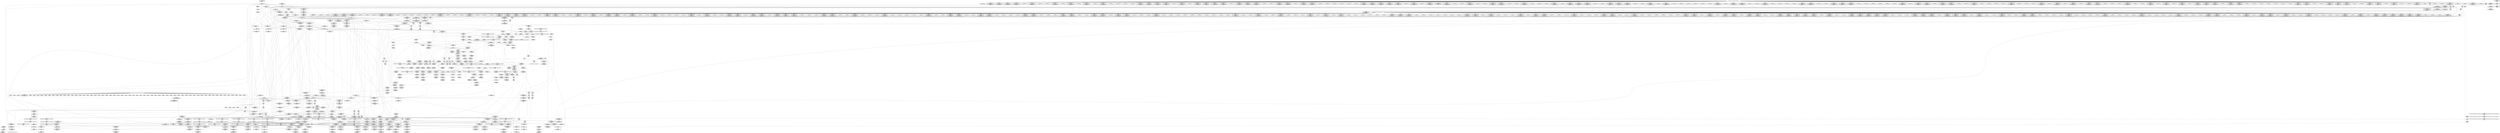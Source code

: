 digraph {
	CE0x49edff0 [shape=record,shape=Mrecord,label="{CE0x49edff0|16:_i32,_:_CRE_35,36_}"]
	CE0x4976180 [shape=record,shape=Mrecord,label="{CE0x4976180|696:_%struct.xfrm_sec_ctx*,_:_CRE_319,320_|*MultipleSource*|Function::selinux_xfrm_state_pol_flow_match&Arg::xp::|security/selinux/xfrm.c,184}"]
	CE0x4995330 [shape=record,shape=Mrecord,label="{CE0x4995330|i32_0|*Constant*}"]
	CE0x49d95c0 [shape=record,shape=Mrecord,label="{CE0x49d95c0|selinux_authorizable_ctx:tmp11|security/selinux/xfrm.c,65|*SummSink*}"]
	CE0x4963010 [shape=record,shape=Mrecord,label="{CE0x4963010|696:_%struct.xfrm_sec_ctx*,_:_CRE_296,297_}"]
	CE0x49b5a10 [shape=record,shape=Mrecord,label="{CE0x49b5a10|selinux_authorizable_ctx:ctx_alg|security/selinux/xfrm.c,65}"]
	CE0x4962ac0 [shape=record,shape=Mrecord,label="{CE0x4962ac0|selinux_xfrm_state_pol_flow_match:security|security/selinux/xfrm.c,184}"]
	CE0x49dfab0 [shape=record,shape=Mrecord,label="{CE0x49dfab0|selinux_authorizable_ctx:entry}"]
	CE0x496d300 [shape=record,shape=Mrecord,label="{CE0x496d300|696:_%struct.xfrm_sec_ctx*,_:_CRE_529,530_}"]
	CE0x49e2130 [shape=record,shape=Mrecord,label="{CE0x49e2130|selinux_authorizable_ctx:tmp6|*LoadInst*|security/selinux/xfrm.c,64}"]
	CE0x4974d90 [shape=record,shape=Mrecord,label="{CE0x4974d90|864:_%struct.xfrm_sec_ctx*,_:_CRE_117,118_}"]
	CE0x49ae240 [shape=record,shape=Mrecord,label="{CE0x49ae240|864:_%struct.xfrm_sec_ctx*,_:_CRE_196,198_|*MultipleSource*|Function::selinux_xfrm_state_pol_flow_match&Arg::x::|security/selinux/xfrm.c,185}"]
	CE0x4a15bb0 [shape=record,shape=Mrecord,label="{CE0x4a15bb0|selinux_xfrm_state_pol_flow_match:retval.0|*SummSink*}"]
	CE0x4a098f0 [shape=record,shape=Mrecord,label="{CE0x4a098f0|16:_i32,_:_CRE_59,60_}"]
	CE0x4961fa0 [shape=record,shape=Mrecord,label="{CE0x4961fa0|selinux_xfrm_state_pol_flow_match:if.then7|*SummSource*}"]
	CE0x49d9cd0 [shape=record,shape=Mrecord,label="{CE0x49d9cd0|selinux_authorizable_ctx:tmp12|security/selinux/xfrm.c,65|*SummSink*}"]
	CE0x49d9550 [shape=record,shape=Mrecord,label="{CE0x49d9550|selinux_authorizable_ctx:tmp11|security/selinux/xfrm.c,65|*SummSource*}"]
	CE0x49f88a0 [shape=record,shape=Mrecord,label="{CE0x49f88a0|i64_11|*Constant*}"]
	CE0x4a0a480 [shape=record,shape=Mrecord,label="{CE0x4a0a480|selinux_xfrm_state_pol_flow_match:tmp35|security/selinux/xfrm.c,202|*SummSink*}"]
	CE0x49640d0 [shape=record,shape=Mrecord,label="{CE0x49640d0|selinux_xfrm_state_pol_flow_match:tmp|*SummSource*}"]
	CE0x49b2140 [shape=record,shape=Mrecord,label="{CE0x49b2140|864:_%struct.xfrm_sec_ctx*,_:_CRE_283,284_}"]
	CE0x49e0010 [shape=record,shape=Mrecord,label="{CE0x49e0010|selinux_authorizable_ctx:ctx|Function::selinux_authorizable_ctx&Arg::ctx::|*SummSource*}"]
	CE0x4a04e10 [shape=record,shape=Mrecord,label="{CE0x4a04e10|selinux_xfrm_state_pol_flow_match:tmp40|security/selinux/xfrm.c,203|*SummSource*}"]
	CE0x4a17850 [shape=record,shape=Mrecord,label="{CE0x4a17850|_ret_i32_%retval.0,_!dbg_!27749|security/selinux/xfrm.c,211|*SummSource*}"]
	CE0x495ca10 [shape=record,shape=Mrecord,label="{CE0x495ca10|864:_%struct.xfrm_sec_ctx*,_:_CRE_91,92_}"]
	CE0x4a0fa90 [shape=record,shape=Mrecord,label="{CE0x4a0fa90|selinux_xfrm_state_pol_flow_match:__fl_common17|security/selinux/xfrm.c,208|*SummSource*}"]
	CE0x4971420 [shape=record,shape=Mrecord,label="{CE0x4971420|864:_%struct.xfrm_sec_ctx*,_:_CRE_100,101_}"]
	CE0x499fe70 [shape=record,shape=Mrecord,label="{CE0x499fe70|696:_%struct.xfrm_sec_ctx*,_:_CRE_224,232_|*MultipleSource*|Function::selinux_xfrm_state_pol_flow_match&Arg::xp::|security/selinux/xfrm.c,184}"]
	CE0x4981d40 [shape=record,shape=Mrecord,label="{CE0x4981d40|864:_%struct.xfrm_sec_ctx*,_:_CRE_75,76_}"]
	CE0x4974030 [shape=record,shape=Mrecord,label="{CE0x4974030|i64*_getelementptr_inbounds_(_20_x_i64_,_20_x_i64_*___llvm_gcov_ctr3,_i64_0,_i64_6)|*Constant*}"]
	CE0x49937b0 [shape=record,shape=Mrecord,label="{CE0x49937b0|696:_%struct.xfrm_sec_ctx*,_:_CRE_440,448_|*MultipleSource*|Function::selinux_xfrm_state_pol_flow_match&Arg::xp::|security/selinux/xfrm.c,184}"]
	CE0x49872e0 [shape=record,shape=Mrecord,label="{CE0x49872e0|696:_%struct.xfrm_sec_ctx*,_:_CRE_616,632_|*MultipleSource*|Function::selinux_xfrm_state_pol_flow_match&Arg::xp::|security/selinux/xfrm.c,184}"]
	CE0x49b42c0 [shape=record,shape=Mrecord,label="{CE0x49b42c0|864:_%struct.xfrm_sec_ctx*,_:_CRE_368,376_|*MultipleSource*|Function::selinux_xfrm_state_pol_flow_match&Arg::x::|security/selinux/xfrm.c,185}"]
	CE0x496d180 [shape=record,shape=Mrecord,label="{CE0x496d180|696:_%struct.xfrm_sec_ctx*,_:_CRE_527,528_}"]
	CE0x49efba0 [shape=record,shape=Mrecord,label="{CE0x49efba0|selinux_xfrm_state_pol_flow_match:tmp20|security/selinux/xfrm.c,192}"]
	CE0x49f5e80 [shape=record,shape=Mrecord,label="{CE0x49f5e80|selinux_xfrm_state_pol_flow_match:tmp25|security/selinux/xfrm.c,196|*SummSink*}"]
	CE0x4990cc0 [shape=record,shape=Mrecord,label="{CE0x4990cc0|selinux_authorizable_xfrm:tmp}"]
	CE0x49adc00 [shape=record,shape=Mrecord,label="{CE0x49adc00|864:_%struct.xfrm_sec_ctx*,_:_CRE_190,191_}"]
	CE0x4965900 [shape=record,shape=Mrecord,label="{CE0x4965900|696:_%struct.xfrm_sec_ctx*,_:_CRE_302,303_}"]
	CE0x4993630 [shape=record,shape=Mrecord,label="{CE0x4993630|696:_%struct.xfrm_sec_ctx*,_:_CRE_432,440_|*MultipleSource*|Function::selinux_xfrm_state_pol_flow_match&Arg::xp::|security/selinux/xfrm.c,184}"]
	CE0x4987ce0 [shape=record,shape=Mrecord,label="{CE0x4987ce0|696:_%struct.xfrm_sec_ctx*,_:_CRE_680,688_|*MultipleSource*|Function::selinux_xfrm_state_pol_flow_match&Arg::xp::|security/selinux/xfrm.c,184}"]
	CE0x49f4d40 [shape=record,shape=Mrecord,label="{CE0x49f4d40|selinux_authorizable_xfrm:x|Function::selinux_authorizable_xfrm&Arg::x::|*SummSink*}"]
	CE0x49bc3e0 [shape=record,shape=Mrecord,label="{CE0x49bc3e0|864:_%struct.xfrm_sec_ctx*,_:_CRE_720,728_|*MultipleSource*|Function::selinux_xfrm_state_pol_flow_match&Arg::x::|security/selinux/xfrm.c,185}"]
	CE0x49ecbf0 [shape=record,shape=Mrecord,label="{CE0x49ecbf0|16:_i32,_:_CRE_15,16_}"]
	CE0x49ad200 [shape=record,shape=Mrecord,label="{CE0x49ad200|864:_%struct.xfrm_sec_ctx*,_:_CRE_182,183_}"]
	CE0x68d6af0 [shape=record,shape=Mrecord,label="{CE0x68d6af0|696:_%struct.xfrm_sec_ctx*,_:_CRE_290,291_}"]
	CE0x49b3040 [shape=record,shape=Mrecord,label="{CE0x49b3040|864:_%struct.xfrm_sec_ctx*,_:_CRE_300,304_|*MultipleSource*|Function::selinux_xfrm_state_pol_flow_match&Arg::x::|security/selinux/xfrm.c,185}"]
	CE0x49831b0 [shape=record,shape=Mrecord,label="{CE0x49831b0|696:_%struct.xfrm_sec_ctx*,_:_CRE_656,664_|*MultipleSource*|Function::selinux_xfrm_state_pol_flow_match&Arg::xp::|security/selinux/xfrm.c,184}"]
	CE0x496e900 [shape=record,shape=Mrecord,label="{CE0x496e900|i32_40|*Constant*|*SummSink*}"]
	CE0x49b6c70 [shape=record,shape=Mrecord,label="{CE0x49b6c70|selinux_authorizable_ctx:cmp3|security/selinux/xfrm.c,65}"]
	CE0x49f90a0 [shape=record,shape=Mrecord,label="{CE0x49f90a0|selinux_xfrm_state_pol_flow_match:tobool6|security/selinux/xfrm.c,192|*SummSink*}"]
	CE0x4981490 [shape=record,shape=Mrecord,label="{CE0x4981490|696:_%struct.xfrm_sec_ctx*,_:_CRE_281,282_}"]
	CE0x49c0c90 [shape=record,shape=Mrecord,label="{CE0x49c0c90|selinux_xfrm_state_pol_flow_match:tmp12|security/selinux/xfrm.c,187|*SummSink*}"]
	CE0x6010ca0 [shape=record,shape=Mrecord,label="{CE0x6010ca0|696:_%struct.xfrm_sec_ctx*,_:_CRE_282,283_}"]
	CE0x49b74e0 [shape=record,shape=Mrecord,label="{CE0x49b74e0|i1_false|*Constant*|*SummSource*}"]
	CE0x49bee80 [shape=record,shape=Mrecord,label="{CE0x49bee80|i64_4|*Constant*|*SummSource*}"]
	CE0x4a198a0 [shape=record,shape=Mrecord,label="{CE0x4a198a0|selinux_authorizable_ctx:land.rhs|*SummSink*}"]
	CE0x49b02c0 [shape=record,shape=Mrecord,label="{CE0x49b02c0|864:_%struct.xfrm_sec_ctx*,_:_CRE_250,251_|*MultipleSource*|Function::selinux_xfrm_state_pol_flow_match&Arg::x::|security/selinux/xfrm.c,185}"]
	CE0x49eb430 [shape=record,shape=Mrecord,label="{CE0x49eb430|selinux_xfrm_state_pol_flow_match:tmp33|*LoadInst*|security/selinux/xfrm.c,200|*SummSource*}"]
	CE0x4986980 [shape=record,shape=Mrecord,label="{CE0x4986980|696:_%struct.xfrm_sec_ctx*,_:_CRE_584,592_|*MultipleSource*|Function::selinux_xfrm_state_pol_flow_match&Arg::xp::|security/selinux/xfrm.c,184}"]
	CE0x496d680 [shape=record,shape=Mrecord,label="{CE0x496d680|selinux_xfrm_state_pol_flow_match:if.end15|*SummSource*}"]
	CE0x498f030 [shape=record,shape=Mrecord,label="{CE0x498f030|selinux_authorizable_ctx:ctx_doi|security/selinux/xfrm.c,64|*SummSink*}"]
	CE0x49bc750 [shape=record,shape=Mrecord,label="{CE0x49bc750|864:_%struct.xfrm_sec_ctx*,_:_CRE_736,740_|*MultipleSource*|Function::selinux_xfrm_state_pol_flow_match&Arg::x::|security/selinux/xfrm.c,185}"]
	CE0x4977c30 [shape=record,shape=Mrecord,label="{CE0x4977c30|i64_1|*Constant*}"]
	CE0x49bd7a0 [shape=record,shape=Mrecord,label="{CE0x49bd7a0|864:_%struct.xfrm_sec_ctx*,_:_CRE_808,816_|*MultipleSource*|Function::selinux_xfrm_state_pol_flow_match&Arg::x::|security/selinux/xfrm.c,185}"]
	CE0x49afec0 [shape=record,shape=Mrecord,label="{CE0x49afec0|864:_%struct.xfrm_sec_ctx*,_:_CRE_248,249_|*MultipleSource*|Function::selinux_xfrm_state_pol_flow_match&Arg::x::|security/selinux/xfrm.c,185}"]
	CE0x496fa50 [shape=record,shape=Mrecord,label="{CE0x496fa50|696:_%struct.xfrm_sec_ctx*,_:_CRE_517,518_}"]
	CE0x496dd60 [shape=record,shape=Mrecord,label="{CE0x496dd60|selinux_xfrm_state_pol_flow_match:tmp2|*LoadInst*|security/selinux/xfrm.c,184|*SummSink*}"]
	CE0x496ede0 [shape=record,shape=Mrecord,label="{CE0x496ede0|696:_%struct.xfrm_sec_ctx*,_:_CRE_480,481_}"]
	CE0x49dd580 [shape=record,shape=Mrecord,label="{CE0x49dd580|selinux_authorizable_ctx:tmp|*SummSource*}"]
	CE0x497d290 [shape=record,shape=Mrecord,label="{CE0x497d290|696:_%struct.xfrm_sec_ctx*,_:_CRE_540,541_}"]
	CE0x49b6390 [shape=record,shape=Mrecord,label="{CE0x49b6390|selinux_authorizable_ctx:tmp13|*LoadInst*|security/selinux/xfrm.c,65|*SummSink*}"]
	CE0x49b9940 [shape=record,shape=Mrecord,label="{CE0x49b9940|864:_%struct.xfrm_sec_ctx*,_:_CRE_624,628_|*MultipleSource*|Function::selinux_xfrm_state_pol_flow_match&Arg::x::|security/selinux/xfrm.c,185}"]
	CE0x495c510 [shape=record,shape=Mrecord,label="{CE0x495c510|864:_%struct.xfrm_sec_ctx*,_:_CRE_87,88_}"]
	CE0x49ad480 [shape=record,shape=Mrecord,label="{CE0x49ad480|864:_%struct.xfrm_sec_ctx*,_:_CRE_184,185_}"]
	CE0x4977190 [shape=record,shape=Mrecord,label="{CE0x4977190|selinux_authorizable_xfrm:security|security/selinux/xfrm.c,73|*SummSink*}"]
	CE0x49d8d60 [shape=record,shape=Mrecord,label="{CE0x49d8d60|i64*_getelementptr_inbounds_(_7_x_i64_,_7_x_i64_*___llvm_gcov_ctr16,_i64_0,_i64_5)|*Constant*|*SummSource*}"]
	CE0x49bb760 [shape=record,shape=Mrecord,label="{CE0x49bb760|864:_%struct.xfrm_sec_ctx*,_:_CRE_704,705_}"]
	CE0x4a182e0 [shape=record,shape=Mrecord,label="{CE0x4a182e0|selinux_authorizable_xfrm:call|security/selinux/xfrm.c,73}"]
	CE0x42540f0 [shape=record,shape=Mrecord,label="{CE0x42540f0|696:_%struct.xfrm_sec_ctx*,_:_CRE_112,116_|*MultipleSource*|Function::selinux_xfrm_state_pol_flow_match&Arg::xp::|security/selinux/xfrm.c,184}"]
	CE0x49e00d0 [shape=record,shape=Mrecord,label="{CE0x49e00d0|selinux_authorizable_ctx:ctx|Function::selinux_authorizable_ctx&Arg::ctx::|*SummSink*}"]
	CE0x498cf60 [shape=record,shape=Mrecord,label="{CE0x498cf60|GLOBAL:__llvm_gcov_ctr16|Global_var:__llvm_gcov_ctr16}"]
	CE0x496d540 [shape=record,shape=Mrecord,label="{CE0x496d540|696:_%struct.xfrm_sec_ctx*,_:_CRE_531,532_}"]
	CE0x4a02c50 [shape=record,shape=Mrecord,label="{CE0x4a02c50|16:_i32,_:_CRE_4,5_}"]
	CE0x497ff60 [shape=record,shape=Mrecord,label="{CE0x497ff60|i32_0|*Constant*|*SummSink*}"]
	CE0x4967ca0 [shape=record,shape=Mrecord,label="{CE0x4967ca0|i64_1|*Constant*|*SummSink*}"]
	CE0x49eeca0 [shape=record,shape=Mrecord,label="{CE0x49eeca0|i64_7|*Constant*}"]
	CE0x4982740 [shape=record,shape=Mrecord,label="{CE0x4982740|864:_%struct.xfrm_sec_ctx*,_:_CRE_83,84_}"]
	CE0x4992490 [shape=record,shape=Mrecord,label="{CE0x4992490|selinux_authorizable_ctx:tmp5|security/selinux/xfrm.c,63|*SummSink*}"]
	CE0x49aba50 [shape=record,shape=Mrecord,label="{CE0x49aba50|864:_%struct.xfrm_sec_ctx*,_:_CRE_164,165_}"]
	CE0x49ed8f0 [shape=record,shape=Mrecord,label="{CE0x49ed8f0|16:_i32,_:_CRE_28,29_}"]
	CE0x49ae8c0 [shape=record,shape=Mrecord,label="{CE0x49ae8c0|864:_%struct.xfrm_sec_ctx*,_:_CRE_202,203_|*MultipleSource*|Function::selinux_xfrm_state_pol_flow_match&Arg::x::|security/selinux/xfrm.c,185}"]
	CE0x4a094f0 [shape=record,shape=Mrecord,label="{CE0x4a094f0|16:_i32,_:_CRE_55,56_}"]
	CE0x49b9740 [shape=record,shape=Mrecord,label="{CE0x49b9740|864:_%struct.xfrm_sec_ctx*,_:_CRE_616,624_|*MultipleSource*|Function::selinux_xfrm_state_pol_flow_match&Arg::x::|security/selinux/xfrm.c,185}"]
	CE0x49bc520 [shape=record,shape=Mrecord,label="{CE0x49bc520|864:_%struct.xfrm_sec_ctx*,_:_CRE_728,736_|*MultipleSource*|Function::selinux_xfrm_state_pol_flow_match&Arg::x::|security/selinux/xfrm.c,185}"]
	CE0x49f86e0 [shape=record,shape=Mrecord,label="{CE0x49f86e0|selinux_xfrm_state_pol_flow_match:tmp24|security/selinux/xfrm.c,196}"]
	CE0x49e5c10 [shape=record,shape=Mrecord,label="{CE0x49e5c10|selinux_xfrm_state_pol_flow_match:tmp15|security/selinux/xfrm.c,190|*SummSink*}"]
	CE0x4981380 [shape=record,shape=Mrecord,label="{CE0x4981380|696:_%struct.xfrm_sec_ctx*,_:_CRE_277,278_}"]
	CE0x4a10630 [shape=record,shape=Mrecord,label="{CE0x4a10630|avc_has_perm:requested|Function::avc_has_perm&Arg::requested::|*SummSink*}"]
	CE0x49ac800 [shape=record,shape=Mrecord,label="{CE0x49ac800|864:_%struct.xfrm_sec_ctx*,_:_CRE_174,175_}"]
	CE0x49d9b60 [shape=record,shape=Mrecord,label="{CE0x49d9b60|selinux_authorizable_ctx:tmp12|security/selinux/xfrm.c,65|*SummSource*}"]
	CE0x495d260 [shape=record,shape=Mrecord,label="{CE0x495d260|selinux_xfrm_state_pol_flow_match:if.else|*SummSource*}"]
	CE0x4971a40 [shape=record,shape=Mrecord,label="{CE0x4971a40|%struct.xfrm_sec_ctx*_null|*Constant*|*SummSink*}"]
	CE0x497f7c0 [shape=record,shape=Mrecord,label="{CE0x497f7c0|selinux_xfrm_state_pol_flow_match:x|Function::selinux_xfrm_state_pol_flow_match&Arg::x::}"]
	CE0x49efe20 [shape=record,shape=Mrecord,label="{CE0x49efe20|selinux_xfrm_state_pol_flow_match:tmp20|security/selinux/xfrm.c,192|*SummSource*}"]
	CE0x49ecff0 [shape=record,shape=Mrecord,label="{CE0x49ecff0|16:_i32,_:_CRE_19,20_}"]
	CE0x4a04da0 [shape=record,shape=Mrecord,label="{CE0x4a04da0|selinux_xfrm_state_pol_flow_match:tmp40|security/selinux/xfrm.c,203}"]
	CE0x4a12da0 [shape=record,shape=Mrecord,label="{CE0x4a12da0|avc_has_perm:entry|*SummSource*}"]
	CE0x4968210 [shape=record,shape=Mrecord,label="{CE0x4968210|696:_%struct.xfrm_sec_ctx*,_:_CRE_314,316_|*MultipleSource*|Function::selinux_xfrm_state_pol_flow_match&Arg::xp::|security/selinux/xfrm.c,184}"]
	CE0x497f220 [shape=record,shape=Mrecord,label="{CE0x497f220|696:_%struct.xfrm_sec_ctx*,_:_CRE_549,550_}"]
	CE0x4a05780 [shape=record,shape=Mrecord,label="{CE0x4a05780|selinux_xfrm_state_pol_flow_match:cmp|security/selinux/xfrm.c,202|*SummSink*}"]
	CE0x496b3d0 [shape=record,shape=Mrecord,label="{CE0x496b3d0|864:_%struct.xfrm_sec_ctx*,_:_CRE_21,22_}"]
	CE0x49b2b40 [shape=record,shape=Mrecord,label="{CE0x49b2b40|864:_%struct.xfrm_sec_ctx*,_:_CRE_291,292_}"]
	CE0x49e27d0 [shape=record,shape=Mrecord,label="{CE0x49e27d0|selinux_authorizable_ctx:tobool|security/selinux/xfrm.c,63|*SummSource*}"]
	CE0x49b7050 [shape=record,shape=Mrecord,label="{CE0x49b7050|selinux_authorizable_ctx:cmp3|security/selinux/xfrm.c,65|*SummSink*}"]
	CE0x49b8b40 [shape=record,shape=Mrecord,label="{CE0x49b8b40|864:_%struct.xfrm_sec_ctx*,_:_CRE_552,560_|*MultipleSource*|Function::selinux_xfrm_state_pol_flow_match&Arg::x::|security/selinux/xfrm.c,185}"]
	CE0x4983750 [shape=record,shape=Mrecord,label="{CE0x4983750|696:_%struct.xfrm_sec_ctx*,_:_CRE_489,490_}"]
	CE0x49a0fa0 [shape=record,shape=Mrecord,label="{CE0x49a0fa0|696:_%struct.xfrm_sec_ctx*,_:_CRE_200,208_|*MultipleSource*|Function::selinux_xfrm_state_pol_flow_match&Arg::xp::|security/selinux/xfrm.c,184}"]
	CE0x49eb3c0 [shape=record,shape=Mrecord,label="{CE0x49eb3c0|selinux_xfrm_state_pol_flow_match:security13|security/selinux/xfrm.c,200|*SummSink*}"]
	CE0x4a027a0 [shape=record,shape=Mrecord,label="{CE0x4a027a0|0:_i8,_1:_i8,_4:_i32,_:_CRE_4,8_|*MultipleSource*|*LoadInst*|security/selinux/xfrm.c,185|*LoadInst*|security/selinux/xfrm.c,192|*LoadInst*|security/selinux/xfrm.c,200|security/selinux/xfrm.c,200}"]
	CE0x496d960 [shape=record,shape=Mrecord,label="{CE0x496d960|696:_%struct.xfrm_sec_ctx*,_:_CRE_704,1088_|*MultipleSource*|Function::selinux_xfrm_state_pol_flow_match&Arg::xp::|security/selinux/xfrm.c,184}"]
	CE0x497e810 [shape=record,shape=Mrecord,label="{CE0x497e810|selinux_xfrm_state_pol_flow_match:tmp5|security/selinux/xfrm.c,184}"]
	CE0x49ffff0 [shape=record,shape=Mrecord,label="{CE0x49ffff0|selinux_authorizable_ctx:tmp15|security/selinux/xfrm.c,64|*SummSource*}"]
	CE0x4968e40 [shape=record,shape=Mrecord,label="{CE0x4968e40|696:_%struct.xfrm_sec_ctx*,_:_CRE_24,32_|*MultipleSource*|Function::selinux_xfrm_state_pol_flow_match&Arg::xp::|security/selinux/xfrm.c,184}"]
	CE0x4971b40 [shape=record,shape=Mrecord,label="{CE0x4971b40|selinux_xfrm_state_pol_flow_match:tobool|security/selinux/xfrm.c,184|*SummSource*}"]
	CE0x49747c0 [shape=record,shape=Mrecord,label="{CE0x49747c0|selinux_xfrm_state_pol_flow_match:tmp15|security/selinux/xfrm.c,190}"]
	CE0x49b08c0 [shape=record,shape=Mrecord,label="{CE0x49b08c0|864:_%struct.xfrm_sec_ctx*,_:_CRE_264,268_|*MultipleSource*|Function::selinux_xfrm_state_pol_flow_match&Arg::x::|security/selinux/xfrm.c,185}"]
	CE0x496a020 [shape=record,shape=Mrecord,label="{CE0x496a020|864:_%struct.xfrm_sec_ctx*,_:_CRE_71,72_}"]
	CE0x4a12a70 [shape=record,shape=Mrecord,label="{CE0x4a12a70|selinux_xfrm_state_pol_flow_match:call19|security/selinux/xfrm.c,208|*SummSink*}"]
	CE0x49dab20 [shape=record,shape=Mrecord,label="{CE0x49dab20|selinux_authorizable_ctx:land.end|*SummSource*}"]
	CE0x49784b0 [shape=record,shape=Mrecord,label="{CE0x49784b0|i64*_getelementptr_inbounds_(_2_x_i64_,_2_x_i64_*___llvm_gcov_ctr17246,_i64_0,_i64_1)|*Constant*}"]
	CE0x49dbe80 [shape=record,shape=Mrecord,label="{CE0x49dbe80|selinux_authorizable_ctx:tmp2|security/selinux/xfrm.c,63|*SummSink*}"]
	CE0x4968020 [shape=record,shape=Mrecord,label="{CE0x4968020|696:_%struct.xfrm_sec_ctx*,_:_CRE_312,314_|*MultipleSource*|Function::selinux_xfrm_state_pol_flow_match&Arg::xp::|security/selinux/xfrm.c,184}"]
	CE0x4a085f0 [shape=record,shape=Mrecord,label="{CE0x4a085f0|16:_i32,_:_CRE_40,41_}"]
	CE0x4982100 [shape=record,shape=Mrecord,label="{CE0x4982100|864:_%struct.xfrm_sec_ctx*,_:_CRE_78,79_}"]
	CE0x49ed6f0 [shape=record,shape=Mrecord,label="{CE0x49ed6f0|16:_i32,_:_CRE_26,27_}"]
	CE0x49a9da0 [shape=record,shape=Mrecord,label="{CE0x49a9da0|864:_%struct.xfrm_sec_ctx*,_:_CRE_147,148_}"]
	CE0x4964b20 [shape=record,shape=Mrecord,label="{CE0x4964b20|selinux_xfrm_state_pol_flow_match:if.end}"]
	CE0x49e3030 [shape=record,shape=Mrecord,label="{CE0x49e3030|selinux_authorizable_ctx:conv|security/selinux/xfrm.c,64|*SummSource*}"]
	CE0x49b2000 [shape=record,shape=Mrecord,label="{CE0x49b2000|864:_%struct.xfrm_sec_ctx*,_:_CRE_282,283_}"]
	CE0x49e68f0 [shape=record,shape=Mrecord,label="{CE0x49e68f0|selinux_xfrm_state_pol_flow_match:tmp16|*LoadInst*|security/selinux/xfrm.c,192}"]
	CE0x4982240 [shape=record,shape=Mrecord,label="{CE0x4982240|864:_%struct.xfrm_sec_ctx*,_:_CRE_79,80_}"]
	CE0x49838d0 [shape=record,shape=Mrecord,label="{CE0x49838d0|696:_%struct.xfrm_sec_ctx*,_:_CRE_491,492_}"]
	CE0x496b290 [shape=record,shape=Mrecord,label="{CE0x496b290|864:_%struct.xfrm_sec_ctx*,_:_CRE_20,21_}"]
	CE0x4a15430 [shape=record,shape=Mrecord,label="{CE0x4a15430|selinux_xfrm_state_pol_flow_match:cond|security/selinux/xfrm.c,208|*SummSource*}"]
	CE0x497fa00 [shape=record,shape=Mrecord,label="{CE0x497fa00|696:_%struct.xfrm_sec_ctx*,_:_CRE_0,8_|*MultipleSource*|Function::selinux_xfrm_state_pol_flow_match&Arg::xp::|security/selinux/xfrm.c,184}"]
	CE0x4983810 [shape=record,shape=Mrecord,label="{CE0x4983810|696:_%struct.xfrm_sec_ctx*,_:_CRE_490,491_}"]
	CE0x4991440 [shape=record,shape=Mrecord,label="{CE0x4991440|696:_%struct.xfrm_sec_ctx*,_:_CRE_498,499_}"]
	CE0x4a09cf0 [shape=record,shape=Mrecord,label="{CE0x4a09cf0|16:_i32,_:_CRE_63,64_}"]
	CE0x5d37360 [shape=record,shape=Mrecord,label="{CE0x5d37360|696:_%struct.xfrm_sec_ctx*,_:_CRE_88,96_|*MultipleSource*|Function::selinux_xfrm_state_pol_flow_match&Arg::xp::|security/selinux/xfrm.c,184}"]
	CE0x49bfb10 [shape=record,shape=Mrecord,label="{CE0x49bfb10|selinux_xfrm_state_pol_flow_match:tmp10|security/selinux/xfrm.c,185|*SummSink*}"]
	CE0x4a0ff90 [shape=record,shape=Mrecord,label="{CE0x4a0ff90|i32_1|*Constant*}"]
	CE0x49bdda0 [shape=record,shape=Mrecord,label="{CE0x49bdda0|864:_%struct.xfrm_sec_ctx*,_:_CRE_832,840_|*MultipleSource*|Function::selinux_xfrm_state_pol_flow_match&Arg::x::|security/selinux/xfrm.c,185}"]
	CE0x49eef40 [shape=record,shape=Mrecord,label="{CE0x49eef40|selinux_xfrm_state_pol_flow_match:tmp17|security/selinux/xfrm.c,192|*SummSource*}"]
	CE0x49e0530 [shape=record,shape=Mrecord,label="{CE0x49e0530|_ret_i32_%land.ext,_!dbg_!27723|security/selinux/xfrm.c,63|*SummSink*}"]
	CE0x49be5a0 [shape=record,shape=Mrecord,label="{CE0x49be5a0|864:_%struct.xfrm_sec_ctx*,_:_CRE_864,872_|*MultipleSource*|Function::selinux_xfrm_state_pol_flow_match&Arg::x::|security/selinux/xfrm.c,185}"]
	CE0x49ddc80 [shape=record,shape=Mrecord,label="{CE0x49ddc80|selinux_authorizable_ctx:land.lhs.true|*SummSource*}"]
	CE0x49f4c00 [shape=record,shape=Mrecord,label="{CE0x49f4c00|selinux_authorizable_xfrm:x|Function::selinux_authorizable_xfrm&Arg::x::}"]
	CE0x4a192a0 [shape=record,shape=Mrecord,label="{CE0x4a192a0|_call_void_mcount()_#3}"]
	CE0x49e28d0 [shape=record,shape=Mrecord,label="{CE0x49e28d0|i64_2|*Constant*}"]
	CE0x49ea8b0 [shape=record,shape=Mrecord,label="{CE0x49ea8b0|selinux_xfrm_state_pol_flow_match:tmp33|*LoadInst*|security/selinux/xfrm.c,200}"]
	CE0x4a04480 [shape=record,shape=Mrecord,label="{CE0x4a04480|i64*_getelementptr_inbounds_(_20_x_i64_,_20_x_i64_*___llvm_gcov_ctr3,_i64_0,_i64_18)|*Constant*|*SummSink*}"]
	CE0x49d9a10 [shape=record,shape=Mrecord,label="{CE0x49d9a10|selinux_authorizable_ctx:tmp12|security/selinux/xfrm.c,65}"]
	CE0x49809c0 [shape=record,shape=Mrecord,label="{CE0x49809c0|selinux_xfrm_state_pol_flow_match:xp|Function::selinux_xfrm_state_pol_flow_match&Arg::xp::|*SummSource*}"]
	CE0x496df60 [shape=record,shape=Mrecord,label="{CE0x496df60|%struct.xfrm_sec_ctx*_null|*Constant*}"]
	CE0x4a029e0 [shape=record,shape=Mrecord,label="{CE0x4a029e0|selinux_xfrm_state_pol_flow_match:tmp34|security/selinux/xfrm.c,200}"]
	CE0x4969700 [shape=record,shape=Mrecord,label="{CE0x4969700|864:_%struct.xfrm_sec_ctx*,_:_CRE_15,16_}"]
	CE0x4a02a80 [shape=record,shape=Mrecord,label="{CE0x4a02a80|selinux_xfrm_state_pol_flow_match:tmp34|security/selinux/xfrm.c,200|*SummSource*}"]
	CE0x4969480 [shape=record,shape=Mrecord,label="{CE0x4969480|864:_%struct.xfrm_sec_ctx*,_:_CRE_13,14_}"]
	CE0x49f5270 [shape=record,shape=Mrecord,label="{CE0x49f5270|_ret_i32_%call,_!dbg_!27714|security/selinux/xfrm.c,73|*SummSink*}"]
	CE0x49dad40 [shape=record,shape=Mrecord,label="{CE0x49dad40|i64*_getelementptr_inbounds_(_7_x_i64_,_7_x_i64_*___llvm_gcov_ctr16,_i64_0,_i64_0)|*Constant*}"]
	CE0x49b1cc0 [shape=record,shape=Mrecord,label="{CE0x49b1cc0|864:_%struct.xfrm_sec_ctx*,_:_CRE_279,280_}"]
	CE0x49b4ec0 [shape=record,shape=Mrecord,label="{CE0x49b4ec0|864:_%struct.xfrm_sec_ctx*,_:_CRE_416,424_|*MultipleSource*|Function::selinux_xfrm_state_pol_flow_match&Arg::x::|security/selinux/xfrm.c,185}"]
	CE0x496cd40 [shape=record,shape=Mrecord,label="{CE0x496cd40|696:_%struct.xfrm_sec_ctx*,_:_CRE_505,506_}"]
	CE0x4987150 [shape=record,shape=Mrecord,label="{CE0x4987150|696:_%struct.xfrm_sec_ctx*,_:_CRE_608,616_|*MultipleSource*|Function::selinux_xfrm_state_pol_flow_match&Arg::xp::|security/selinux/xfrm.c,184}"]
	CE0x49a8fe0 [shape=record,shape=Mrecord,label="{CE0x49a8fe0|864:_%struct.xfrm_sec_ctx*,_:_CRE_136,137_}"]
	CE0x49ebcc0 [shape=record,shape=Mrecord,label="{CE0x49ebcc0|16:_i32,_:_CRE_1,2_}"]
	CE0x49bff10 [shape=record,shape=Mrecord,label="{CE0x49bff10|selinux_xfrm_state_pol_flow_match:tmp11|security/selinux/xfrm.c,185|*SummSource*}"]
	CE0x4a082f0 [shape=record,shape=Mrecord,label="{CE0x4a082f0|16:_i32,_:_CRE_37,38_}"]
	CE0x4a0b340 [shape=record,shape=Mrecord,label="{CE0x4a0b340|selinux_xfrm_state_pol_flow_match:flowic_secid|security/selinux/xfrm.c,202|*SummSink*}"]
	CE0x4966330 [shape=record,shape=Mrecord,label="{CE0x4966330|selinux_xfrm_state_pol_flow_match:tmp3|security/selinux/xfrm.c,184|*SummSink*}"]
	CE0x4a075a0 [shape=record,shape=Mrecord,label="{CE0x4a075a0|selinux_xfrm_state_pol_flow_match:tmp43|security/selinux/xfrm.c,208|*SummSource*}"]
	CE0x4a165b0 [shape=record,shape=Mrecord,label="{CE0x4a165b0|selinux_xfrm_state_pol_flow_match:tmp45|security/selinux/xfrm.c,211|*SummSource*}"]
	CE0x49aa3e0 [shape=record,shape=Mrecord,label="{CE0x49aa3e0|864:_%struct.xfrm_sec_ctx*,_:_CRE_160,161_}"]
	CE0x49ee350 [shape=record,shape=Mrecord,label="{CE0x49ee350|selinux_xfrm_state_pol_flow_match:tobool2|security/selinux/xfrm.c,185|*SummSource*}"]
	CE0x49adac0 [shape=record,shape=Mrecord,label="{CE0x49adac0|864:_%struct.xfrm_sec_ctx*,_:_CRE_189,190_}"]
	CE0x49874d0 [shape=record,shape=Mrecord,label="{CE0x49874d0|696:_%struct.xfrm_sec_ctx*,_:_CRE_521,522_}"]
	CE0x49dfd50 [shape=record,shape=Mrecord,label="{CE0x49dfd50|selinux_authorizable_ctx:entry|*SummSink*}"]
	CE0x496e0d0 [shape=record,shape=Mrecord,label="{CE0x496e0d0|i32_21|*Constant*|*SummSource*}"]
	CE0x498b490 [shape=record,shape=Mrecord,label="{CE0x498b490|selinux_authorizable_xfrm:security|security/selinux/xfrm.c,73|*SummSource*}"]
	CE0x4a16b70 [shape=record,shape=Mrecord,label="{CE0x4a16b70|selinux_xfrm_state_pol_flow_match:tmp46|security/selinux/xfrm.c,211|*SummSource*}"]
	CE0x4992d30 [shape=record,shape=Mrecord,label="{CE0x4992d30|696:_%struct.xfrm_sec_ctx*,_:_CRE_448,449_|*MultipleSource*|Function::selinux_xfrm_state_pol_flow_match&Arg::xp::|security/selinux/xfrm.c,184}"]
	CE0x49b5d10 [shape=record,shape=Mrecord,label="{CE0x49b5d10|selinux_authorizable_ctx:tmp13|*LoadInst*|security/selinux/xfrm.c,65}"]
	CE0x4992130 [shape=record,shape=Mrecord,label="{CE0x4992130|selinux_authorizable_ctx:tmp5|security/selinux/xfrm.c,63}"]
	CE0x49bc160 [shape=record,shape=Mrecord,label="{CE0x49bc160|selinux_xfrm_state_pol_flow_match:tmp7|*LoadInst*|security/selinux/xfrm.c,185}"]
	CE0x495df10 [shape=record,shape=Mrecord,label="{CE0x495df10|selinux_xfrm_state_pol_flow_match:if.end12|*SummSink*}"]
	CE0x4962ca0 [shape=record,shape=Mrecord,label="{CE0x4962ca0|selinux_xfrm_state_pol_flow_match:if.end|*SummSink*}"]
	CE0x49beba0 [shape=record,shape=Mrecord,label="{CE0x49beba0|selinux_xfrm_state_pol_flow_match:tmp7|*LoadInst*|security/selinux/xfrm.c,185|*SummSink*}"]
	CE0x4a074a0 [shape=record,shape=Mrecord,label="{CE0x4a074a0|selinux_xfrm_state_pol_flow_match:tmp43|security/selinux/xfrm.c,208}"]
	CE0x4a19830 [shape=record,shape=Mrecord,label="{CE0x4a19830|selinux_authorizable_ctx:land.rhs|*SummSource*}"]
	CE0x441b3d0 [shape=record,shape=Mrecord,label="{CE0x441b3d0|696:_%struct.xfrm_sec_ctx*,_:_CRE_484,485_}"]
	CE0x49af0c0 [shape=record,shape=Mrecord,label="{CE0x49af0c0|864:_%struct.xfrm_sec_ctx*,_:_CRE_212,216_|*MultipleSource*|Function::selinux_xfrm_state_pol_flow_match&Arg::x::|security/selinux/xfrm.c,185}"]
	CE0x4997ee0 [shape=record,shape=Mrecord,label="{CE0x4997ee0|696:_%struct.xfrm_sec_ctx*,_:_CRE_136,144_|*MultipleSource*|Function::selinux_xfrm_state_pol_flow_match&Arg::xp::|security/selinux/xfrm.c,184}"]
	CE0x49b3270 [shape=record,shape=Mrecord,label="{CE0x49b3270|864:_%struct.xfrm_sec_ctx*,_:_CRE_304,312_|*MultipleSource*|Function::selinux_xfrm_state_pol_flow_match&Arg::x::|security/selinux/xfrm.c,185}"]
	CE0x49780c0 [shape=record,shape=Mrecord,label="{CE0x49780c0|696:_%struct.xfrm_sec_ctx*,_:_CRE_500,501_}"]
	CE0x498c360 [shape=record,shape=Mrecord,label="{CE0x498c360|selinux_authorizable_ctx:tmp1|*SummSink*}"]
	CE0x4966f00 [shape=record,shape=Mrecord,label="{CE0x4966f00|864:_%struct.xfrm_sec_ctx*,_:_CRE_24,32_|*MultipleSource*|Function::selinux_xfrm_state_pol_flow_match&Arg::x::|security/selinux/xfrm.c,185}"]
	CE0x49b06c0 [shape=record,shape=Mrecord,label="{CE0x49b06c0|864:_%struct.xfrm_sec_ctx*,_:_CRE_256,264_|*MultipleSource*|Function::selinux_xfrm_state_pol_flow_match&Arg::x::|security/selinux/xfrm.c,185}"]
	CE0x496fb10 [shape=record,shape=Mrecord,label="{CE0x496fb10|696:_%struct.xfrm_sec_ctx*,_:_CRE_518,519_}"]
	CE0x4a0c7f0 [shape=record,shape=Mrecord,label="{CE0x4a0c7f0|0:_i8,_1:_i8,_4:_i32,_:_CRE_0,1_|*MultipleSource*|*LoadInst*|security/selinux/xfrm.c,185|*LoadInst*|security/selinux/xfrm.c,192|*LoadInst*|security/selinux/xfrm.c,200|security/selinux/xfrm.c,200}"]
	CE0x497d510 [shape=record,shape=Mrecord,label="{CE0x497d510|696:_%struct.xfrm_sec_ctx*,_:_CRE_542,543_}"]
	CE0x49aa7a0 [shape=record,shape=Mrecord,label="{CE0x49aa7a0|864:_%struct.xfrm_sec_ctx*,_:_CRE_161,162_}"]
	CE0x49ed0f0 [shape=record,shape=Mrecord,label="{CE0x49ed0f0|16:_i32,_:_CRE_20,21_}"]
	CE0x49c0070 [shape=record,shape=Mrecord,label="{CE0x49c0070|selinux_xfrm_state_pol_flow_match:tmp11|security/selinux/xfrm.c,185|*SummSink*}"]
	CE0x49ac300 [shape=record,shape=Mrecord,label="{CE0x49ac300|864:_%struct.xfrm_sec_ctx*,_:_CRE_170,171_}"]
	CE0x4a03530 [shape=record,shape=Mrecord,label="{CE0x4a03530|selinux_xfrm_state_pol_flow_match:fl|Function::selinux_xfrm_state_pol_flow_match&Arg::fl::|*SummSink*}"]
	CE0x49aa520 [shape=record,shape=Mrecord,label="{CE0x49aa520|864:_%struct.xfrm_sec_ctx*,_:_CRE_152,156_|*MultipleSource*|Function::selinux_xfrm_state_pol_flow_match&Arg::x::|security/selinux/xfrm.c,185}"]
	CE0x49af2c0 [shape=record,shape=Mrecord,label="{CE0x49af2c0|864:_%struct.xfrm_sec_ctx*,_:_CRE_216,220_|*MultipleSource*|Function::selinux_xfrm_state_pol_flow_match&Arg::x::|security/selinux/xfrm.c,185}"]
	CE0x4977550 [shape=record,shape=Mrecord,label="{CE0x4977550|selinux_authorizable_xfrm:tmp4|*LoadInst*|security/selinux/xfrm.c,73|*SummSource*}"]
	CE0x496cb70 [shape=record,shape=Mrecord,label="{CE0x496cb70|selinux_xfrm_state_pol_flow_match:if.then10|*SummSource*}"]
	CE0x49ac440 [shape=record,shape=Mrecord,label="{CE0x49ac440|864:_%struct.xfrm_sec_ctx*,_:_CRE_171,172_}"]
	CE0x47d36f0 [shape=record,shape=Mrecord,label="{CE0x47d36f0|696:_%struct.xfrm_sec_ctx*,_:_CRE_284,285_}"]
	CE0x4970f20 [shape=record,shape=Mrecord,label="{CE0x4970f20|864:_%struct.xfrm_sec_ctx*,_:_CRE_96,97_}"]
	CE0x49d94e0 [shape=record,shape=Mrecord,label="{CE0x49d94e0|selinux_authorizable_ctx:tmp11|security/selinux/xfrm.c,65}"]
	CE0x49bee10 [shape=record,shape=Mrecord,label="{CE0x49bee10|selinux_xfrm_state_pol_flow_match:tmp9|security/selinux/xfrm.c,185}"]
	CE0x49b0ac0 [shape=record,shape=Mrecord,label="{CE0x49b0ac0|864:_%struct.xfrm_sec_ctx*,_:_CRE_268,269_|*MultipleSource*|Function::selinux_xfrm_state_pol_flow_match&Arg::x::|security/selinux/xfrm.c,185}"]
	CE0x4976300 [shape=record,shape=Mrecord,label="{CE0x4976300|696:_%struct.xfrm_sec_ctx*,_:_CRE_320,321_|*MultipleSource*|Function::selinux_xfrm_state_pol_flow_match&Arg::xp::|security/selinux/xfrm.c,184}"]
	CE0x49b5a80 [shape=record,shape=Mrecord,label="{CE0x49b5a80|selinux_authorizable_ctx:ctx_alg|security/selinux/xfrm.c,65|*SummSource*}"]
	CE0x495cb50 [shape=record,shape=Mrecord,label="{CE0x495cb50|864:_%struct.xfrm_sec_ctx*,_:_CRE_92,93_}"]
	CE0x4968dd0 [shape=record,shape=Mrecord,label="{CE0x4968dd0|696:_%struct.xfrm_sec_ctx*,_:_CRE_16,24_|*MultipleSource*|Function::selinux_xfrm_state_pol_flow_match&Arg::xp::|security/selinux/xfrm.c,184}"]
	CE0x4a084f0 [shape=record,shape=Mrecord,label="{CE0x4a084f0|16:_i32,_:_CRE_39,40_}"]
	CE0x49665d0 [shape=record,shape=Mrecord,label="{CE0x49665d0|GLOBAL:__llvm_gcov_ctr3|Global_var:__llvm_gcov_ctr3|*SummSink*}"]
	CE0x49bef90 [shape=record,shape=Mrecord,label="{CE0x49bef90|selinux_xfrm_state_pol_flow_match:tmp8|security/selinux/xfrm.c,185}"]
	CE0x498eec0 [shape=record,shape=Mrecord,label="{CE0x498eec0|selinux_authorizable_ctx:ctx_doi|security/selinux/xfrm.c,64}"]
	CE0x49eed10 [shape=record,shape=Mrecord,label="{CE0x49eed10|i64_7|*Constant*|*SummSource*}"]
	CE0x4967040 [shape=record,shape=Mrecord,label="{CE0x4967040|864:_%struct.xfrm_sec_ctx*,_:_CRE_32,40_|*MultipleSource*|Function::selinux_xfrm_state_pol_flow_match&Arg::x::|security/selinux/xfrm.c,185}"]
	CE0x49b71c0 [shape=record,shape=Mrecord,label="{CE0x49b71c0|i1_false|*Constant*}"]
	CE0x4a131f0 [shape=record,shape=Mrecord,label="{CE0x4a131f0|avc_has_perm:ssid|Function::avc_has_perm&Arg::ssid::}"]
	CE0x49f65a0 [shape=record,shape=Mrecord,label="{CE0x49f65a0|i64*_getelementptr_inbounds_(_20_x_i64_,_20_x_i64_*___llvm_gcov_ctr3,_i64_0,_i64_12)|*Constant*}"]
	CE0x49962d0 [shape=record,shape=Mrecord,label="{CE0x49962d0|_call_void_mcount()_#3}"]
	CE0x495c8d0 [shape=record,shape=Mrecord,label="{CE0x495c8d0|864:_%struct.xfrm_sec_ctx*,_:_CRE_90,91_}"]
	CE0x49788e0 [shape=record,shape=Mrecord,label="{CE0x49788e0|696:_%struct.xfrm_sec_ctx*,_:_CRE_392,400_|*MultipleSource*|Function::selinux_xfrm_state_pol_flow_match&Arg::xp::|security/selinux/xfrm.c,184}"]
	CE0x495d700 [shape=record,shape=Mrecord,label="{CE0x495d700|selinux_xfrm_state_pol_flow_match:tmp|*SummSink*}"]
	CE0x4993410 [shape=record,shape=Mrecord,label="{CE0x4993410|selinux_authorizable_xfrm:tmp3|*SummSource*}"]
	CE0x4a02b20 [shape=record,shape=Mrecord,label="{CE0x4a02b20|selinux_xfrm_state_pol_flow_match:tmp34|security/selinux/xfrm.c,200|*SummSink*}"]
	CE0x49bcba0 [shape=record,shape=Mrecord,label="{CE0x49bcba0|864:_%struct.xfrm_sec_ctx*,_:_CRE_752,768_|*MultipleSource*|Function::selinux_xfrm_state_pol_flow_match&Arg::x::|security/selinux/xfrm.c,185}"]
	CE0x4977050 [shape=record,shape=Mrecord,label="{CE0x4977050|selinux_authorizable_xfrm:security|security/selinux/xfrm.c,73}"]
	CE0x49f56f0 [shape=record,shape=Mrecord,label="{CE0x49f56f0|selinux_xfrm_state_pol_flow_match:tmp24|security/selinux/xfrm.c,196|*SummSource*}"]
	CE0x49929b0 [shape=record,shape=Mrecord,label="{CE0x49929b0|696:_%struct.xfrm_sec_ctx*,_:_CRE_552,560_|*MultipleSource*|Function::selinux_xfrm_state_pol_flow_match&Arg::xp::|security/selinux/xfrm.c,184}"]
	"CONST[source:0(mediator),value:2(dynamic)][purpose:{subject}]"
	CE0x496f320 [shape=record,shape=Mrecord,label="{CE0x496f320|selinux_xfrm_state_pol_flow_match:tmp6|security/selinux/xfrm.c,184|*SummSource*}"]
	CE0x49b2dc0 [shape=record,shape=Mrecord,label="{CE0x49b2dc0|864:_%struct.xfrm_sec_ctx*,_:_CRE_292,296_|*MultipleSource*|Function::selinux_xfrm_state_pol_flow_match&Arg::x::|security/selinux/xfrm.c,185}"]
	CE0x497cea0 [shape=record,shape=Mrecord,label="{CE0x497cea0|696:_%struct.xfrm_sec_ctx*,_:_CRE_289,290_}"]
	CE0x49ac080 [shape=record,shape=Mrecord,label="{CE0x49ac080|864:_%struct.xfrm_sec_ctx*,_:_CRE_168,169_}"]
	CE0x49977a0 [shape=record,shape=Mrecord,label="{CE0x49977a0|696:_%struct.xfrm_sec_ctx*,_:_CRE_328,332_|*MultipleSource*|Function::selinux_xfrm_state_pol_flow_match&Arg::xp::|security/selinux/xfrm.c,184}"]
	CE0x49fdb20 [shape=record,shape=Mrecord,label="{CE0x49fdb20|i64*_getelementptr_inbounds_(_7_x_i64_,_7_x_i64_*___llvm_gcov_ctr16,_i64_0,_i64_6)|*Constant*|*SummSource*}"]
	CE0x49eab10 [shape=record,shape=Mrecord,label="{CE0x49eab10|selinux_xfrm_state_pol_flow_match:security13|security/selinux/xfrm.c,200|*SummSource*}"]
	CE0x49dbcd0 [shape=record,shape=Mrecord,label="{CE0x49dbcd0|selinux_authorizable_ctx:tmp2|security/selinux/xfrm.c,63}"]
	CE0x4a088f0 [shape=record,shape=Mrecord,label="{CE0x4a088f0|16:_i32,_:_CRE_43,44_}"]
	CE0x49882d0 [shape=record,shape=Mrecord,label="{CE0x49882d0|864:_%struct.xfrm_sec_ctx*,_:_CRE_448,452_|*MultipleSource*|Function::selinux_xfrm_state_pol_flow_match&Arg::x::|security/selinux/xfrm.c,185}"]
	CE0x49ed4f0 [shape=record,shape=Mrecord,label="{CE0x49ed4f0|16:_i32,_:_CRE_24,25_}"]
	CE0x49ecef0 [shape=record,shape=Mrecord,label="{CE0x49ecef0|16:_i32,_:_CRE_18,19_}"]
	CE0x497ee60 [shape=record,shape=Mrecord,label="{CE0x497ee60|696:_%struct.xfrm_sec_ctx*,_:_CRE_546,547_}"]
	CE0x495da40 [shape=record,shape=Mrecord,label="{CE0x495da40|i64_1|*Constant*|*SummSource*}"]
	CE0x49e0ee0 [shape=record,shape=Mrecord,label="{CE0x49e0ee0|selinux_authorizable_ctx:tmp8|security/selinux/xfrm.c,64}"]
	CE0x4969c20 [shape=record,shape=Mrecord,label="{CE0x4969c20|864:_%struct.xfrm_sec_ctx*,_:_CRE_67,68_}"]
	CE0x4994e90 [shape=record,shape=Mrecord,label="{CE0x4994e90|696:_%struct.xfrm_sec_ctx*,_:_CRE_368,376_|*MultipleSource*|Function::selinux_xfrm_state_pol_flow_match&Arg::xp::|security/selinux/xfrm.c,184}"]
	CE0x4993000 [shape=record,shape=Mrecord,label="{CE0x4993000|696:_%struct.xfrm_sec_ctx*,_:_CRE_464,472_|*MultipleSource*|Function::selinux_xfrm_state_pol_flow_match&Arg::xp::|security/selinux/xfrm.c,184}"]
	CE0x49c0c20 [shape=record,shape=Mrecord,label="{CE0x49c0c20|selinux_xfrm_state_pol_flow_match:tmp12|security/selinux/xfrm.c,187|*SummSource*}"]
	CE0x497dd30 [shape=record,shape=Mrecord,label="{CE0x497dd30|selinux_xfrm_state_pol_flow_match:entry|*SummSource*}"]
	CE0x49712e0 [shape=record,shape=Mrecord,label="{CE0x49712e0|864:_%struct.xfrm_sec_ctx*,_:_CRE_99,100_}"]
	CE0x49b8740 [shape=record,shape=Mrecord,label="{CE0x49b8740|864:_%struct.xfrm_sec_ctx*,_:_CRE_544,548_|*MultipleSource*|Function::selinux_xfrm_state_pol_flow_match&Arg::x::|security/selinux/xfrm.c,185}"]
	CE0x4987ae0 [shape=record,shape=Mrecord,label="{CE0x4987ae0|696:_%struct.xfrm_sec_ctx*,_:_CRE_672,680_|*MultipleSource*|Function::selinux_xfrm_state_pol_flow_match&Arg::xp::|security/selinux/xfrm.c,184}"]
	CE0x49ec5f0 [shape=record,shape=Mrecord,label="{CE0x49ec5f0|16:_i32,_:_CRE_9,10_}"]
	CE0x4a0c6d0 [shape=record,shape=Mrecord,label="{CE0x4a0c6d0|i32_3|*Constant*|*SummSink*}"]
	CE0x4984f30 [shape=record,shape=Mrecord,label="{CE0x4984f30|696:_%struct.xfrm_sec_ctx*,_:_CRE_472,476_|*MultipleSource*|Function::selinux_xfrm_state_pol_flow_match&Arg::xp::|security/selinux/xfrm.c,184}"]
	CE0x49ef5b0 [shape=record,shape=Mrecord,label="{CE0x49ef5b0|selinux_xfrm_state_pol_flow_match:tmp19|security/selinux/xfrm.c,192}"]
	CE0x441b4b0 [shape=record,shape=Mrecord,label="{CE0x441b4b0|696:_%struct.xfrm_sec_ctx*,_:_CRE_487,488_}"]
	CE0x4980710 [shape=record,shape=Mrecord,label="{CE0x4980710|696:_%struct.xfrm_sec_ctx*,_:_CRE_692,694_|*MultipleSource*|Function::selinux_xfrm_state_pol_flow_match&Arg::xp::|security/selinux/xfrm.c,184}"]
	CE0x4986640 [shape=record,shape=Mrecord,label="{CE0x4986640|696:_%struct.xfrm_sec_ctx*,_:_CRE_576,584_|*MultipleSource*|Function::selinux_xfrm_state_pol_flow_match&Arg::xp::|security/selinux/xfrm.c,184}"]
	CE0x4966dc0 [shape=record,shape=Mrecord,label="{CE0x4966dc0|864:_%struct.xfrm_sec_ctx*,_:_CRE_64,65_}"]
	CE0x49bb4e0 [shape=record,shape=Mrecord,label="{CE0x49bb4e0|864:_%struct.xfrm_sec_ctx*,_:_CRE_702,703_}"]
	CE0x4977d10 [shape=record,shape=Mrecord,label="{CE0x4977d10|selinux_authorizable_xfrm:tmp1|*SummSource*}"]
	CE0x49a9ee0 [shape=record,shape=Mrecord,label="{CE0x49a9ee0|864:_%struct.xfrm_sec_ctx*,_:_CRE_148,149_}"]
	CE0x49ace40 [shape=record,shape=Mrecord,label="{CE0x49ace40|864:_%struct.xfrm_sec_ctx*,_:_CRE_179,180_}"]
	CE0x4980fd0 [shape=record,shape=Mrecord,label="{CE0x4980fd0|696:_%struct.xfrm_sec_ctx*,_:_CRE_268,272_|*MultipleSource*|Function::selinux_xfrm_state_pol_flow_match&Arg::xp::|security/selinux/xfrm.c,184}"]
	CE0x49603b0 [shape=record,shape=Mrecord,label="{CE0x49603b0|selinux_xfrm_state_pol_flow_match:if.then14}"]
	CE0x49ed3f0 [shape=record,shape=Mrecord,label="{CE0x49ed3f0|16:_i32,_:_CRE_23,24_}"]
	CE0x4971e20 [shape=record,shape=Mrecord,label="{CE0x4971e20|i64_2|*Constant*}"]
	CE0x4991380 [shape=record,shape=Mrecord,label="{CE0x4991380|696:_%struct.xfrm_sec_ctx*,_:_CRE_497,498_}"]
	CE0x49b2f00 [shape=record,shape=Mrecord,label="{CE0x49b2f00|864:_%struct.xfrm_sec_ctx*,_:_CRE_296,300_|*MultipleSource*|Function::selinux_xfrm_state_pol_flow_match&Arg::x::|security/selinux/xfrm.c,185}"]
	CE0x49ebbe0 [shape=record,shape=Mrecord,label="{CE0x49ebbe0|selinux_xfrm_state_pol_flow_match:u|security/selinux/xfrm.c,202|*SummSink*}"]
	CE0x4a10800 [shape=record,shape=Mrecord,label="{CE0x4a10800|avc_has_perm:requested|Function::avc_has_perm&Arg::requested::}"]
	CE0x4a0f550 [shape=record,shape=Mrecord,label="{CE0x4a0f550|selinux_xfrm_state_pol_flow_match:tmp44|security/selinux/xfrm.c,208}"]
	CE0x49b1ac0 [shape=record,shape=Mrecord,label="{CE0x49b1ac0|864:_%struct.xfrm_sec_ctx*,_:_CRE_278,279_}"]
	CE0x49b7680 [shape=record,shape=Mrecord,label="{CE0x49b7680|selinux_authorizable_ctx:tmp14}"]
	CE0x49b9140 [shape=record,shape=Mrecord,label="{CE0x49b9140|864:_%struct.xfrm_sec_ctx*,_:_CRE_584,600_|*MultipleSource*|Function::selinux_xfrm_state_pol_flow_match&Arg::x::|security/selinux/xfrm.c,185}"]
	CE0x49debf0 [shape=record,shape=Mrecord,label="{CE0x49debf0|selinux_authorizable_ctx:conv|security/selinux/xfrm.c,64}"]
	CE0x49f7270 [shape=record,shape=Mrecord,label="{CE0x49f7270|selinux_xfrm_state_pol_flow_match:tmp27|security/selinux/xfrm.c,198|*SummSource*}"]
	CE0x49824c0 [shape=record,shape=Mrecord,label="{CE0x49824c0|864:_%struct.xfrm_sec_ctx*,_:_CRE_81,82_}"]
	CE0x5d373d0 [shape=record,shape=Mrecord,label="{CE0x5d373d0|696:_%struct.xfrm_sec_ctx*,_:_CRE_283,284_}"]
	CE0x49778a0 [shape=record,shape=Mrecord,label="{CE0x49778a0|696:_%struct.xfrm_sec_ctx*,_:_CRE_408,416_|*MultipleSource*|Function::selinux_xfrm_state_pol_flow_match&Arg::xp::|security/selinux/xfrm.c,184}"]
	CE0x4962a10 [shape=record,shape=Mrecord,label="{CE0x4962a10|selinux_xfrm_state_pol_flow_match:if.then|*SummSource*}"]
	CE0x49a1010 [shape=record,shape=Mrecord,label="{CE0x49a1010|696:_%struct.xfrm_sec_ctx*,_:_CRE_208,224_|*MultipleSource*|Function::selinux_xfrm_state_pol_flow_match&Arg::xp::|security/selinux/xfrm.c,184}"]
	CE0x496a700 [shape=record,shape=Mrecord,label="{CE0x496a700|selinux_authorizable_xfrm:tmp2|*SummSink*}"]
	CE0x49ed5f0 [shape=record,shape=Mrecord,label="{CE0x49ed5f0|16:_i32,_:_CRE_25,26_}"]
	"CONST[source:1(input),value:2(dynamic)][purpose:{object}][SrcIdx:1]"
	CE0x49f4350 [shape=record,shape=Mrecord,label="{CE0x49f4350|selinux_xfrm_state_pol_flow_match:tmp28|security/selinux/xfrm.c,198}"]
	CE0x49b2640 [shape=record,shape=Mrecord,label="{CE0x49b2640|864:_%struct.xfrm_sec_ctx*,_:_CRE_287,288_}"]
	CE0x4a13450 [shape=record,shape=Mrecord,label="{CE0x4a13450|avc_has_perm:ssid|Function::avc_has_perm&Arg::ssid::|*SummSink*}"]
	CE0x49ba540 [shape=record,shape=Mrecord,label="{CE0x49ba540|864:_%struct.xfrm_sec_ctx*,_:_CRE_664,672_|*MultipleSource*|Function::selinux_xfrm_state_pol_flow_match&Arg::x::|security/selinux/xfrm.c,185}"]
	CE0x4a0c660 [shape=record,shape=Mrecord,label="{CE0x4a0c660|i32_3|*Constant*|*SummSource*}"]
	CE0x49b3cc0 [shape=record,shape=Mrecord,label="{CE0x49b3cc0|864:_%struct.xfrm_sec_ctx*,_:_CRE_344,352_|*MultipleSource*|Function::selinux_xfrm_state_pol_flow_match&Arg::x::|security/selinux/xfrm.c,185}"]
	CE0x4981970 [shape=record,shape=Mrecord,label="{CE0x4981970|696:_%struct.xfrm_sec_ctx*,_:_CRE_511,512_}"]
	CE0x499d970 [shape=record,shape=Mrecord,label="{CE0x499d970|696:_%struct.xfrm_sec_ctx*,_:_CRE_240,248_|*MultipleSource*|Function::selinux_xfrm_state_pol_flow_match&Arg::xp::|security/selinux/xfrm.c,184}"]
	CE0x49f5d20 [shape=record,shape=Mrecord,label="{CE0x49f5d20|selinux_xfrm_state_pol_flow_match:tmp25|security/selinux/xfrm.c,196|*SummSource*}"]
	CE0x49b2c80 [shape=record,shape=Mrecord,label="{CE0x49b2c80|864:_%struct.xfrm_sec_ctx*,_:_CRE_696,697_}"]
	CE0x49b10c0 [shape=record,shape=Mrecord,label="{CE0x49b10c0|864:_%struct.xfrm_sec_ctx*,_:_CRE_271,272_|*MultipleSource*|Function::selinux_xfrm_state_pol_flow_match&Arg::x::|security/selinux/xfrm.c,185}"]
	CE0x49aeec0 [shape=record,shape=Mrecord,label="{CE0x49aeec0|864:_%struct.xfrm_sec_ctx*,_:_CRE_208,212_|*MultipleSource*|Function::selinux_xfrm_state_pol_flow_match&Arg::x::|security/selinux/xfrm.c,185}"]
	CE0x4963890 [shape=record,shape=Mrecord,label="{CE0x4963890|selinux_xfrm_state_pol_flow_match:if.end12}"]
	CE0x4a08ef0 [shape=record,shape=Mrecord,label="{CE0x4a08ef0|16:_i32,_:_CRE_49,50_}"]
	CE0x49c1050 [shape=record,shape=Mrecord,label="{CE0x49c1050|selinux_xfrm_state_pol_flow_match:tmp13|security/selinux/xfrm.c,187}"]
	CE0x4a0a4f0 [shape=record,shape=Mrecord,label="{CE0x4a0a4f0|selinux_xfrm_state_pol_flow_match:cmp|security/selinux/xfrm.c,202}"]
	CE0x49a9120 [shape=record,shape=Mrecord,label="{CE0x49a9120|864:_%struct.xfrm_sec_ctx*,_:_CRE_137,138_}"]
	CE0x49ba940 [shape=record,shape=Mrecord,label="{CE0x49ba940|864:_%struct.xfrm_sec_ctx*,_:_CRE_680,688_|*MultipleSource*|Function::selinux_xfrm_state_pol_flow_match&Arg::x::|security/selinux/xfrm.c,185}"]
	CE0x49f84c0 [shape=record,shape=Mrecord,label="{CE0x49f84c0|i64_10|*Constant*|*SummSink*}"]
	CE0x49b58c0 [shape=record,shape=Mrecord,label="{CE0x49b58c0|864:_%struct.xfrm_sec_ctx*,_:_CRE_440,448_|*MultipleSource*|Function::selinux_xfrm_state_pol_flow_match&Arg::x::|security/selinux/xfrm.c,185}"]
	CE0x49beda0 [shape=record,shape=Mrecord,label="{CE0x49beda0|selinux_xfrm_state_pol_flow_match:tobool2|security/selinux/xfrm.c,185}"]
	CE0x4a16620 [shape=record,shape=Mrecord,label="{CE0x4a16620|selinux_xfrm_state_pol_flow_match:tmp45|security/selinux/xfrm.c,211|*SummSink*}"]
	CE0x49b4ac0 [shape=record,shape=Mrecord,label="{CE0x49b4ac0|864:_%struct.xfrm_sec_ctx*,_:_CRE_400,408_|*MultipleSource*|Function::selinux_xfrm_state_pol_flow_match&Arg::x::|security/selinux/xfrm.c,185}"]
	CE0x4a138a0 [shape=record,shape=Mrecord,label="{CE0x4a138a0|i16_39|*Constant*}"]
	CE0x49ad980 [shape=record,shape=Mrecord,label="{CE0x49ad980|864:_%struct.xfrm_sec_ctx*,_:_CRE_188,189_}"]
	CE0x496e720 [shape=record,shape=Mrecord,label="{CE0x496e720|i32_40|*Constant*}"]
	CE0x49f6000 [shape=record,shape=Mrecord,label="{CE0x49f6000|selinux_xfrm_state_pol_flow_match:tmp26|security/selinux/xfrm.c,196}"]
	CE0x4a04e80 [shape=record,shape=Mrecord,label="{CE0x4a04e80|selinux_xfrm_state_pol_flow_match:tmp40|security/selinux/xfrm.c,203|*SummSink*}"]
	CE0x49ee540 [shape=record,shape=Mrecord,label="{CE0x49ee540|i64_3|*Constant*}"]
	CE0x49d84a0 [shape=record,shape=Mrecord,label="{CE0x49d84a0|selinux_authorizable_ctx:tmp10|security/selinux/xfrm.c,64}"]
	CE0x49ec3b0 [shape=record,shape=Mrecord,label="{CE0x49ec3b0|16:_i32,_:_CRE_6,7_}"]
	CE0x4972b80 [shape=record,shape=Mrecord,label="{CE0x4972b80|selinux_xfrm_state_pol_flow_match:x|Function::selinux_xfrm_state_pol_flow_match&Arg::x::|*SummSource*}"]
	CE0x49e6960 [shape=record,shape=Mrecord,label="{CE0x49e6960|selinux_xfrm_state_pol_flow_match:tmp16|*LoadInst*|security/selinux/xfrm.c,192|*SummSource*}"]
	CE0x4991a00 [shape=record,shape=Mrecord,label="{CE0x4991a00|696:_%struct.xfrm_sec_ctx*,_:_CRE_120,128_|*MultipleSource*|Function::selinux_xfrm_state_pol_flow_match&Arg::xp::|security/selinux/xfrm.c,184}"]
	CE0x49bbda0 [shape=record,shape=Mrecord,label="{CE0x49bbda0|864:_%struct.xfrm_sec_ctx*,_:_CRE_709,710_}"]
	CE0x49abac0 [shape=record,shape=Mrecord,label="{CE0x49abac0|864:_%struct.xfrm_sec_ctx*,_:_CRE_163,164_}"]
	CE0x49f8ec0 [shape=record,shape=Mrecord,label="{CE0x49f8ec0|selinux_xfrm_state_pol_flow_match:tobool6|security/selinux/xfrm.c,192}"]
	CE0x49be9a0 [shape=record,shape=Mrecord,label="{CE0x49be9a0|selinux_xfrm_state_pol_flow_match:tmp7|*LoadInst*|security/selinux/xfrm.c,185|*SummSource*}"]
	CE0x49b8540 [shape=record,shape=Mrecord,label="{CE0x49b8540|864:_%struct.xfrm_sec_ctx*,_:_CRE_536,544_|*MultipleSource*|Function::selinux_xfrm_state_pol_flow_match&Arg::x::|security/selinux/xfrm.c,185}"]
	CE0x49b8940 [shape=record,shape=Mrecord,label="{CE0x49b8940|864:_%struct.xfrm_sec_ctx*,_:_CRE_548,552_|*MultipleSource*|Function::selinux_xfrm_state_pol_flow_match&Arg::x::|security/selinux/xfrm.c,185}"]
	CE0x496cf80 [shape=record,shape=Mrecord,label="{CE0x496cf80|696:_%struct.xfrm_sec_ctx*,_:_CRE_508,509_}"]
	CE0x498a4f0 [shape=record,shape=Mrecord,label="{CE0x498a4f0|696:_%struct.xfrm_sec_ctx*,_:_CRE_536,537_}"]
	CE0x4a03940 [shape=record,shape=Mrecord,label="{CE0x4a03940|selinux_xfrm_state_pol_flow_match:tmp41|security/selinux/xfrm.c,203|*SummSink*}"]
	CE0x496e4a0 [shape=record,shape=Mrecord,label="{CE0x496e4a0|selinux_xfrm_state_pol_flow_match:tmp4|security/selinux/xfrm.c,184}"]
	CE0x498d060 [shape=record,shape=Mrecord,label="{CE0x498d060|GLOBAL:__llvm_gcov_ctr16|Global_var:__llvm_gcov_ctr16|*SummSink*}"]
	CE0x4a0b4c0 [shape=record,shape=Mrecord,label="{CE0x4a0b4c0|selinux_xfrm_state_pol_flow_match:tmp35|security/selinux/xfrm.c,202}"]
	CE0x4a0a560 [shape=record,shape=Mrecord,label="{CE0x4a0a560|selinux_xfrm_state_pol_flow_match:cmp|security/selinux/xfrm.c,202|*SummSource*}"]
	CE0x49edbf0 [shape=record,shape=Mrecord,label="{CE0x49edbf0|16:_i32,_:_CRE_31,32_}"]
	CE0x4a00cd0 [shape=record,shape=Mrecord,label="{CE0x4a00cd0|selinux_authorizable_ctx:land.ext|security/selinux/xfrm.c,64|*SummSink*}"]
	CE0x496cec0 [shape=record,shape=Mrecord,label="{CE0x496cec0|696:_%struct.xfrm_sec_ctx*,_:_CRE_507,508_}"]
	CE0x4972570 [shape=record,shape=Mrecord,label="{CE0x4972570|696:_%struct.xfrm_sec_ctx*,_:_CRE_535,536_}"]
	CE0x49956b0 [shape=record,shape=Mrecord,label="{CE0x49956b0|696:_%struct.xfrm_sec_ctx*,_:_CRE_288,289_}"]
	CE0x497c980 [shape=record,shape=Mrecord,label="{CE0x497c980|i32_0|*Constant*}"]
	CE0x496b010 [shape=record,shape=Mrecord,label="{CE0x496b010|864:_%struct.xfrm_sec_ctx*,_:_CRE_18,19_}"]
	CE0x49d6ee0 [shape=record,shape=Mrecord,label="{CE0x49d6ee0|i64_0|*Constant*}"]
	CE0x49ad5c0 [shape=record,shape=Mrecord,label="{CE0x49ad5c0|864:_%struct.xfrm_sec_ctx*,_:_CRE_185,186_}"]
	CE0x49b8d40 [shape=record,shape=Mrecord,label="{CE0x49b8d40|864:_%struct.xfrm_sec_ctx*,_:_CRE_560,576_|*MultipleSource*|Function::selinux_xfrm_state_pol_flow_match&Arg::x::|security/selinux/xfrm.c,185}"]
	CE0x4a0c020 [shape=record,shape=Mrecord,label="{CE0x4a0c020|i64_15|*Constant*|*SummSource*}"]
	CE0x4254160 [shape=record,shape=Mrecord,label="{CE0x4254160|696:_%struct.xfrm_sec_ctx*,_:_CRE_285,286_}"]
	CE0x4995fe0 [shape=record,shape=Mrecord,label="{CE0x4995fe0|696:_%struct.xfrm_sec_ctx*,_:_CRE_352,360_|*MultipleSource*|Function::selinux_xfrm_state_pol_flow_match&Arg::xp::|security/selinux/xfrm.c,184}"]
	CE0x49a89a0 [shape=record,shape=Mrecord,label="{CE0x49a89a0|864:_%struct.xfrm_sec_ctx*,_:_CRE_131,132_}"]
	CE0x49e3570 [shape=record,shape=Mrecord,label="{CE0x49e3570|selinux_authorizable_ctx:cmp|security/selinux/xfrm.c,64}"]
	CE0x49bada0 [shape=record,shape=Mrecord,label="{CE0x49bada0|864:_%struct.xfrm_sec_ctx*,_:_CRE_697,698_}"]
	CE0x49bb620 [shape=record,shape=Mrecord,label="{CE0x49bb620|864:_%struct.xfrm_sec_ctx*,_:_CRE_703,704_}"]
	CE0x49e61b0 [shape=record,shape=Mrecord,label="{CE0x49e61b0|selinux_xfrm_state_pol_flow_match:security5|security/selinux/xfrm.c,192|*SummSource*}"]
	CE0x49a7790 [shape=record,shape=Mrecord,label="{CE0x49a7790|selinux_xfrm_state_pol_flow_match:tmp30|*SummSink*}"]
	CE0x4967bf0 [shape=record,shape=Mrecord,label="{CE0x4967bf0|selinux_xfrm_state_pol_flow_match:entry|*SummSink*}"]
	CE0x4a103e0 [shape=record,shape=Mrecord,label="{CE0x4a103e0|i32_1|*Constant*|*SummSource*}"]
	CE0x49bf190 [shape=record,shape=Mrecord,label="{CE0x49bf190|selinux_xfrm_state_pol_flow_match:tmp8|security/selinux/xfrm.c,185|*SummSink*}"]
	CE0x49888d0 [shape=record,shape=Mrecord,label="{CE0x49888d0|864:_%struct.xfrm_sec_ctx*,_:_CRE_464,472_|*MultipleSource*|Function::selinux_xfrm_state_pol_flow_match&Arg::x::|security/selinux/xfrm.c,185}"]
	CE0x4a08ff0 [shape=record,shape=Mrecord,label="{CE0x4a08ff0|16:_i32,_:_CRE_50,51_}"]
	CE0x4970570 [shape=record,shape=Mrecord,label="{CE0x4970570|selinux_xfrm_state_pol_flow_match:if.else8|*SummSource*}"]
	CE0x49a45d0 [shape=record,shape=Mrecord,label="{CE0x49a45d0|696:_%struct.xfrm_sec_ctx*,_:_CRE_168,172_|*MultipleSource*|Function::selinux_xfrm_state_pol_flow_match&Arg::xp::|security/selinux/xfrm.c,184}"]
	CE0x49f4450 [shape=record,shape=Mrecord,label="{CE0x49f4450|selinux_xfrm_state_pol_flow_match:tmp28|security/selinux/xfrm.c,198|*SummSource*}"]
	CE0x4975510 [shape=record,shape=Mrecord,label="{CE0x4975510|864:_%struct.xfrm_sec_ctx*,_:_CRE_123,124_}"]
	CE0x49969a0 [shape=record,shape=Mrecord,label="{CE0x49969a0|%struct.xfrm_sec_ctx*_null|*Constant*}"]
	CE0x49758d0 [shape=record,shape=Mrecord,label="{CE0x49758d0|864:_%struct.xfrm_sec_ctx*,_:_CRE_126,127_}"]
	CE0x49e3630 [shape=record,shape=Mrecord,label="{CE0x49e3630|selinux_authorizable_ctx:cmp|security/selinux/xfrm.c,64|*SummSource*}"]
	CE0x49e6b00 [shape=record,shape=Mrecord,label="{CE0x49e6b00|selinux_xfrm_state_pol_flow_match:tmp16|*LoadInst*|security/selinux/xfrm.c,192|*SummSink*}"]
	CE0x49eddf0 [shape=record,shape=Mrecord,label="{CE0x49eddf0|16:_i32,_:_CRE_33,34_}"]
	CE0x4990560 [shape=record,shape=Mrecord,label="{CE0x4990560|864:_%struct.xfrm_sec_ctx*,_:_CRE_109,110_}"]
	CE0x498ac00 [shape=record,shape=Mrecord,label="{CE0x498ac00|selinux_xfrm_state_pol_flow_match:security1|security/selinux/xfrm.c,185}"]
	CE0x498c4a0 [shape=record,shape=Mrecord,label="{CE0x498c4a0|_call_void_mcount()_#3|*SummSource*}"]
	CE0x4971920 [shape=record,shape=Mrecord,label="{CE0x4971920|864:_%struct.xfrm_sec_ctx*,_:_CRE_104,105_}"]
	CE0x496a3e0 [shape=record,shape=Mrecord,label="{CE0x496a3e0|864:_%struct.xfrm_sec_ctx*,_:_CRE_74,75_}"]
	CE0x49f82b0 [shape=record,shape=Mrecord,label="{CE0x49f82b0|i64_10|*Constant*}"]
	CE0x4a10f80 [shape=record,shape=Mrecord,label="{CE0x4a10f80|selinux_xfrm_state_pol_flow_match:flowic_secid18|security/selinux/xfrm.c,208|*SummSource*}"]
	CE0x49b36c0 [shape=record,shape=Mrecord,label="{CE0x49b36c0|864:_%struct.xfrm_sec_ctx*,_:_CRE_320,328_|*MultipleSource*|Function::selinux_xfrm_state_pol_flow_match&Arg::x::|security/selinux/xfrm.c,185}"]
	CE0x496b150 [shape=record,shape=Mrecord,label="{CE0x496b150|864:_%struct.xfrm_sec_ctx*,_:_CRE_19,20_}"]
	CE0x496eea0 [shape=record,shape=Mrecord,label="{CE0x496eea0|696:_%struct.xfrm_sec_ctx*,_:_CRE_308,310_|*MultipleSource*|Function::selinux_xfrm_state_pol_flow_match&Arg::xp::|security/selinux/xfrm.c,184}"]
	CE0x4a095f0 [shape=record,shape=Mrecord,label="{CE0x4a095f0|16:_i32,_:_CRE_56,57_}"]
	CE0x498a2d0 [shape=record,shape=Mrecord,label="{CE0x498a2d0|696:_%struct.xfrm_sec_ctx*,_:_CRE_160,168_|*MultipleSource*|Function::selinux_xfrm_state_pol_flow_match&Arg::xp::|security/selinux/xfrm.c,184}"]
	CE0x4968f10 [shape=record,shape=Mrecord,label="{CE0x4968f10|864:_%struct.xfrm_sec_ctx*,_:_CRE_9,10_}"]
	CE0x49b3ac0 [shape=record,shape=Mrecord,label="{CE0x49b3ac0|864:_%struct.xfrm_sec_ctx*,_:_CRE_336,344_|*MultipleSource*|Function::selinux_xfrm_state_pol_flow_match&Arg::x::|security/selinux/xfrm.c,185}"]
	CE0x49dea80 [shape=record,shape=Mrecord,label="{CE0x49dea80|selinux_authorizable_ctx:tmp6|*LoadInst*|security/selinux/xfrm.c,64|*SummSink*}"]
	CE0x4988ad0 [shape=record,shape=Mrecord,label="{CE0x4988ad0|864:_%struct.xfrm_sec_ctx*,_:_CRE_472,480_|*MultipleSource*|Function::selinux_xfrm_state_pol_flow_match&Arg::x::|security/selinux/xfrm.c,185}"]
	CE0x4992da0 [shape=record,shape=Mrecord,label="{CE0x4992da0|696:_%struct.xfrm_sec_ctx*,_:_CRE_456,464_|*MultipleSource*|Function::selinux_xfrm_state_pol_flow_match&Arg::xp::|security/selinux/xfrm.c,184}"]
	CE0x4982600 [shape=record,shape=Mrecord,label="{CE0x4982600|864:_%struct.xfrm_sec_ctx*,_:_CRE_82,83_}"]
	CE0x49808a0 [shape=record,shape=Mrecord,label="{CE0x49808a0|696:_%struct.xfrm_sec_ctx*,_:_CRE_696,704_|*MultipleSource*|Function::selinux_xfrm_state_pol_flow_match&Arg::xp::|security/selinux/xfrm.c,184}"]
	CE0x4984160 [shape=record,shape=Mrecord,label="{CE0x4984160|selinux_xfrm_state_pol_flow_match:return|*SummSource*}"]
	CE0x49e5770 [shape=record,shape=Mrecord,label="{CE0x49e5770|selinux_xfrm_state_pol_flow_match:tmp37|security/selinux/xfrm.c,202|*SummSink*}"]
	CE0x4a008e0 [shape=record,shape=Mrecord,label="{CE0x4a008e0|selinux_authorizable_ctx:land.ext|security/selinux/xfrm.c,64}"]
	CE0x4a17f80 [shape=record,shape=Mrecord,label="{CE0x4a17f80|selinux_authorizable_xfrm:bb}"]
	CE0x49691f0 [shape=record,shape=Mrecord,label="{CE0x49691f0|864:_%struct.xfrm_sec_ctx*,_:_CRE_12,13_}"]
	CE0x4a0fe20 [shape=record,shape=Mrecord,label="{CE0x4a0fe20|i16_39|*Constant*|*SummSink*}"]
	CE0x4a00770 [shape=record,shape=Mrecord,label="{CE0x4a00770|selinux_authorizable_ctx:tmp16|security/selinux/xfrm.c,64|*SummSink*}"]
	CE0x49af4c0 [shape=record,shape=Mrecord,label="{CE0x49af4c0|864:_%struct.xfrm_sec_ctx*,_:_CRE_220,224_|*MultipleSource*|Function::selinux_xfrm_state_pol_flow_match&Arg::x::|security/selinux/xfrm.c,185}"]
	CE0x496c7b0 [shape=record,shape=Mrecord,label="{CE0x496c7b0|696:_%struct.xfrm_sec_ctx*,_:_CRE_293,294_}"]
	CE0x4980f60 [shape=record,shape=Mrecord,label="{CE0x4980f60|696:_%struct.xfrm_sec_ctx*,_:_CRE_264,268_|*MultipleSource*|Function::selinux_xfrm_state_pol_flow_match&Arg::xp::|security/selinux/xfrm.c,184}"]
	CE0x4988ed0 [shape=record,shape=Mrecord,label="{CE0x4988ed0|864:_%struct.xfrm_sec_ctx*,_:_CRE_484,488_|*MultipleSource*|Function::selinux_xfrm_state_pol_flow_match&Arg::x::|security/selinux/xfrm.c,185}"]
	CE0x4969ee0 [shape=record,shape=Mrecord,label="{CE0x4969ee0|864:_%struct.xfrm_sec_ctx*,_:_CRE_70,71_}"]
	CE0x497d890 [shape=record,shape=Mrecord,label="{CE0x497d890|selinux_xfrm_state_pol_flow_match:if.else4|*SummSource*}"]
	CE0x4969180 [shape=record,shape=Mrecord,label="{CE0x4969180|864:_%struct.xfrm_sec_ctx*,_:_CRE_11,12_}"]
	CE0x49652b0 [shape=record,shape=Mrecord,label="{CE0x49652b0|selinux_xfrm_state_pol_flow_match:tmp1|*SummSource*}"]
	CE0x49c0870 [shape=record,shape=Mrecord,label="{CE0x49c0870|i64*_getelementptr_inbounds_(_20_x_i64_,_20_x_i64_*___llvm_gcov_ctr3,_i64_0,_i64_5)|*Constant*|*SummSink*}"]
	CE0x49b18c0 [shape=record,shape=Mrecord,label="{CE0x49b18c0|864:_%struct.xfrm_sec_ctx*,_:_CRE_277,278_}"]
	CE0x496abf0 [shape=record,shape=Mrecord,label="{CE0x496abf0|696:_%struct.xfrm_sec_ctx*,_:_CRE_297,298_}"]
	CE0x4986d90 [shape=record,shape=Mrecord,label="{CE0x4986d90|696:_%struct.xfrm_sec_ctx*,_:_CRE_600,604_|*MultipleSource*|Function::selinux_xfrm_state_pol_flow_match&Arg::xp::|security/selinux/xfrm.c,184}"]
	CE0x49c01f0 [shape=record,shape=Mrecord,label="{CE0x49c01f0|i64*_getelementptr_inbounds_(_20_x_i64_,_20_x_i64_*___llvm_gcov_ctr3,_i64_0,_i64_5)|*Constant*}"]
	CE0x4970de0 [shape=record,shape=Mrecord,label="{CE0x4970de0|864:_%struct.xfrm_sec_ctx*,_:_CRE_95,96_}"]
	CE0x4a091f0 [shape=record,shape=Mrecord,label="{CE0x4a091f0|16:_i32,_:_CRE_52,53_}"]
	CE0x498f760 [shape=record,shape=Mrecord,label="{CE0x498f760|selinux_authorizable_ctx:bb|*SummSource*}"]
	CE0x497d0e0 [shape=record,shape=Mrecord,label="{CE0x497d0e0|696:_%struct.xfrm_sec_ctx*,_:_CRE_32,40_|*MultipleSource*|Function::selinux_xfrm_state_pol_flow_match&Arg::xp::|security/selinux/xfrm.c,184}"]
	CE0x49d7510 [shape=record,shape=Mrecord,label="{CE0x49d7510|i32_0|*Constant*}"]
	CE0x49e79a0 [shape=record,shape=Mrecord,label="{CE0x49e79a0|selinux_xfrm_state_pol_flow_match:tmp22|security/selinux/xfrm.c,194}"]
	CE0x4988cd0 [shape=record,shape=Mrecord,label="{CE0x4988cd0|864:_%struct.xfrm_sec_ctx*,_:_CRE_480,484_|*MultipleSource*|Function::selinux_xfrm_state_pol_flow_match&Arg::x::|security/selinux/xfrm.c,185}"]
	CE0x4a160b0 [shape=record,shape=Mrecord,label="{CE0x4a160b0|i64*_getelementptr_inbounds_(_20_x_i64_,_20_x_i64_*___llvm_gcov_ctr3,_i64_0,_i64_19)|*Constant*|*SummSource*}"]
	CE0x49ba740 [shape=record,shape=Mrecord,label="{CE0x49ba740|864:_%struct.xfrm_sec_ctx*,_:_CRE_672,680_|*MultipleSource*|Function::selinux_xfrm_state_pol_flow_match&Arg::x::|security/selinux/xfrm.c,185}"]
	CE0x498f690 [shape=record,shape=Mrecord,label="{CE0x498f690|selinux_authorizable_ctx:bb}"]
	CE0x4990ba0 [shape=record,shape=Mrecord,label="{CE0x4990ba0|864:_%struct.xfrm_sec_ctx*,_:_CRE_114,115_}"]
	CE0x4a147f0 [shape=record,shape=Mrecord,label="{CE0x4a147f0|_ret_i32_%retval.0,_!dbg_!27728|security/selinux/avc.c,775|*SummSource*}"]
	CE0x4982380 [shape=record,shape=Mrecord,label="{CE0x4982380|864:_%struct.xfrm_sec_ctx*,_:_CRE_80,81_}"]
	CE0x4972160 [shape=record,shape=Mrecord,label="{CE0x4972160|696:_%struct.xfrm_sec_ctx*,_:_CRE_532,533_}"]
	CE0x49bb8a0 [shape=record,shape=Mrecord,label="{CE0x49bb8a0|864:_%struct.xfrm_sec_ctx*,_:_CRE_705,706_}"]
	CE0x4967e00 [shape=record,shape=Mrecord,label="{CE0x4967e00|selinux_xfrm_state_pol_flow_match:tmp}"]
	CE0x49b7f40 [shape=record,shape=Mrecord,label="{CE0x49b7f40|864:_%struct.xfrm_sec_ctx*,_:_CRE_512,520_|*MultipleSource*|Function::selinux_xfrm_state_pol_flow_match&Arg::x::|security/selinux/xfrm.c,185}"]
	CE0x49ba340 [shape=record,shape=Mrecord,label="{CE0x49ba340|864:_%struct.xfrm_sec_ctx*,_:_CRE_656,664_|*MultipleSource*|Function::selinux_xfrm_state_pol_flow_match&Arg::x::|security/selinux/xfrm.c,185}"]
	CE0x49e14a0 [shape=record,shape=Mrecord,label="{CE0x49e14a0|i64_1|*Constant*}"]
	CE0x4a10790 [shape=record,shape=Mrecord,label="{CE0x4a10790|%struct.common_audit_data.1017*_null|*Constant*}"]
	CE0x49906a0 [shape=record,shape=Mrecord,label="{CE0x49906a0|864:_%struct.xfrm_sec_ctx*,_:_CRE_110,111_}"]
	CE0x4978240 [shape=record,shape=Mrecord,label="{CE0x4978240|696:_%struct.xfrm_sec_ctx*,_:_CRE_502,503_}"]
	CE0x4980310 [shape=record,shape=Mrecord,label="{CE0x4980310|696:_%struct.xfrm_sec_ctx*,_:_CRE_690,691_|*MultipleSource*|Function::selinux_xfrm_state_pol_flow_match&Arg::xp::|security/selinux/xfrm.c,184}"]
	CE0x497efa0 [shape=record,shape=Mrecord,label="{CE0x497efa0|696:_%struct.xfrm_sec_ctx*,_:_CRE_547,548_}"]
	CE0x495f790 [shape=record,shape=Mrecord,label="{CE0x495f790|selinux_xfrm_state_pol_flow_match:if.then3}"]
	CE0x497cd70 [shape=record,shape=Mrecord,label="{CE0x497cd70|696:_%struct.xfrm_sec_ctx*,_:_CRE_280,281_}"]
	CE0x49aca80 [shape=record,shape=Mrecord,label="{CE0x49aca80|864:_%struct.xfrm_sec_ctx*,_:_CRE_176,177_}"]
	CE0x49eb9d0 [shape=record,shape=Mrecord,label="{CE0x49eb9d0|selinux_xfrm_state_pol_flow_match:u|security/selinux/xfrm.c,202|*SummSource*}"]
	CE0x49aecc0 [shape=record,shape=Mrecord,label="{CE0x49aecc0|864:_%struct.xfrm_sec_ctx*,_:_CRE_204,205_|*MultipleSource*|Function::selinux_xfrm_state_pol_flow_match&Arg::x::|security/selinux/xfrm.c,185}"]
	CE0x49da320 [shape=record,shape=Mrecord,label="{CE0x49da320|selinux_authorizable_ctx:tmp3|security/selinux/xfrm.c,63|*SummSource*}"]
	CE0x4a06f50 [shape=record,shape=Mrecord,label="{CE0x4a06f50|selinux_xfrm_state_pol_flow_match:tmp42|security/selinux/xfrm.c,208|*SummSource*}"]
	CE0x49aa660 [shape=record,shape=Mrecord,label="{CE0x49aa660|864:_%struct.xfrm_sec_ctx*,_:_CRE_156,157_|*MultipleSource*|Function::selinux_xfrm_state_pol_flow_match&Arg::x::|security/selinux/xfrm.c,185}"]
	CE0x4a093f0 [shape=record,shape=Mrecord,label="{CE0x4a093f0|16:_i32,_:_CRE_54,55_}"]
	CE0x495f530 [shape=record,shape=Mrecord,label="{CE0x495f530|selinux_xfrm_state_pol_flow_match:xp|Function::selinux_xfrm_state_pol_flow_match&Arg::xp::|*SummSink*}"]
	CE0x4a134e0 [shape=record,shape=Mrecord,label="{CE0x4a134e0|avc_has_perm:tsid|Function::avc_has_perm&Arg::tsid::}"]
	CE0x49aa9d0 [shape=record,shape=Mrecord,label="{CE0x49aa9d0|864:_%struct.xfrm_sec_ctx*,_:_CRE_162,163_}"]
	CE0x496e890 [shape=record,shape=Mrecord,label="{CE0x496e890|i32_40|*Constant*|*SummSource*}"]
	CE0x4967880 [shape=record,shape=Mrecord,label="{CE0x4967880|selinux_xfrm_state_pol_flow_match:if.then10}"]
	CE0x49eed80 [shape=record,shape=Mrecord,label="{CE0x49eed80|i64_7|*Constant*|*SummSink*}"]
	CE0x49b8f40 [shape=record,shape=Mrecord,label="{CE0x49b8f40|864:_%struct.xfrm_sec_ctx*,_:_CRE_576,584_|*MultipleSource*|Function::selinux_xfrm_state_pol_flow_match&Arg::x::|security/selinux/xfrm.c,185}"]
	CE0x4982fb0 [shape=record,shape=Mrecord,label="{CE0x4982fb0|696:_%struct.xfrm_sec_ctx*,_:_CRE_640,656_|*MultipleSource*|Function::selinux_xfrm_state_pol_flow_match&Arg::xp::|security/selinux/xfrm.c,184}"]
	CE0x497caf0 [shape=record,shape=Mrecord,label="{CE0x497caf0|i64*_getelementptr_inbounds_(_20_x_i64_,_20_x_i64_*___llvm_gcov_ctr3,_i64_0,_i64_0)|*Constant*}"]
	CE0x49ba140 [shape=record,shape=Mrecord,label="{CE0x49ba140|864:_%struct.xfrm_sec_ctx*,_:_CRE_648,656_|*MultipleSource*|Function::selinux_xfrm_state_pol_flow_match&Arg::x::|security/selinux/xfrm.c,185}"]
	CE0x497dba0 [shape=record,shape=Mrecord,label="{CE0x497dba0|selinux_xfrm_state_pol_flow_match:if.else4}"]
	CE0x497b9c0 [shape=record,shape=Mrecord,label="{CE0x497b9c0|selinux_xfrm_state_pol_flow_match:tmp39|security/selinux/xfrm.c,202|*SummSink*}"]
	CE0x4971060 [shape=record,shape=Mrecord,label="{CE0x4971060|864:_%struct.xfrm_sec_ctx*,_:_CRE_97,98_}"]
	CE0x49a9760 [shape=record,shape=Mrecord,label="{CE0x49a9760|864:_%struct.xfrm_sec_ctx*,_:_CRE_142,143_}"]
	CE0x4a05310 [shape=record,shape=Mrecord,label="{CE0x4a05310|selinux_xfrm_state_pol_flow_match:tmp41|security/selinux/xfrm.c,203}"]
	CE0x49860f0 [shape=record,shape=Mrecord,label="{CE0x49860f0|696:_%struct.xfrm_sec_ctx*,_:_CRE_44,48_|*MultipleSource*|Function::selinux_xfrm_state_pol_flow_match&Arg::xp::|security/selinux/xfrm.c,184}"]
	CE0x49e32e0 [shape=record,shape=Mrecord,label="{CE0x49e32e0|i32_1|*Constant*}"]
	CE0x49d8740 [shape=record,shape=Mrecord,label="{CE0x49d8740|selinux_authorizable_ctx:tmp10|security/selinux/xfrm.c,64|*SummSource*}"]
	CE0x496f6a0 [shape=record,shape=Mrecord,label="{CE0x496f6a0|selinux_xfrm_state_pol_flow_match:if.end15}"]
	CE0x49ecdf0 [shape=record,shape=Mrecord,label="{CE0x49ecdf0|16:_i32,_:_CRE_17,18_}"]
	CE0x498fee0 [shape=record,shape=Mrecord,label="{CE0x498fee0|i64*_getelementptr_inbounds_(_7_x_i64_,_7_x_i64_*___llvm_gcov_ctr16,_i64_0,_i64_0)|*Constant*|*SummSink*}"]
	CE0x441b520 [shape=record,shape=Mrecord,label="{CE0x441b520|696:_%struct.xfrm_sec_ctx*,_:_CRE_486,487_}"]
	CE0x4978300 [shape=record,shape=Mrecord,label="{CE0x4978300|696:_%struct.xfrm_sec_ctx*,_:_CRE_503,504_}"]
	CE0x499b5c0 [shape=record,shape=Mrecord,label="{CE0x499b5c0|696:_%struct.xfrm_sec_ctx*,_:_CRE_260,264_|*MultipleSource*|Function::selinux_xfrm_state_pol_flow_match&Arg::xp::|security/selinux/xfrm.c,184}"]
	CE0x497fb90 [shape=record,shape=Mrecord,label="{CE0x497fb90|i32_21|*Constant*|*SummSink*}"]
	CE0x4a01e40 [shape=record,shape=Mrecord,label="{CE0x4a01e40|selinux_xfrm_state_pol_flow_match:ctx_sid|security/selinux/xfrm.c,200|*SummSink*}"]
	CE0x49a94e0 [shape=record,shape=Mrecord,label="{CE0x49a94e0|864:_%struct.xfrm_sec_ctx*,_:_CRE_140,141_}"]
	CE0x49662c0 [shape=record,shape=Mrecord,label="{CE0x49662c0|i64_0|*Constant*}"]
	CE0x49e6da0 [shape=record,shape=Mrecord,label="{CE0x49e6da0|i64*_getelementptr_inbounds_(_20_x_i64_,_20_x_i64_*___llvm_gcov_ctr3,_i64_0,_i64_9)|*Constant*}"]
	CE0x49e58f0 [shape=record,shape=Mrecord,label="{CE0x49e58f0|selinux_xfrm_state_pol_flow_match:tmp38|security/selinux/xfrm.c,202}"]
	CE0x4a09ef0 [shape=record,shape=Mrecord,label="{CE0x4a09ef0|selinux_xfrm_state_pol_flow_match:__fl_common|security/selinux/xfrm.c,202}"]
	CE0x49be3a0 [shape=record,shape=Mrecord,label="{CE0x49be3a0|864:_%struct.xfrm_sec_ctx*,_:_CRE_856,864_|*MultipleSource*|Function::selinux_xfrm_state_pol_flow_match&Arg::x::|security/selinux/xfrm.c,185}"]
	CE0x4966250 [shape=record,shape=Mrecord,label="{CE0x4966250|selinux_xfrm_state_pol_flow_match:tmp3|security/selinux/xfrm.c,184|*SummSource*}"]
	CE0x49ec6f0 [shape=record,shape=Mrecord,label="{CE0x49ec6f0|16:_i32,_:_CRE_10,11_}"]
	CE0x4978180 [shape=record,shape=Mrecord,label="{CE0x4978180|696:_%struct.xfrm_sec_ctx*,_:_CRE_501,502_}"]
	CE0x498ad00 [shape=record,shape=Mrecord,label="{CE0x498ad00|selinux_xfrm_state_pol_flow_match:security1|security/selinux/xfrm.c,185|*SummSink*}"]
	CE0x4a11810 [shape=record,shape=Mrecord,label="{CE0x4a11810|selinux_xfrm_state_pol_flow_match:call19|security/selinux/xfrm.c,208|*SummSource*}"]
	CE0x4a14860 [shape=record,shape=Mrecord,label="{CE0x4a14860|_ret_i32_%retval.0,_!dbg_!27728|security/selinux/avc.c,775|*SummSink*}"]
	CE0x4963f70 [shape=record,shape=Mrecord,label="{CE0x4963f70|selinux_xfrm_state_pol_flow_match:bb|*SummSink*}"]
	CE0x4990920 [shape=record,shape=Mrecord,label="{CE0x4990920|864:_%struct.xfrm_sec_ctx*,_:_CRE_112,113_}"]
	CE0x49877d0 [shape=record,shape=Mrecord,label="{CE0x49877d0|696:_%struct.xfrm_sec_ctx*,_:_CRE_525,526_}"]
	CE0x49f72e0 [shape=record,shape=Mrecord,label="{CE0x49f72e0|selinux_xfrm_state_pol_flow_match:tmp27|security/selinux/xfrm.c,198|*SummSink*}"]
	CE0x495dd00 [shape=record,shape=Mrecord,label="{CE0x495dd00|selinux_xfrm_state_pol_flow_match:xp|Function::selinux_xfrm_state_pol_flow_match&Arg::xp::}"]
	CE0x4984920 [shape=record,shape=Mrecord,label="{CE0x4984920|696:_%struct.xfrm_sec_ctx*,_:_CRE_300,301_}"]
	CE0x496aed0 [shape=record,shape=Mrecord,label="{CE0x496aed0|864:_%struct.xfrm_sec_ctx*,_:_CRE_17,18_}"]
	CE0x4a089f0 [shape=record,shape=Mrecord,label="{CE0x4a089f0|16:_i32,_:_CRE_44,45_}"]
	CE0x49ec470 [shape=record,shape=Mrecord,label="{CE0x49ec470|16:_i32,_:_CRE_7,8_}"]
	CE0x4975790 [shape=record,shape=Mrecord,label="{CE0x4975790|864:_%struct.xfrm_sec_ctx*,_:_CRE_125,126_}"]
	CE0x4964910 [shape=record,shape=Mrecord,label="{CE0x4964910|COLLAPSED:_GCMRE___llvm_gcov_ctr3_internal_global_20_x_i64_zeroinitializer:_elem_0:default:}"]
	CE0x4963170 [shape=record,shape=Mrecord,label="{CE0x4963170|selinux_xfrm_state_pol_flow_match:if.then}"]
	CE0x49dd510 [shape=record,shape=Mrecord,label="{CE0x49dd510|COLLAPSED:_GCMRE___llvm_gcov_ctr16_internal_global_7_x_i64_zeroinitializer:_elem_0:default:}"]
	CE0x498d7d0 [shape=record,shape=Mrecord,label="{CE0x498d7d0|selinux_authorizable_ctx:tmp7|security/selinux/xfrm.c,64|*SummSource*}"]
	CE0x497c1a0 [shape=record,shape=Mrecord,label="{CE0x497c1a0|i64*_getelementptr_inbounds_(_20_x_i64_,_20_x_i64_*___llvm_gcov_ctr3,_i64_0,_i64_6)|*Constant*|*SummSink*}"]
	CE0x49ac6c0 [shape=record,shape=Mrecord,label="{CE0x49ac6c0|864:_%struct.xfrm_sec_ctx*,_:_CRE_173,174_}"]
	CE0x496b950 [shape=record,shape=Mrecord,label="{CE0x496b950|696:_%struct.xfrm_sec_ctx*,_:_CRE_272,276_|*MultipleSource*|Function::selinux_xfrm_state_pol_flow_match&Arg::xp::|security/selinux/xfrm.c,184}"]
	CE0x496d400 [shape=record,shape=Mrecord,label="{CE0x496d400|696:_%struct.xfrm_sec_ctx*,_:_CRE_530,531_}"]
	CE0x4a0ad40 [shape=record,shape=Mrecord,label="{CE0x4a0ad40|selinux_xfrm_state_pol_flow_match:flowic_secid|security/selinux/xfrm.c,202}"]
	CE0x49ef430 [shape=record,shape=Mrecord,label="{CE0x49ef430|selinux_xfrm_state_pol_flow_match:tmp18|security/selinux/xfrm.c,192|*SummSink*}"]
	CE0x49efa20 [shape=record,shape=Mrecord,label="{CE0x49efa20|selinux_xfrm_state_pol_flow_match:tmp19|security/selinux/xfrm.c,192|*SummSink*}"]
	CE0x49a9260 [shape=record,shape=Mrecord,label="{CE0x49a9260|864:_%struct.xfrm_sec_ctx*,_:_CRE_138,139_}"]
	CE0x49753d0 [shape=record,shape=Mrecord,label="{CE0x49753d0|864:_%struct.xfrm_sec_ctx*,_:_CRE_122,123_}"]
	CE0x49f9230 [shape=record,shape=Mrecord,label="{CE0x49f9230|i64_8|*Constant*|*SummSource*}"]
	CE0x49eeb60 [shape=record,shape=Mrecord,label="{CE0x49eeb60|i64_4|*Constant*}"]
	CE0x496c9b0 [shape=record,shape=Mrecord,label="{CE0x496c9b0|696:_%struct.xfrm_sec_ctx*,_:_CRE_40,44_|*MultipleSource*|Function::selinux_xfrm_state_pol_flow_match&Arg::xp::|security/selinux/xfrm.c,184}"]
	CE0x497f640 [shape=record,shape=Mrecord,label="{CE0x497f640|selinux_xfrm_state_pol_flow_match:tmp6|security/selinux/xfrm.c,184|*SummSink*}"]
	CE0x49705e0 [shape=record,shape=Mrecord,label="{CE0x49705e0|selinux_xfrm_state_pol_flow_match:if.then10|*SummSink*}"]
	CE0x4a17b30 [shape=record,shape=Mrecord,label="{CE0x4a17b30|selinux_authorizable_xfrm:bb|*SummSink*}"]
	CE0x4a19980 [shape=record,shape=Mrecord,label="{CE0x4a19980|selinux_authorizable_ctx:land.end}"]
	CE0x49ad840 [shape=record,shape=Mrecord,label="{CE0x49ad840|864:_%struct.xfrm_sec_ctx*,_:_CRE_187,188_}"]
	CE0x49aaed0 [shape=record,shape=Mrecord,label="{CE0x49aaed0|avc_has_perm:auditdata|Function::avc_has_perm&Arg::auditdata::|*SummSink*}"]
	CE0x49abe00 [shape=record,shape=Mrecord,label="{CE0x49abe00|864:_%struct.xfrm_sec_ctx*,_:_CRE_166,167_}"]
	CE0x4990060 [shape=record,shape=Mrecord,label="{CE0x4990060|864:_%struct.xfrm_sec_ctx*,_:_CRE_105,106_}"]
	CE0x4a0ae10 [shape=record,shape=Mrecord,label="{CE0x4a0ae10|selinux_xfrm_state_pol_flow_match:flowic_secid|security/selinux/xfrm.c,202|*SummSource*}"]
	CE0x49da390 [shape=record,shape=Mrecord,label="{CE0x49da390|selinux_authorizable_ctx:tmp3|security/selinux/xfrm.c,63|*SummSink*}"]
	CE0x4987ee0 [shape=record,shape=Mrecord,label="{CE0x4987ee0|696:_%struct.xfrm_sec_ctx*,_:_CRE_688,689_|*MultipleSource*|Function::selinux_xfrm_state_pol_flow_match&Arg::xp::|security/selinux/xfrm.c,184}"]
	CE0x4981e80 [shape=record,shape=Mrecord,label="{CE0x4981e80|864:_%struct.xfrm_sec_ctx*,_:_CRE_76,77_}"]
	CE0x498d240 [shape=record,shape=Mrecord,label="{CE0x498d240|GLOBAL:__llvm_gcov_ctr16|Global_var:__llvm_gcov_ctr16|*SummSource*}"]
	CE0x49656d0 [shape=record,shape=Mrecord,label="{CE0x49656d0|selinux_xfrm_state_pol_flow_match:if.end|*SummSource*}"]
	CE0x49b04c0 [shape=record,shape=Mrecord,label="{CE0x49b04c0|864:_%struct.xfrm_sec_ctx*,_:_CRE_252,256_|*MultipleSource*|Function::selinux_xfrm_state_pol_flow_match&Arg::x::|security/selinux/xfrm.c,185}"]
	CE0x49865d0 [shape=record,shape=Mrecord,label="{CE0x49865d0|696:_%struct.xfrm_sec_ctx*,_:_CRE_568,576_|*MultipleSource*|Function::selinux_xfrm_state_pol_flow_match&Arg::xp::|security/selinux/xfrm.c,184}"]
	CE0x4a02bc0 [shape=record,shape=Mrecord,label="{CE0x4a02bc0|16:_i32,_:_CRE_3,4_}"]
	CE0x49f5a10 [shape=record,shape=Mrecord,label="{CE0x49f5a10|selinux_xfrm_state_pol_flow_match:tmp25|security/selinux/xfrm.c,196}"]
	CE0x4a06fc0 [shape=record,shape=Mrecord,label="{CE0x4a06fc0|selinux_xfrm_state_pol_flow_match:tmp42|security/selinux/xfrm.c,208|*SummSink*}"]
	CE0x49bf9b0 [shape=record,shape=Mrecord,label="{CE0x49bf9b0|selinux_xfrm_state_pol_flow_match:tmp10|security/selinux/xfrm.c,185|*SummSource*}"]
	CE0x4a116f0 [shape=record,shape=Mrecord,label="{CE0x4a116f0|selinux_xfrm_state_pol_flow_match:call19|security/selinux/xfrm.c,208}"]
	CE0x49ac580 [shape=record,shape=Mrecord,label="{CE0x49ac580|864:_%struct.xfrm_sec_ctx*,_:_CRE_172,173_}"]
	CE0x495f720 [shape=record,shape=Mrecord,label="{CE0x495f720|selinux_xfrm_state_pol_flow_match:if.else|*SummSink*}"]
	CE0x4a037c0 [shape=record,shape=Mrecord,label="{CE0x4a037c0|selinux_xfrm_state_pol_flow_match:tmp41|security/selinux/xfrm.c,203|*SummSource*}"]
	CE0x49b1c50 [shape=record,shape=Mrecord,label="{CE0x49b1c50|864:_%struct.xfrm_sec_ctx*,_:_CRE_280,281_}"]
	CE0x49b46c0 [shape=record,shape=Mrecord,label="{CE0x49b46c0|864:_%struct.xfrm_sec_ctx*,_:_CRE_384,392_|*MultipleSource*|Function::selinux_xfrm_state_pol_flow_match&Arg::x::|security/selinux/xfrm.c,185}"]
	CE0x496e640 [shape=record,shape=Mrecord,label="{CE0x496e640|selinux_xfrm_state_pol_flow_match:x|Function::selinux_xfrm_state_pol_flow_match&Arg::x::|*SummSink*}"]
	CE0x49e2700 [shape=record,shape=Mrecord,label="{CE0x49e2700|selinux_authorizable_ctx:tobool|security/selinux/xfrm.c,63}"]
	CE0x495c650 [shape=record,shape=Mrecord,label="{CE0x495c650|864:_%struct.xfrm_sec_ctx*,_:_CRE_88,89_}"]
	CE0x49a8d60 [shape=record,shape=Mrecord,label="{CE0x49a8d60|864:_%struct.xfrm_sec_ctx*,_:_CRE_134,135_}"]
	CE0x4991140 [shape=record,shape=Mrecord,label="{CE0x4991140|696:_%struct.xfrm_sec_ctx*,_:_CRE_494,495_}"]
	CE0x4980d50 [shape=record,shape=Mrecord,label="{CE0x4980d50|selinux_xfrm_state_pol_flow_match:return|*SummSink*}"]
	CE0x49f91c0 [shape=record,shape=Mrecord,label="{CE0x49f91c0|i64_8|*Constant*}"]
	CE0x49910d0 [shape=record,shape=Mrecord,label="{CE0x49910d0|696:_%struct.xfrm_sec_ctx*,_:_CRE_493,494_}"]
	CE0x49f5420 [shape=record,shape=Mrecord,label="{CE0x49f5420|selinux_xfrm_state_pol_flow_match:tobool9|security/selinux/xfrm.c,196|*SummSink*}"]
	CE0x496f550 [shape=record,shape=Mrecord,label="{CE0x496f550|696:_%struct.xfrm_sec_ctx*,_:_CRE_52,56_|*MultipleSource*|Function::selinux_xfrm_state_pol_flow_match&Arg::xp::|security/selinux/xfrm.c,184}"]
	CE0x49bab40 [shape=record,shape=Mrecord,label="{CE0x49bab40|864:_%struct.xfrm_sec_ctx*,_:_CRE_688,696_|*MultipleSource*|Function::selinux_xfrm_state_pol_flow_match&Arg::x::|security/selinux/xfrm.c,185}"]
	CE0x49ed7f0 [shape=record,shape=Mrecord,label="{CE0x49ed7f0|16:_i32,_:_CRE_27,28_}"]
	CE0x49b77c0 [shape=record,shape=Mrecord,label="{CE0x49b77c0|selinux_authorizable_ctx:tmp14|*SummSource*}"]
	CE0x49e7c60 [shape=record,shape=Mrecord,label="{CE0x49e7c60|selinux_xfrm_state_pol_flow_match:tmp22|security/selinux/xfrm.c,194|*SummSink*}"]
	CE0x4a18890 [shape=record,shape=Mrecord,label="{CE0x4a18890|selinux_authorizable_ctx:tobool|security/selinux/xfrm.c,63|*SummSink*}"]
	CE0x49bbb20 [shape=record,shape=Mrecord,label="{CE0x49bbb20|864:_%struct.xfrm_sec_ctx*,_:_CRE_707,708_}"]
	CE0x4977b30 [shape=record,shape=Mrecord,label="{CE0x4977b30|696:_%struct.xfrm_sec_ctx*,_:_CRE_424,432_|*MultipleSource*|Function::selinux_xfrm_state_pol_flow_match&Arg::xp::|security/selinux/xfrm.c,184}"]
	CE0x49b28c0 [shape=record,shape=Mrecord,label="{CE0x49b28c0|864:_%struct.xfrm_sec_ctx*,_:_CRE_289,290_}"]
	CE0x49ec060 [shape=record,shape=Mrecord,label="{CE0x49ec060|16:_i32,_:_CRE_2,3_}"]
	CE0x49ed1f0 [shape=record,shape=Mrecord,label="{CE0x49ed1f0|16:_i32,_:_CRE_21,22_}"]
	CE0x49eb7c0 [shape=record,shape=Mrecord,label="{CE0x49eb7c0|i32_3|*Constant*}"]
	CE0x4a08bf0 [shape=record,shape=Mrecord,label="{CE0x4a08bf0|16:_i32,_:_CRE_46,47_}"]
	CE0x4a177e0 [shape=record,shape=Mrecord,label="{CE0x4a177e0|_ret_i32_%retval.0,_!dbg_!27749|security/selinux/xfrm.c,211}"]
	CE0x496ad40 [shape=record,shape=Mrecord,label="{CE0x496ad40|864:_%struct.xfrm_sec_ctx*,_:_CRE_16,17_}"]
	CE0x4a002f0 [shape=record,shape=Mrecord,label="{CE0x4a002f0|selinux_authorizable_ctx:tmp16|security/selinux/xfrm.c,64}"]
	CE0x4986160 [shape=record,shape=Mrecord,label="{CE0x4986160|696:_%struct.xfrm_sec_ctx*,_:_CRE_48,52_|*MultipleSource*|Function::selinux_xfrm_state_pol_flow_match&Arg::xp::|security/selinux/xfrm.c,184}"]
	CE0x49a7e40 [shape=record,shape=Mrecord,label="{CE0x49a7e40|i64*_getelementptr_inbounds_(_20_x_i64_,_20_x_i64_*___llvm_gcov_ctr3,_i64_0,_i64_14)|*Constant*|*SummSink*}"]
	CE0x496fbd0 [shape=record,shape=Mrecord,label="{CE0x496fbd0|696:_%struct.xfrm_sec_ctx*,_:_CRE_519,520_}"]
	CE0x49d8970 [shape=record,shape=Mrecord,label="{CE0x49d8970|i64*_getelementptr_inbounds_(_7_x_i64_,_7_x_i64_*___llvm_gcov_ctr16,_i64_0,_i64_5)|*Constant*}"]
	CE0x4992870 [shape=record,shape=Mrecord,label="{CE0x4992870|selinux_xfrm_state_pol_flow_match:tmp2|*LoadInst*|security/selinux/xfrm.c,184}"]
	CE0x49bd3a0 [shape=record,shape=Mrecord,label="{CE0x49bd3a0|864:_%struct.xfrm_sec_ctx*,_:_CRE_792,800_|*MultipleSource*|Function::selinux_xfrm_state_pol_flow_match&Arg::x::|security/selinux/xfrm.c,185}"]
	CE0x4962b70 [shape=record,shape=Mrecord,label="{CE0x4962b70|selinux_xfrm_state_pol_flow_match:if.else4|*SummSink*}"]
	CE0x49659c0 [shape=record,shape=Mrecord,label="{CE0x49659c0|696:_%struct.xfrm_sec_ctx*,_:_CRE_303,304_}"]
	CE0x4990da0 [shape=record,shape=Mrecord,label="{CE0x4990da0|selinux_authorizable_xfrm:tmp|*SummSource*}"]
	CE0x49ac940 [shape=record,shape=Mrecord,label="{CE0x49ac940|864:_%struct.xfrm_sec_ctx*,_:_CRE_175,176_}"]
	CE0x4994600 [shape=record,shape=Mrecord,label="{CE0x4994600|696:_%struct.xfrm_sec_ctx*,_:_CRE_144,152_|*MultipleSource*|Function::selinux_xfrm_state_pol_flow_match&Arg::xp::|security/selinux/xfrm.c,184}"]
	CE0x49b8140 [shape=record,shape=Mrecord,label="{CE0x49b8140|864:_%struct.xfrm_sec_ctx*,_:_CRE_520,528_|*MultipleSource*|Function::selinux_xfrm_state_pol_flow_match&Arg::x::|security/selinux/xfrm.c,185}"]
	CE0x4966400 [shape=record,shape=Mrecord,label="{CE0x4966400|GLOBAL:__llvm_gcov_ctr3|Global_var:__llvm_gcov_ctr3}"]
	CE0x4983990 [shape=record,shape=Mrecord,label="{CE0x4983990|696:_%struct.xfrm_sec_ctx*,_:_CRE_492,493_}"]
	CE0x497c4d0 [shape=record,shape=Mrecord,label="{CE0x497c4d0|i64*_getelementptr_inbounds_(_2_x_i64_,_2_x_i64_*___llvm_gcov_ctr17246,_i64_0,_i64_0)|*Constant*}"]
	CE0x4a09ff0 [shape=record,shape=Mrecord,label="{CE0x4a09ff0|selinux_xfrm_state_pol_flow_match:__fl_common|security/selinux/xfrm.c,202|*SummSource*}"]
	CE0x6010c30 [shape=record,shape=Mrecord,label="{CE0x6010c30|696:_%struct.xfrm_sec_ctx*,_:_CRE_64,72_|*MultipleSource*|Function::selinux_xfrm_state_pol_flow_match&Arg::xp::|security/selinux/xfrm.c,184}"]
	CE0x49dac60 [shape=record,shape=Mrecord,label="{CE0x49dac60|selinux_authorizable_ctx:land.end|*SummSink*}"]
	CE0x498ab90 [shape=record,shape=Mrecord,label="{CE0x498ab90|selinux_xfrm_state_pol_flow_match:security1|security/selinux/xfrm.c,185|*SummSource*}"]
	CE0x49e1ee0 [shape=record,shape=Mrecord,label="{CE0x49e1ee0|selinux_authorizable_ctx:ctx_doi|security/selinux/xfrm.c,64|*SummSource*}"]
	CE0x49e0a30 [shape=record,shape=Mrecord,label="{CE0x49e0a30|selinux_authorizable_ctx:cmp|security/selinux/xfrm.c,64|*SummSink*}"]
	CE0x496c570 [shape=record,shape=Mrecord,label="{CE0x496c570|696:_%struct.xfrm_sec_ctx*,_:_CRE_295,296_}"]
	CE0x49b5b70 [shape=record,shape=Mrecord,label="{CE0x49b5b70|selinux_authorizable_ctx:ctx_alg|security/selinux/xfrm.c,65|*SummSink*}"]
	CE0x498dca0 [shape=record,shape=Mrecord,label="{CE0x498dca0|selinux_authorizable_ctx:tmp8|security/selinux/xfrm.c,64|*SummSink*}"]
	CE0x49f8c60 [shape=record,shape=Mrecord,label="{CE0x49f8c60|selinux_xfrm_state_pol_flow_match:tmp23|security/selinux/xfrm.c,196|*SummSink*}"]
	CE0x4981a30 [shape=record,shape=Mrecord,label="{CE0x4981a30|696:_%struct.xfrm_sec_ctx*,_:_CRE_512,513_}"]
	CE0x49da610 [shape=record,shape=Mrecord,label="{CE0x49da610|selinux_authorizable_ctx:tmp4|security/selinux/xfrm.c,63|*SummSource*}"]
	CE0x49e8550 [shape=record,shape=Mrecord,label="{CE0x49e8550|i32_(i32,_i32,_i16,_i32,_%struct.common_audit_data.1017*)*_bitcast_(i32_(i32,_i32,_i16,_i32,_%struct.common_audit_data.495*)*_avc_has_perm_to_i32_(i32,_i32,_i16,_i32,_%struct.common_audit_data.1017*)*)|*Constant*|*SummSink*}"]
	CE0x4a09df0 [shape=record,shape=Mrecord,label="{CE0x4a09df0|i32_7|*Constant*}"]
	CE0x49ec310 [shape=record,shape=Mrecord,label="{CE0x49ec310|16:_i32,_:_CRE_5,6_}"]
	CE0x4a19ee0 [shape=record,shape=Mrecord,label="{CE0x4a19ee0|selinux_authorizable_ctx:land.lhs.true|*SummSink*}"]
	CE0x4a15760 [shape=record,shape=Mrecord,label="{CE0x4a15760|selinux_xfrm_state_pol_flow_match:retval.0}"]
	CE0x49817f0 [shape=record,shape=Mrecord,label="{CE0x49817f0|696:_%struct.xfrm_sec_ctx*,_:_CRE_509,510_}"]
	CE0x495c3d0 [shape=record,shape=Mrecord,label="{CE0x495c3d0|864:_%struct.xfrm_sec_ctx*,_:_CRE_86,87_}"]
	CE0x4a081f0 [shape=record,shape=Mrecord,label="{CE0x4a081f0|16:_i32,_:_CRE_36,37_}"]
	CE0x49f6280 [shape=record,shape=Mrecord,label="{CE0x49f6280|selinux_xfrm_state_pol_flow_match:tmp26|security/selinux/xfrm.c,196|*SummSource*}"]
	CE0x49b4cc0 [shape=record,shape=Mrecord,label="{CE0x49b4cc0|864:_%struct.xfrm_sec_ctx*,_:_CRE_408,416_|*MultipleSource*|Function::selinux_xfrm_state_pol_flow_match&Arg::x::|security/selinux/xfrm.c,185}"]
	CE0x49818b0 [shape=record,shape=Mrecord,label="{CE0x49818b0|696:_%struct.xfrm_sec_ctx*,_:_CRE_510,511_}"]
	CE0x496b510 [shape=record,shape=Mrecord,label="{CE0x496b510|864:_%struct.xfrm_sec_ctx*,_:_CRE_22,23_}"]
	CE0x497cde0 [shape=record,shape=Mrecord,label="{CE0x497cde0|696:_%struct.xfrm_sec_ctx*,_:_CRE_279,280_}"]
	CE0x49ab050 [shape=record,shape=Mrecord,label="{CE0x49ab050|_ret_i32_%retval.0,_!dbg_!27728|security/selinux/avc.c,775}"]
	CE0x49907e0 [shape=record,shape=Mrecord,label="{CE0x49907e0|864:_%struct.xfrm_sec_ctx*,_:_CRE_111,112_}"]
	CE0x498d8a0 [shape=record,shape=Mrecord,label="{CE0x498d8a0|selinux_authorizable_ctx:tmp7|security/selinux/xfrm.c,64|*SummSink*}"]
	CE0x497e730 [shape=record,shape=Mrecord,label="{CE0x497e730|selinux_xfrm_state_pol_flow_match:tmp4|security/selinux/xfrm.c,184|*SummSink*}"]
	CE0x49fdd00 [shape=record,shape=Mrecord,label="{CE0x49fdd00|i64*_getelementptr_inbounds_(_7_x_i64_,_7_x_i64_*___llvm_gcov_ctr16,_i64_0,_i64_6)|*Constant*|*SummSink*}"]
	CE0x49eff80 [shape=record,shape=Mrecord,label="{CE0x49eff80|selinux_xfrm_state_pol_flow_match:tmp20|security/selinux/xfrm.c,192|*SummSink*}"]
	CE0x49acf80 [shape=record,shape=Mrecord,label="{CE0x49acf80|864:_%struct.xfrm_sec_ctx*,_:_CRE_180,181_}"]
	CE0x49a8860 [shape=record,shape=Mrecord,label="{CE0x49a8860|864:_%struct.xfrm_sec_ctx*,_:_CRE_130,131_}"]
	CE0x4987890 [shape=record,shape=Mrecord,label="{CE0x4987890|696:_%struct.xfrm_sec_ctx*,_:_CRE_526,527_}"]
	CE0x4a08af0 [shape=record,shape=Mrecord,label="{CE0x4a08af0|16:_i32,_:_CRE_45,46_}"]
	CE0x4966800 [shape=record,shape=Mrecord,label="{CE0x4966800|selinux_xfrm_state_pol_flow_match:tmp4|security/selinux/xfrm.c,184|*SummSource*}"]
	CE0x4986b80 [shape=record,shape=Mrecord,label="{CE0x4986b80|696:_%struct.xfrm_sec_ctx*,_:_CRE_592,600_|*MultipleSource*|Function::selinux_xfrm_state_pol_flow_match&Arg::xp::|security/selinux/xfrm.c,184}"]
	CE0x49e0cb0 [shape=record,shape=Mrecord,label="{CE0x49e0cb0|i64_4|*Constant*}"]
	CE0x496f880 [shape=record,shape=Mrecord,label="{CE0x496f880|696:_%struct.xfrm_sec_ctx*,_:_CRE_515,516_}"]
	CE0x49edef0 [shape=record,shape=Mrecord,label="{CE0x49edef0|16:_i32,_:_CRE_34,35_}"]
	CE0x49f8980 [shape=record,shape=Mrecord,label="{CE0x49f8980|i64_11|*Constant*|*SummSink*}"]
	CE0x4978c50 [shape=record,shape=Mrecord,label="{CE0x4978c50|i64*_getelementptr_inbounds_(_2_x_i64_,_2_x_i64_*___llvm_gcov_ctr17246,_i64_0,_i64_1)|*Constant*|*SummSink*}"]
	CE0x49b2a00 [shape=record,shape=Mrecord,label="{CE0x49b2a00|864:_%struct.xfrm_sec_ctx*,_:_CRE_290,291_}"]
	CE0x4980a30 [shape=record,shape=Mrecord,label="{CE0x4980a30|i32_0|*Constant*|*SummSource*}"]
	CE0x68d6a80 [shape=record,shape=Mrecord,label="{CE0x68d6a80|696:_%struct.xfrm_sec_ctx*,_:_CRE_104,112_|*MultipleSource*|Function::selinux_xfrm_state_pol_flow_match&Arg::xp::|security/selinux/xfrm.c,184}"]
	CE0x5e69e00 [shape=record,shape=Mrecord,label="{CE0x5e69e00|selinux_xfrm_state_pol_flow_match:if.else8|*SummSink*}"]
	CE0x4a07720 [shape=record,shape=Mrecord,label="{CE0x4a07720|selinux_xfrm_state_pol_flow_match:tmp43|security/selinux/xfrm.c,208|*SummSink*}"]
	CE0x49ad0c0 [shape=record,shape=Mrecord,label="{CE0x49ad0c0|864:_%struct.xfrm_sec_ctx*,_:_CRE_181,182_}"]
	CE0x4988070 [shape=record,shape=Mrecord,label="{CE0x4988070|696:_%struct.xfrm_sec_ctx*,_:_CRE_689,690_|*MultipleSource*|Function::selinux_xfrm_state_pol_flow_match&Arg::xp::|security/selinux/xfrm.c,184}"]
	CE0x49af8c0 [shape=record,shape=Mrecord,label="{CE0x49af8c0|864:_%struct.xfrm_sec_ctx*,_:_CRE_228,232_|*MultipleSource*|Function::selinux_xfrm_state_pol_flow_match&Arg::x::|security/selinux/xfrm.c,185}"]
	CE0x4a0f390 [shape=record,shape=Mrecord,label="{CE0x4a0f390|selinux_xfrm_state_pol_flow_match:u16|security/selinux/xfrm.c,208|*SummSink*}"]
	CE0x49912c0 [shape=record,shape=Mrecord,label="{CE0x49912c0|696:_%struct.xfrm_sec_ctx*,_:_CRE_496,497_}"]
	CE0x4a09af0 [shape=record,shape=Mrecord,label="{CE0x4a09af0|16:_i32,_:_CRE_61,62_}"]
	CE0x496db60 [shape=record,shape=Mrecord,label="{CE0x496db60|selinux_xfrm_state_pol_flow_match:tmp2|*LoadInst*|security/selinux/xfrm.c,184|*SummSource*}"]
	CE0x496a9c0 [shape=record,shape=Mrecord,label="{CE0x496a9c0|selinux_xfrm_state_pol_flow_match:if.end15|*SummSink*}"]
	CE0x49aad10 [shape=record,shape=Mrecord,label="{CE0x49aad10|%struct.common_audit_data.1017*_null|*Constant*|*SummSource*}"]
	CE0x49847f0 [shape=record,shape=Mrecord,label="{CE0x49847f0|696:_%struct.xfrm_sec_ctx*,_:_CRE_294,295_}"]
	CE0x4a087f0 [shape=record,shape=Mrecord,label="{CE0x4a087f0|16:_i32,_:_CRE_42,43_}"]
	CE0x4965f60 [shape=record,shape=Mrecord,label="{CE0x4965f60|696:_%struct.xfrm_sec_ctx*,_:_CRE_318,319_|*MultipleSource*|Function::selinux_xfrm_state_pol_flow_match&Arg::xp::|security/selinux/xfrm.c,184}"]
	CE0x49df410 [shape=record,shape=Mrecord,label="{CE0x49df410|selinux_authorizable_xfrm:call|security/selinux/xfrm.c,73|*SummSink*}"]
	CE0x4a0a7e0 [shape=record,shape=Mrecord,label="{CE0x4a0a7e0|i64_15|*Constant*|*SummSink*}"]
	CE0x49b9f40 [shape=record,shape=Mrecord,label="{CE0x49b9f40|864:_%struct.xfrm_sec_ctx*,_:_CRE_640,648_|*MultipleSource*|Function::selinux_xfrm_state_pol_flow_match&Arg::x::|security/selinux/xfrm.c,185}"]
	CE0x49bf0c0 [shape=record,shape=Mrecord,label="{CE0x49bf0c0|selinux_xfrm_state_pol_flow_match:tmp8|security/selinux/xfrm.c,185|*SummSource*}"]
	CE0x49b9540 [shape=record,shape=Mrecord,label="{CE0x49b9540|864:_%struct.xfrm_sec_ctx*,_:_CRE_608,612_|*MultipleSource*|Function::selinux_xfrm_state_pol_flow_match&Arg::x::|security/selinux/xfrm.c,185}"]
	CE0x49923d0 [shape=record,shape=Mrecord,label="{CE0x49923d0|selinux_authorizable_ctx:tmp5|security/selinux/xfrm.c,63|*SummSource*}"]
	CE0x49dfbf0 [shape=record,shape=Mrecord,label="{CE0x49dfbf0|selinux_authorizable_ctx:entry|*SummSource*}"]
	CE0x49851c0 [shape=record,shape=Mrecord,label="{CE0x49851c0|696:_%struct.xfrm_sec_ctx*,_:_CRE_482,483_}"]
	CE0x49e0890 [shape=record,shape=Mrecord,label="{CE0x49e0890|i64_3|*Constant*}"]
	CE0x4a08cf0 [shape=record,shape=Mrecord,label="{CE0x4a08cf0|16:_i32,_:_CRE_47,48_}"]
	CE0x49f8910 [shape=record,shape=Mrecord,label="{CE0x49f8910|i64_11|*Constant*|*SummSource*}"]
	CE0x497ed20 [shape=record,shape=Mrecord,label="{CE0x497ed20|696:_%struct.xfrm_sec_ctx*,_:_CRE_545,546_}"]
	CE0x49a70f0 [shape=record,shape=Mrecord,label="{CE0x49a70f0|selinux_xfrm_state_pol_flow_match:tmp29}"]
	CE0x4a00620 [shape=record,shape=Mrecord,label="{CE0x4a00620|selinux_authorizable_ctx:tmp16|security/selinux/xfrm.c,64|*SummSource*}"]
	CE0x4991a70 [shape=record,shape=Mrecord,label="{CE0x4991a70|696:_%struct.xfrm_sec_ctx*,_:_CRE_286,287_}"]
	CE0x49e7460 [shape=record,shape=Mrecord,label="{CE0x49e7460|i64*_getelementptr_inbounds_(_20_x_i64_,_20_x_i64_*___llvm_gcov_ctr3,_i64_0,_i64_9)|*Constant*|*SummSink*}"]
	CE0x49f7200 [shape=record,shape=Mrecord,label="{CE0x49f7200|selinux_xfrm_state_pol_flow_match:tmp27|security/selinux/xfrm.c,198}"]
	CE0x4a035e0 [shape=record,shape=Mrecord,label="{CE0x4a035e0|selinux_xfrm_state_pol_flow_match:u|security/selinux/xfrm.c,202}"]
	CE0x49df940 [shape=record,shape=Mrecord,label="{CE0x49df940|GLOBAL:selinux_authorizable_ctx|*Constant*|*SummSink*}"]
	CE0x49ea460 [shape=record,shape=Mrecord,label="{CE0x49ea460|selinux_xfrm_state_pol_flow_match:tmp32|*SummSink*}"]
	CE0x498e230 [shape=record,shape=Mrecord,label="{CE0x498e230|selinux_authorizable_ctx:tmp9|security/selinux/xfrm.c,64|*SummSink*}"]
	CE0x49decf0 [shape=record,shape=Mrecord,label="{CE0x49decf0|i64*_getelementptr_inbounds_(_7_x_i64_,_7_x_i64_*___llvm_gcov_ctr16,_i64_0,_i64_6)|*Constant*}"]
	CE0x49b7830 [shape=record,shape=Mrecord,label="{CE0x49b7830|selinux_authorizable_ctx:tmp14|*SummSink*}"]
	CE0x4966790 [shape=record,shape=Mrecord,label="{CE0x4966790|i64_0|*Constant*|*SummSource*}"]
	CE0x49e21a0 [shape=record,shape=Mrecord,label="{CE0x49e21a0|selinux_authorizable_ctx:tmp6|*LoadInst*|security/selinux/xfrm.c,64|*SummSource*}"]
	CE0x4a0f2c0 [shape=record,shape=Mrecord,label="{CE0x4a0f2c0|selinux_xfrm_state_pol_flow_match:u16|security/selinux/xfrm.c,208}"]
	CE0x4978e20 [shape=record,shape=Mrecord,label="{CE0x4978e20|selinux_authorizable_xfrm:tmp2}"]
	CE0x4a14a40 [shape=record,shape=Mrecord,label="{CE0x4a14a40|selinux_xfrm_state_pol_flow_match:cond|security/selinux/xfrm.c,208}"]
	CE0x49a85e0 [shape=record,shape=Mrecord,label="{CE0x49a85e0|864:_%struct.xfrm_sec_ctx*,_:_CRE_128,129_}"]
	CE0x4961f30 [shape=record,shape=Mrecord,label="{CE0x4961f30|selinux_xfrm_state_pol_flow_match:if.then7}"]
	CE0x49e8730 [shape=record,shape=Mrecord,label="{CE0x49e8730|avc_has_perm:entry}"]
	CE0x4a19f80 [shape=record,shape=Mrecord,label="{CE0x4a19f80|selinux_authorizable_ctx:land.rhs}"]
	CE0x49ade80 [shape=record,shape=Mrecord,label="{CE0x49ade80|864:_%struct.xfrm_sec_ctx*,_:_CRE_276,277_}"]
	CE0x49f50e0 [shape=record,shape=Mrecord,label="{CE0x49f50e0|_ret_i32_%call,_!dbg_!27714|security/selinux/xfrm.c,73|*SummSource*}"]
	CE0x49df7f0 [shape=record,shape=Mrecord,label="{CE0x49df7f0|GLOBAL:selinux_authorizable_ctx|*Constant*|*SummSource*}"]
	CE0x4a10e80 [shape=record,shape=Mrecord,label="{CE0x4a10e80|selinux_xfrm_state_pol_flow_match:flowic_secid18|security/selinux/xfrm.c,208}"]
	CE0x49abcc0 [shape=record,shape=Mrecord,label="{CE0x49abcc0|864:_%struct.xfrm_sec_ctx*,_:_CRE_165,166_}"]
	"CONST[source:0(mediator),value:0(static)][purpose:{operation}]"
	CE0x4a04160 [shape=record,shape=Mrecord,label="{CE0x4a04160|i64*_getelementptr_inbounds_(_20_x_i64_,_20_x_i64_*___llvm_gcov_ctr3,_i64_0,_i64_18)|*Constant*|*SummSource*}"]
	CE0x497c540 [shape=record,shape=Mrecord,label="{CE0x497c540|i64*_getelementptr_inbounds_(_2_x_i64_,_2_x_i64_*___llvm_gcov_ctr17246,_i64_0,_i64_0)|*Constant*|*SummSource*}"]
	CE0x4a0fd10 [shape=record,shape=Mrecord,label="{CE0x4a0fd10|i16_39|*Constant*|*SummSource*}"]
	CE0x49a8720 [shape=record,shape=Mrecord,label="{CE0x49a8720|864:_%struct.xfrm_sec_ctx*,_:_CRE_129,130_}"]
	CE0x49e83f0 [shape=record,shape=Mrecord,label="{CE0x49e83f0|i32_(i32,_i32,_i16,_i32,_%struct.common_audit_data.1017*)*_bitcast_(i32_(i32,_i32,_i16,_i32,_%struct.common_audit_data.495*)*_avc_has_perm_to_i32_(i32,_i32,_i16,_i32,_%struct.common_audit_data.1017*)*)|*Constant*|*SummSource*}"]
	CE0x497da60 [shape=record,shape=Mrecord,label="{CE0x497da60|selinux_xfrm_state_pol_flow_match:if.then7|*SummSink*}"]
	CE0x4987650 [shape=record,shape=Mrecord,label="{CE0x4987650|696:_%struct.xfrm_sec_ctx*,_:_CRE_523,524_}"]
	CE0x4a14620 [shape=record,shape=Mrecord,label="{CE0x4a14620|avc_has_perm:auditdata|Function::avc_has_perm&Arg::auditdata::|*SummSource*}"]
	CE0x495c790 [shape=record,shape=Mrecord,label="{CE0x495c790|864:_%struct.xfrm_sec_ctx*,_:_CRE_89,90_}"]
	CE0x4996ea0 [shape=record,shape=Mrecord,label="{CE0x4996ea0|696:_%struct.xfrm_sec_ctx*,_:_CRE_128,136_|*MultipleSource*|Function::selinux_xfrm_state_pol_flow_match&Arg::xp::|security/selinux/xfrm.c,184}"]
	CE0x4990d30 [shape=record,shape=Mrecord,label="{CE0x4990d30|COLLAPSED:_GCMRE___llvm_gcov_ctr17246_internal_global_2_x_i64_zeroinitializer:_elem_0:default:}"]
	CE0x49e80a0 [shape=record,shape=Mrecord,label="{CE0x49e80a0|selinux_xfrm_state_pol_flow_match:call|security/selinux/xfrm.c,196|*SummSource*}"]
	CE0x4a04900 [shape=record,shape=Mrecord,label="{CE0x4a04900|i64*_getelementptr_inbounds_(_20_x_i64_,_20_x_i64_*___llvm_gcov_ctr3,_i64_0,_i64_17)|*Constant*|*SummSink*}"]
	CE0x49716a0 [shape=record,shape=Mrecord,label="{CE0x49716a0|864:_%struct.xfrm_sec_ctx*,_:_CRE_102,103_}"]
	CE0x4a07f00 [shape=record,shape=Mrecord,label="{CE0x4a07f00|selinux_xfrm_state_pol_flow_match:u16|security/selinux/xfrm.c,208|*SummSource*}"]
	CE0x499d9e0 [shape=record,shape=Mrecord,label="{CE0x499d9e0|696:_%struct.xfrm_sec_ctx*,_:_CRE_248,256_|*MultipleSource*|Function::selinux_xfrm_state_pol_flow_match&Arg::xp::|security/selinux/xfrm.c,184}"]
	CE0x4a0c860 [shape=record,shape=Mrecord,label="{CE0x4a0c860|selinux_xfrm_state_pol_flow_match:ctx_sid|security/selinux/xfrm.c,200}"]
	CE0x49d6c30 [shape=record,shape=Mrecord,label="{CE0x49d6c30|selinux_authorizable_ctx:tmp2|security/selinux/xfrm.c,63|*SummSource*}"]
	CE0x49b6500 [shape=record,shape=Mrecord,label="{CE0x49b6500|selinux_authorizable_ctx:conv2|security/selinux/xfrm.c,65}"]
	CE0x49b2500 [shape=record,shape=Mrecord,label="{CE0x49b2500|864:_%struct.xfrm_sec_ctx*,_:_CRE_286,287_}"]
	CE0x49dd4a0 [shape=record,shape=Mrecord,label="{CE0x49dd4a0|selinux_authorizable_ctx:tmp}"]
	CE0x49df250 [shape=record,shape=Mrecord,label="{CE0x49df250|selinux_authorizable_xfrm:call|security/selinux/xfrm.c,73|*SummSource*}"]
	CE0x49ecaf0 [shape=record,shape=Mrecord,label="{CE0x49ecaf0|16:_i32,_:_CRE_14,15_}"]
	CE0x4a13730 [shape=record,shape=Mrecord,label="{CE0x4a13730|avc_has_perm:tsid|Function::avc_has_perm&Arg::tsid::|*SummSink*}"]
	CE0x49ef2d0 [shape=record,shape=Mrecord,label="{CE0x49ef2d0|selinux_xfrm_state_pol_flow_match:tmp18|security/selinux/xfrm.c,192|*SummSource*}"]
	CE0x49a81d0 [shape=record,shape=Mrecord,label="{CE0x49a81d0|selinux_xfrm_state_pol_flow_match:tmp31}"]
	CE0x497beb0 [shape=record,shape=Mrecord,label="{CE0x497beb0|i64*_getelementptr_inbounds_(_20_x_i64_,_20_x_i64_*___llvm_gcov_ctr3,_i64_0,_i64_17)|*Constant*|*SummSource*}"]
	CE0x4a16540 [shape=record,shape=Mrecord,label="{CE0x4a16540|selinux_xfrm_state_pol_flow_match:tmp45|security/selinux/xfrm.c,211}"]
	CE0x4995120 [shape=record,shape=Mrecord,label="{CE0x4995120|_call_void_mcount()_#3|*SummSource*}"]
	CE0x49b9340 [shape=record,shape=Mrecord,label="{CE0x49b9340|864:_%struct.xfrm_sec_ctx*,_:_CRE_600,608_|*MultipleSource*|Function::selinux_xfrm_state_pol_flow_match&Arg::x::|security/selinux/xfrm.c,185}"]
	CE0x4987590 [shape=record,shape=Mrecord,label="{CE0x4987590|696:_%struct.xfrm_sec_ctx*,_:_CRE_522,523_}"]
	CE0x498a8b0 [shape=record,shape=Mrecord,label="{CE0x498a8b0|696:_%struct.xfrm_sec_ctx*,_:_CRE_539,540_}"]
	CE0x49884d0 [shape=record,shape=Mrecord,label="{CE0x49884d0|864:_%struct.xfrm_sec_ctx*,_:_CRE_452,456_|*MultipleSource*|Function::selinux_xfrm_state_pol_flow_match&Arg::x::|security/selinux/xfrm.c,185}"]
	CE0x4974370 [shape=record,shape=Mrecord,label="{CE0x4974370|selinux_xfrm_state_pol_flow_match:tmp14|security/selinux/xfrm.c,190|*SummSource*}"]
	CE0x496fd60 [shape=record,shape=Mrecord,label="{CE0x496fd60|selinux_xfrm_state_pol_flow_match:if.then14|*SummSource*}"]
	CE0x49a7160 [shape=record,shape=Mrecord,label="{CE0x49a7160|selinux_xfrm_state_pol_flow_match:tmp29|*SummSource*}"]
	CE0x49bbc60 [shape=record,shape=Mrecord,label="{CE0x49bbc60|864:_%struct.xfrm_sec_ctx*,_:_CRE_708,709_}"]
	CE0x49bcda0 [shape=record,shape=Mrecord,label="{CE0x49bcda0|864:_%struct.xfrm_sec_ctx*,_:_CRE_768,776_|*MultipleSource*|Function::selinux_xfrm_state_pol_flow_match&Arg::x::|security/selinux/xfrm.c,185}"]
	CE0x4a0a9f0 [shape=record,shape=Mrecord,label="{CE0x4a0a9f0|i64_16|*Constant*|*SummSink*}"]
	CE0x4981fc0 [shape=record,shape=Mrecord,label="{CE0x4981fc0|864:_%struct.xfrm_sec_ctx*,_:_CRE_77,78_}"]
	CE0x4a10090 [shape=record,shape=Mrecord,label="{CE0x4a10090|avc_has_perm:tclass|Function::avc_has_perm&Arg::tclass::}"]
	CE0x4a099f0 [shape=record,shape=Mrecord,label="{CE0x4a099f0|16:_i32,_:_CRE_60,61_}"]
	CE0x49bc020 [shape=record,shape=Mrecord,label="{CE0x49bc020|864:_%struct.xfrm_sec_ctx*,_:_CRE_711,712_}"]
	CE0x4982db0 [shape=record,shape=Mrecord,label="{CE0x4982db0|696:_%struct.xfrm_sec_ctx*,_:_CRE_632,640_|*MultipleSource*|Function::selinux_xfrm_state_pol_flow_match&Arg::xp::|security/selinux/xfrm.c,184}"]
	CE0x495f4c0 [shape=record,shape=Mrecord,label="{CE0x495f4c0|i64*_getelementptr_inbounds_(_20_x_i64_,_20_x_i64_*___llvm_gcov_ctr3,_i64_0,_i64_0)|*Constant*|*SummSink*}"]
	CE0x4975010 [shape=record,shape=Mrecord,label="{CE0x4975010|864:_%struct.xfrm_sec_ctx*,_:_CRE_119,120_}"]
	CE0x49afcc0 [shape=record,shape=Mrecord,label="{CE0x49afcc0|864:_%struct.xfrm_sec_ctx*,_:_CRE_240,248_|*MultipleSource*|Function::selinux_xfrm_state_pol_flow_match&Arg::x::|security/selinux/xfrm.c,185}"]
	CE0x49ef010 [shape=record,shape=Mrecord,label="{CE0x49ef010|selinux_xfrm_state_pol_flow_match:tmp17|security/selinux/xfrm.c,192|*SummSink*}"]
	CE0x49a34a0 [shape=record,shape=Mrecord,label="{CE0x49a34a0|696:_%struct.xfrm_sec_ctx*,_:_CRE_176,184_|*MultipleSource*|Function::selinux_xfrm_state_pol_flow_match&Arg::xp::|security/selinux/xfrm.c,184}"]
	CE0x49a78f0 [shape=record,shape=Mrecord,label="{CE0x49a78f0|i64*_getelementptr_inbounds_(_20_x_i64_,_20_x_i64_*___llvm_gcov_ctr3,_i64_0,_i64_14)|*Constant*}"]
	CE0x496e1b0 [shape=record,shape=Mrecord,label="{CE0x496e1b0|i32_21|*Constant*}"]
	CE0x496e3c0 [shape=record,shape=Mrecord,label="{CE0x496e3c0|i64_0|*Constant*|*SummSink*}"]
	CE0x49e7140 [shape=record,shape=Mrecord,label="{CE0x49e7140|i64*_getelementptr_inbounds_(_20_x_i64_,_20_x_i64_*___llvm_gcov_ctr3,_i64_0,_i64_9)|*Constant*|*SummSource*}"]
	CE0x49ea360 [shape=record,shape=Mrecord,label="{CE0x49ea360|selinux_xfrm_state_pol_flow_match:tmp32|*SummSource*}"]
	CE0x4995e60 [shape=record,shape=Mrecord,label="{CE0x4995e60|696:_%struct.xfrm_sec_ctx*,_:_CRE_344,352_|*MultipleSource*|Function::selinux_xfrm_state_pol_flow_match&Arg::xp::|security/selinux/xfrm.c,184}"]
	CE0x4969da0 [shape=record,shape=Mrecord,label="{CE0x4969da0|864:_%struct.xfrm_sec_ctx*,_:_CRE_69,70_}"]
	CE0x498fd10 [shape=record,shape=Mrecord,label="{CE0x498fd10|i64*_getelementptr_inbounds_(_7_x_i64_,_7_x_i64_*___llvm_gcov_ctr16,_i64_0,_i64_0)|*Constant*|*SummSource*}"]
	CE0x49b14c0 [shape=record,shape=Mrecord,label="{CE0x49b14c0|864:_%struct.xfrm_sec_ctx*,_:_CRE_273,274_|*MultipleSource*|Function::selinux_xfrm_state_pol_flow_match&Arg::x::|security/selinux/xfrm.c,185}"]
	CE0x4a0f930 [shape=record,shape=Mrecord,label="{CE0x4a0f930|selinux_xfrm_state_pol_flow_match:__fl_common17|security/selinux/xfrm.c,208}"]
	CE0x49bf420 [shape=record,shape=Mrecord,label="{CE0x49bf420|selinux_xfrm_state_pol_flow_match:tmp9|security/selinux/xfrm.c,185|*SummSource*}"]
	CE0x49b00c0 [shape=record,shape=Mrecord,label="{CE0x49b00c0|864:_%struct.xfrm_sec_ctx*,_:_CRE_249,250_|*MultipleSource*|Function::selinux_xfrm_state_pol_flow_match&Arg::x::|security/selinux/xfrm.c,185}"]
	CE0x49edaf0 [shape=record,shape=Mrecord,label="{CE0x49edaf0|16:_i32,_:_CRE_30,31_}"]
	CE0x497d650 [shape=record,shape=Mrecord,label="{CE0x497d650|696:_%struct.xfrm_sec_ctx*,_:_CRE_543,544_}"]
	CE0x49a99e0 [shape=record,shape=Mrecord,label="{CE0x49a99e0|864:_%struct.xfrm_sec_ctx*,_:_CRE_144,145_}"]
	CE0x4a0bc50 [shape=record,shape=Mrecord,label="{CE0x4a0bc50|selinux_xfrm_state_pol_flow_match:tmp38|security/selinux/xfrm.c,202|*SummSink*}"]
	CE0x49edcf0 [shape=record,shape=Mrecord,label="{CE0x49edcf0|16:_i32,_:_CRE_32,33_}"]
	CE0x49a8ae0 [shape=record,shape=Mrecord,label="{CE0x49a8ae0|864:_%struct.xfrm_sec_ctx*,_:_CRE_132,133_}"]
	CE0x49b2780 [shape=record,shape=Mrecord,label="{CE0x49b2780|864:_%struct.xfrm_sec_ctx*,_:_CRE_288,289_}"]
	CE0x4a14c80 [shape=record,shape=Mrecord,label="{CE0x4a14c80|selinux_xfrm_state_pol_flow_match:tobool20|security/selinux/xfrm.c,208}"]
	CE0x49786c0 [shape=record,shape=Mrecord,label="{CE0x49786c0|selinux_authorizable_xfrm:tmp1|*SummSink*}"]
	CE0x4a083f0 [shape=record,shape=Mrecord,label="{CE0x4a083f0|16:_i32,_:_CRE_38,39_}"]
	CE0x49ae470 [shape=record,shape=Mrecord,label="{CE0x49ae470|864:_%struct.xfrm_sec_ctx*,_:_CRE_198,200_|*MultipleSource*|Function::selinux_xfrm_state_pol_flow_match&Arg::x::|security/selinux/xfrm.c,185}"]
	CE0x49bb130 [shape=record,shape=Mrecord,label="{CE0x49bb130|864:_%struct.xfrm_sec_ctx*,_:_CRE_700,701_}"]
	CE0x49f9660 [shape=record,shape=Mrecord,label="{CE0x49f9660|i64_8|*Constant*|*SummSink*}"]
	CE0x4971e90 [shape=record,shape=Mrecord,label="{CE0x4971e90|selinux_xfrm_state_pol_flow_match:tmp3|security/selinux/xfrm.c,184}"]
	CE0x49aa020 [shape=record,shape=Mrecord,label="{CE0x49aa020|864:_%struct.xfrm_sec_ctx*,_:_CRE_149,150_}"]
	CE0x49848b0 [shape=record,shape=Mrecord,label="{CE0x49848b0|696:_%struct.xfrm_sec_ctx*,_:_CRE_298,299_}"]
	CE0x49a98a0 [shape=record,shape=Mrecord,label="{CE0x49a98a0|864:_%struct.xfrm_sec_ctx*,_:_CRE_143,144_}"]
	CE0x49afac0 [shape=record,shape=Mrecord,label="{CE0x49afac0|864:_%struct.xfrm_sec_ctx*,_:_CRE_232,240_|*MultipleSource*|Function::selinux_xfrm_state_pol_flow_match&Arg::x::|security/selinux/xfrm.c,185}"]
	CE0x4967150 [shape=record,shape=Mrecord,label="{CE0x4967150|864:_%struct.xfrm_sec_ctx*,_:_CRE_40,48_|*MultipleSource*|Function::selinux_xfrm_state_pol_flow_match&Arg::x::|security/selinux/xfrm.c,185}"]
	CE0x4965a80 [shape=record,shape=Mrecord,label="{CE0x4965a80|696:_%struct.xfrm_sec_ctx*,_:_CRE_304,305_}"]
	CE0x49f6940 [shape=record,shape=Mrecord,label="{CE0x49f6940|i64*_getelementptr_inbounds_(_20_x_i64_,_20_x_i64_*___llvm_gcov_ctr3,_i64_0,_i64_12)|*Constant*|*SummSource*}"]
	CE0x496c630 [shape=record,shape=Mrecord,label="{CE0x496c630|696:_%struct.xfrm_sec_ctx*,_:_CRE_291,292_}"]
	CE0x497c6d0 [shape=record,shape=Mrecord,label="{CE0x497c6d0|i64*_getelementptr_inbounds_(_2_x_i64_,_2_x_i64_*___llvm_gcov_ctr17246,_i64_0,_i64_0)|*Constant*|*SummSink*}"]
	CE0x4983690 [shape=record,shape=Mrecord,label="{CE0x4983690|696:_%struct.xfrm_sec_ctx*,_:_CRE_520,521_}"]
	CE0x49f7e40 [shape=record,shape=Mrecord,label="{CE0x49f7e40|selinux_xfrm_state_pol_flow_match:tobool9|security/selinux/xfrm.c,196}"]
	CE0x4996f10 [shape=record,shape=Mrecord,label="{CE0x4996f10|696:_%struct.xfrm_sec_ctx*,_:_CRE_287,288_}"]
	CE0x49e3160 [shape=record,shape=Mrecord,label="{CE0x49e3160|selinux_authorizable_ctx:conv|security/selinux/xfrm.c,64|*SummSink*}"]
	CE0x4997920 [shape=record,shape=Mrecord,label="{CE0x4997920|696:_%struct.xfrm_sec_ctx*,_:_CRE_336,344_|*MultipleSource*|Function::selinux_xfrm_state_pol_flow_match&Arg::xp::|security/selinux/xfrm.c,184}"]
	CE0x4a08df0 [shape=record,shape=Mrecord,label="{CE0x4a08df0|16:_i32,_:_CRE_48,49_}"]
	CE0x49a74e0 [shape=record,shape=Mrecord,label="{CE0x49a74e0|selinux_xfrm_state_pol_flow_match:tmp30}"]
	CE0x497f0e0 [shape=record,shape=Mrecord,label="{CE0x497f0e0|696:_%struct.xfrm_sec_ctx*,_:_CRE_548,549_}"]
	CE0x4970260 [shape=record,shape=Mrecord,label="{CE0x4970260|696:_%struct.xfrm_sec_ctx*,_:_CRE_96,100_|*MultipleSource*|Function::selinux_xfrm_state_pol_flow_match&Arg::xp::|security/selinux/xfrm.c,184}"]
	CE0x496b650 [shape=record,shape=Mrecord,label="{CE0x496b650|864:_%struct.xfrm_sec_ctx*,_:_CRE_23,24_}"]
	CE0x49f6c60 [shape=record,shape=Mrecord,label="{CE0x49f6c60|i64*_getelementptr_inbounds_(_20_x_i64_,_20_x_i64_*___llvm_gcov_ctr3,_i64_0,_i64_12)|*Constant*|*SummSink*}"]
	CE0x4a0b8d0 [shape=record,shape=Mrecord,label="{CE0x4a0b8d0|selinux_xfrm_state_pol_flow_match:tmp37|security/selinux/xfrm.c,202|*SummSource*}"]
	CE0x49748c0 [shape=record,shape=Mrecord,label="{CE0x49748c0|selinux_xfrm_state_pol_flow_match:tmp15|security/selinux/xfrm.c,190|*SummSource*}"]
	CE0x498b380 [shape=record,shape=Mrecord,label="{CE0x498b380|i32_40|*Constant*}"]
	CE0x49711a0 [shape=record,shape=Mrecord,label="{CE0x49711a0|864:_%struct.xfrm_sec_ctx*,_:_CRE_98,99_}"]
	CE0x4963550 [shape=record,shape=Mrecord,label="{CE0x4963550|selinux_xfrm_state_pol_flow_match:if.else}"]
	CE0x4a0b170 [shape=record,shape=Mrecord,label="{CE0x4a0b170|i32_7|*Constant*|*SummSource*}"]
	CE0x49de430 [shape=record,shape=Mrecord,label="{CE0x49de430|selinux_authorizable_ctx:tmp4|security/selinux/xfrm.c,63|*SummSink*}"]
	CE0x49ae100 [shape=record,shape=Mrecord,label="{CE0x49ae100|864:_%struct.xfrm_sec_ctx*,_:_CRE_194,196_|*MultipleSource*|Function::selinux_xfrm_state_pol_flow_match&Arg::x::|security/selinux/xfrm.c,185}"]
	CE0x49abf40 [shape=record,shape=Mrecord,label="{CE0x49abf40|864:_%struct.xfrm_sec_ctx*,_:_CRE_167,168_}"]
	CE0x49bb3a0 [shape=record,shape=Mrecord,label="{CE0x49bb3a0|864:_%struct.xfrm_sec_ctx*,_:_CRE_701,702_}"]
	CE0x496bac0 [shape=record,shape=Mrecord,label="{CE0x496bac0|selinux_xfrm_state_pol_flow_match:security|security/selinux/xfrm.c,184|*SummSource*}"]
	CE0x49ad340 [shape=record,shape=Mrecord,label="{CE0x49ad340|864:_%struct.xfrm_sec_ctx*,_:_CRE_183,184_}"]
	CE0x4a0ac00 [shape=record,shape=Mrecord,label="{CE0x4a0ac00|selinux_xfrm_state_pol_flow_match:tmp36|security/selinux/xfrm.c,202|*SummSink*}"]
	CE0x49630c0 [shape=record,shape=Mrecord,label="{CE0x49630c0|selinux_xfrm_state_pol_flow_match:tmp1}"]
	CE0x4990a60 [shape=record,shape=Mrecord,label="{CE0x4990a60|864:_%struct.xfrm_sec_ctx*,_:_CRE_113,114_}"]
	CE0x49f7f50 [shape=record,shape=Mrecord,label="{CE0x49f7f50|selinux_xfrm_state_pol_flow_match:tobool9|security/selinux/xfrm.c,196|*SummSource*}"]
	CE0x4977680 [shape=record,shape=Mrecord,label="{CE0x4977680|selinux_authorizable_xfrm:tmp4|*LoadInst*|security/selinux/xfrm.c,73|*SummSink*}"]
	CE0x4990420 [shape=record,shape=Mrecord,label="{CE0x4990420|864:_%struct.xfrm_sec_ctx*,_:_CRE_108,109_}"]
	CE0x49a8ea0 [shape=record,shape=Mrecord,label="{CE0x49a8ea0|864:_%struct.xfrm_sec_ctx*,_:_CRE_135,136_}"]
	CE0x49b56c0 [shape=record,shape=Mrecord,label="{CE0x49b56c0|864:_%struct.xfrm_sec_ctx*,_:_CRE_436,440_|*MultipleSource*|Function::selinux_xfrm_state_pol_flow_match&Arg::x::|security/selinux/xfrm.c,185}"]
	CE0x49b7d40 [shape=record,shape=Mrecord,label="{CE0x49b7d40|864:_%struct.xfrm_sec_ctx*,_:_CRE_504,512_|*MultipleSource*|Function::selinux_xfrm_state_pol_flow_match&Arg::x::|security/selinux/xfrm.c,185}"]
	CE0x4977a20 [shape=record,shape=Mrecord,label="{CE0x4977a20|696:_%struct.xfrm_sec_ctx*,_:_CRE_416,424_|*MultipleSource*|Function::selinux_xfrm_state_pol_flow_match&Arg::xp::|security/selinux/xfrm.c,184}"]
	CE0x4a00060 [shape=record,shape=Mrecord,label="{CE0x4a00060|selinux_authorizable_ctx:tmp15|security/selinux/xfrm.c,64|*SummSink*}"]
	CE0x4a092f0 [shape=record,shape=Mrecord,label="{CE0x4a092f0|16:_i32,_:_CRE_53,54_}"]
	CE0x4a00c10 [shape=record,shape=Mrecord,label="{CE0x4a00c10|selinux_authorizable_ctx:land.ext|security/selinux/xfrm.c,64|*SummSource*}"]
	CE0x49717e0 [shape=record,shape=Mrecord,label="{CE0x49717e0|864:_%struct.xfrm_sec_ctx*,_:_CRE_103,104_}"]
	CE0x49a69a0 [shape=record,shape=Mrecord,label="{CE0x49a69a0|i64*_getelementptr_inbounds_(_20_x_i64_,_20_x_i64_*___llvm_gcov_ctr3,_i64_0,_i64_13)|*Constant*}"]
	CE0x49ee3c0 [shape=record,shape=Mrecord,label="{CE0x49ee3c0|selinux_xfrm_state_pol_flow_match:tobool2|security/selinux/xfrm.c,185|*SummSink*}"]
	CE0x4a13600 [shape=record,shape=Mrecord,label="{CE0x4a13600|avc_has_perm:tsid|Function::avc_has_perm&Arg::tsid::|*SummSource*}"]
	CE0x49ea150 [shape=record,shape=Mrecord,label="{CE0x49ea150|selinux_xfrm_state_pol_flow_match:tmp32}"]
	CE0x496c6f0 [shape=record,shape=Mrecord,label="{CE0x496c6f0|696:_%struct.xfrm_sec_ctx*,_:_CRE_292,293_}"]
	CE0x49bcfa0 [shape=record,shape=Mrecord,label="{CE0x49bcfa0|864:_%struct.xfrm_sec_ctx*,_:_CRE_776,784_|*MultipleSource*|Function::selinux_xfrm_state_pol_flow_match&Arg::x::|security/selinux/xfrm.c,185}"]
	CE0x49ee5b0 [shape=record,shape=Mrecord,label="{CE0x49ee5b0|i64_3|*Constant*|*SummSource*}"]
	CE0x49e9a90 [shape=record,shape=Mrecord,label="{CE0x49e9a90|selinux_xfrm_state_pol_flow_match:tmp21|security/selinux/xfrm.c,194}"]
	CE0x4978b40 [shape=record,shape=Mrecord,label="{CE0x4978b40|696:_%struct.xfrm_sec_ctx*,_:_CRE_400,408_|*MultipleSource*|Function::selinux_xfrm_state_pol_flow_match&Arg::xp::|security/selinux/xfrm.c,184}"]
	CE0x4a15a50 [shape=record,shape=Mrecord,label="{CE0x4a15a50|selinux_xfrm_state_pol_flow_match:retval.0|*SummSource*}"]
	CE0x49ab270 [shape=record,shape=Mrecord,label="{CE0x49ab270|avc_has_perm:auditdata|Function::avc_has_perm&Arg::auditdata::}"]
	CE0x49a9620 [shape=record,shape=Mrecord,label="{CE0x49a9620|864:_%struct.xfrm_sec_ctx*,_:_CRE_141,142_}"]
	CE0x4964650 [shape=record,shape=Mrecord,label="{CE0x4964650|selinux_xfrm_state_pol_flow_match:bb|*SummSource*}"]
	CE0x49e8200 [shape=record,shape=Mrecord,label="{CE0x49e8200|selinux_xfrm_state_pol_flow_match:call|security/selinux/xfrm.c,196|*SummSink*}"]
	CE0x49e9300 [shape=record,shape=Mrecord,label="{CE0x49e9300|selinux_authorizable_xfrm:entry}"]
	CE0x4a031f0 [shape=record,shape=Mrecord,label="{CE0x4a031f0|selinux_xfrm_state_pol_flow_match:fl|Function::selinux_xfrm_state_pol_flow_match&Arg::fl::|*SummSource*}"]
	CE0x49e0d70 [shape=record,shape=Mrecord,label="{CE0x49e0d70|selinux_authorizable_ctx:tmp7|security/selinux/xfrm.c,64}"]
	CE0x49ae6c0 [shape=record,shape=Mrecord,label="{CE0x49ae6c0|864:_%struct.xfrm_sec_ctx*,_:_CRE_200,202_|*MultipleSource*|Function::selinux_xfrm_state_pol_flow_match&Arg::x::|security/selinux/xfrm.c,185}"]
	CE0x4995640 [shape=record,shape=Mrecord,label="{CE0x4995640|696:_%struct.xfrm_sec_ctx*,_:_CRE_152,160_|*MultipleSource*|Function::selinux_xfrm_state_pol_flow_match&Arg::xp::|security/selinux/xfrm.c,184}"]
	CE0x497b520 [shape=record,shape=Mrecord,label="{CE0x497b520|selinux_xfrm_state_pol_flow_match:tmp13|security/selinux/xfrm.c,187|*SummSource*}"]
	CE0x49b48c0 [shape=record,shape=Mrecord,label="{CE0x49b48c0|864:_%struct.xfrm_sec_ctx*,_:_CRE_392,400_|*MultipleSource*|Function::selinux_xfrm_state_pol_flow_match&Arg::x::|security/selinux/xfrm.c,185}"]
	CE0x4a16a70 [shape=record,shape=Mrecord,label="{CE0x4a16a70|selinux_xfrm_state_pol_flow_match:tmp46|security/selinux/xfrm.c,211}"]
	CE0x49aa160 [shape=record,shape=Mrecord,label="{CE0x49aa160|864:_%struct.xfrm_sec_ctx*,_:_CRE_150,151_}"]
	CE0x496c440 [shape=record,shape=Mrecord,label="{CE0x496c440|selinux_xfrm_state_pol_flow_match:if.then14|*SummSink*}"]
	CE0x496ce00 [shape=record,shape=Mrecord,label="{CE0x496ce00|696:_%struct.xfrm_sec_ctx*,_:_CRE_506,507_}"]
	CE0x49c1150 [shape=record,shape=Mrecord,label="{CE0x49c1150|selinux_xfrm_state_pol_flow_match:tmp13|security/selinux/xfrm.c,187|*SummSink*}"]
	CE0x441b5e0 [shape=record,shape=Mrecord,label="{CE0x441b5e0|696:_%struct.xfrm_sec_ctx*,_:_CRE_488,489_}"]
	CE0x4a155a0 [shape=record,shape=Mrecord,label="{CE0x4a155a0|selinux_xfrm_state_pol_flow_match:cond|security/selinux/xfrm.c,208|*SummSink*}"]
	CE0x498e170 [shape=record,shape=Mrecord,label="{CE0x498e170|selinux_authorizable_ctx:tmp9|security/selinux/xfrm.c,64|*SummSource*}"]
	CE0x4972e40 [shape=record,shape=Mrecord,label="{CE0x4972e40|696:_%struct.xfrm_sec_ctx*,_:_CRE_8,16_|*MultipleSource*|Function::selinux_xfrm_state_pol_flow_match&Arg::xp::|security/selinux/xfrm.c,184}"]
	CE0x49e9b70 [shape=record,shape=Mrecord,label="{CE0x49e9b70|selinux_xfrm_state_pol_flow_match:tmp21|security/selinux/xfrm.c,194|*SummSink*}"]
	CE0x49b40c0 [shape=record,shape=Mrecord,label="{CE0x49b40c0|864:_%struct.xfrm_sec_ctx*,_:_CRE_360,368_|*MultipleSource*|Function::selinux_xfrm_state_pol_flow_match&Arg::x::|security/selinux/xfrm.c,185}"]
	CE0x496f040 [shape=record,shape=Mrecord,label="{CE0x496f040|selinux_xfrm_state_pol_flow_match:tmp5|security/selinux/xfrm.c,184|*SummSource*}"]
	CE0x49f8320 [shape=record,shape=Mrecord,label="{CE0x49f8320|i64_10|*Constant*|*SummSource*}"]
	CE0x4972eb0 [shape=record,shape=Mrecord,label="{CE0x4972eb0|696:_%struct.xfrm_sec_ctx*,_:_CRE_276,277_}"]
	CE0x4992730 [shape=record,shape=Mrecord,label="{CE0x4992730|696:_%struct.xfrm_sec_ctx*,_:_CRE_551,552_}"]
	CE0x49e9140 [shape=record,shape=Mrecord,label="{CE0x49e9140|GLOBAL:selinux_authorizable_xfrm|*Constant*|*SummSink*}"]
	CE0x4964d30 [shape=record,shape=Mrecord,label="{CE0x4964d30|selinux_xfrm_state_pol_flow_match:bb}"]
	CE0x49a8240 [shape=record,shape=Mrecord,label="{CE0x49a8240|selinux_xfrm_state_pol_flow_match:tmp31|*SummSource*}"]
	CE0x4981bb0 [shape=record,shape=Mrecord,label="{CE0x4981bb0|696:_%struct.xfrm_sec_ctx*,_:_CRE_514,515_}"]
	CE0x49ed2f0 [shape=record,shape=Mrecord,label="{CE0x49ed2f0|16:_i32,_:_CRE_22,23_}"]
	CE0x4a18140 [shape=record,shape=Mrecord,label="{CE0x4a18140|selinux_authorizable_xfrm:bb|*SummSource*}"]
	CE0x4987710 [shape=record,shape=Mrecord,label="{CE0x4987710|696:_%struct.xfrm_sec_ctx*,_:_CRE_524,525_}"]
	CE0x49e94c0 [shape=record,shape=Mrecord,label="{CE0x49e94c0|selinux_authorizable_xfrm:entry|*SummSource*}"]
	CE0x49b3ec0 [shape=record,shape=Mrecord,label="{CE0x49b3ec0|864:_%struct.xfrm_sec_ctx*,_:_CRE_352,360_|*MultipleSource*|Function::selinux_xfrm_state_pol_flow_match&Arg::x::|security/selinux/xfrm.c,185}"]
	CE0x49b6f00 [shape=record,shape=Mrecord,label="{CE0x49b6f00|selinux_authorizable_ctx:cmp3|security/selinux/xfrm.c,65|*SummSource*}"]
	CE0x49ec530 [shape=record,shape=Mrecord,label="{CE0x49ec530|16:_i32,_:_CRE_8,9_}"]
	CE0x495cc90 [shape=record,shape=Mrecord,label="{CE0x495cc90|864:_%struct.xfrm_sec_ctx*,_:_CRE_93,94_}"]
	CE0x497e940 [shape=record,shape=Mrecord,label="{CE0x497e940|selinux_xfrm_state_pol_flow_match:security|security/selinux/xfrm.c,184|*SummSink*}"]
	CE0x49a6a10 [shape=record,shape=Mrecord,label="{CE0x49a6a10|i64*_getelementptr_inbounds_(_20_x_i64_,_20_x_i64_*___llvm_gcov_ctr3,_i64_0,_i64_13)|*Constant*|*SummSource*}"]
	CE0x49ad700 [shape=record,shape=Mrecord,label="{CE0x49ad700|864:_%struct.xfrm_sec_ctx*,_:_CRE_186,187_}"]
	CE0x49637e0 [shape=record,shape=Mrecord,label="{CE0x49637e0|selinux_xfrm_state_pol_flow_match:if.end11}"]
	CE0x4a179b0 [shape=record,shape=Mrecord,label="{CE0x4a179b0|_ret_i32_%retval.0,_!dbg_!27749|security/selinux/xfrm.c,211|*SummSink*}"]
	CE0x49bdfa0 [shape=record,shape=Mrecord,label="{CE0x49bdfa0|864:_%struct.xfrm_sec_ctx*,_:_CRE_840,848_|*MultipleSource*|Function::selinux_xfrm_state_pol_flow_match&Arg::x::|security/selinux/xfrm.c,185}"]
	CE0x49fff80 [shape=record,shape=Mrecord,label="{CE0x49fff80|selinux_authorizable_ctx:tmp15|security/selinux/xfrm.c,64}"]
	CE0x498b0e0 [shape=record,shape=Mrecord,label="{CE0x498b0e0|864:_%struct.xfrm_sec_ctx*,_:_CRE_0,8_|*MultipleSource*|Function::selinux_xfrm_state_pol_flow_match&Arg::x::|security/selinux/xfrm.c,185}"]
	CE0x49be7a0 [shape=record,shape=Mrecord,label="{CE0x49be7a0|864:_%struct.xfrm_sec_ctx*,_:_CRE_872,880_|*MultipleSource*|Function::selinux_xfrm_state_pol_flow_match&Arg::x::|security/selinux/xfrm.c,185}"]
	CE0x4966150 [shape=record,shape=Mrecord,label="{CE0x4966150|i64_2|*Constant*|*SummSink*}"]
	CE0x49642e0 [shape=record,shape=Mrecord,label="{CE0x49642e0|selinux_xfrm_state_pol_flow_match:if.end11|*SummSink*}"]
	CE0x49f9030 [shape=record,shape=Mrecord,label="{CE0x49f9030|selinux_xfrm_state_pol_flow_match:tobool6|security/selinux/xfrm.c,192|*SummSource*}"]
	CE0x4992af0 [shape=record,shape=Mrecord,label="{CE0x4992af0|696:_%struct.xfrm_sec_ctx*,_:_CRE_560,568_|*MultipleSource*|Function::selinux_xfrm_state_pol_flow_match&Arg::xp::|security/selinux/xfrm.c,184}"]
	CE0x4974300 [shape=record,shape=Mrecord,label="{CE0x4974300|selinux_xfrm_state_pol_flow_match:tmp14|security/selinux/xfrm.c,190}"]
	CE0x49e95d0 [shape=record,shape=Mrecord,label="{CE0x49e95d0|selinux_authorizable_xfrm:entry|*SummSink*}"]
	CE0x49e0420 [shape=record,shape=Mrecord,label="{CE0x49e0420|_ret_i32_%land.ext,_!dbg_!27723|security/selinux/xfrm.c,63}"]
	CE0x49e8bd0 [shape=record,shape=Mrecord,label="{CE0x49e8bd0|GLOBAL:selinux_authorizable_xfrm|*Constant*}"]
	CE0x4977ca0 [shape=record,shape=Mrecord,label="{CE0x4977ca0|selinux_authorizable_xfrm:tmp1}"]
	CE0x4970360 [shape=record,shape=Mrecord,label="{CE0x4970360|selinux_xfrm_state_pol_flow_match:if.else8}"]
	CE0x4964390 [shape=record,shape=Mrecord,label="{CE0x4964390|_call_void_mcount()_#3|*SummSource*}"]
	CE0x49ed9f0 [shape=record,shape=Mrecord,label="{CE0x49ed9f0|16:_i32,_:_CRE_29,30_}"]
	CE0x4a090f0 [shape=record,shape=Mrecord,label="{CE0x4a090f0|16:_i32,_:_CRE_51,52_}"]
	CE0x4965b40 [shape=record,shape=Mrecord,label="{CE0x4965b40|696:_%struct.xfrm_sec_ctx*,_:_CRE_305,306_}"]
	CE0x496d240 [shape=record,shape=Mrecord,label="{CE0x496d240|696:_%struct.xfrm_sec_ctx*,_:_CRE_528,529_}"]
	CE0x4971bb0 [shape=record,shape=Mrecord,label="{CE0x4971bb0|selinux_xfrm_state_pol_flow_match:tobool|security/selinux/xfrm.c,184}"]
	CE0x49719d0 [shape=record,shape=Mrecord,label="{CE0x49719d0|%struct.xfrm_sec_ctx*_null|*Constant*|*SummSource*}"]
	CE0x49951d0 [shape=record,shape=Mrecord,label="{CE0x49951d0|_call_void_mcount()_#3|*SummSink*}"]
	CE0x497cbb0 [shape=record,shape=Mrecord,label="{CE0x497cbb0|i64*_getelementptr_inbounds_(_20_x_i64_,_20_x_i64_*___llvm_gcov_ctr3,_i64_0,_i64_0)|*Constant*|*SummSource*}"]
	CE0x49b16c0 [shape=record,shape=Mrecord,label="{CE0x49b16c0|864:_%struct.xfrm_sec_ctx*,_:_CRE_274,276_|*MultipleSource*|Function::selinux_xfrm_state_pol_flow_match&Arg::x::|security/selinux/xfrm.c,185}"]
	CE0x49aeac0 [shape=record,shape=Mrecord,label="{CE0x49aeac0|864:_%struct.xfrm_sec_ctx*,_:_CRE_203,204_|*MultipleSource*|Function::selinux_xfrm_state_pol_flow_match&Arg::x::|security/selinux/xfrm.c,185}"]
	CE0x4a104c0 [shape=record,shape=Mrecord,label="{CE0x4a104c0|i32_1|*Constant*|*SummSink*}"]
	CE0x49aa2a0 [shape=record,shape=Mrecord,label="{CE0x49aa2a0|864:_%struct.xfrm_sec_ctx*,_:_CRE_151,152_}"]
	CE0x49aad80 [shape=record,shape=Mrecord,label="{CE0x49aad80|%struct.common_audit_data.1017*_null|*Constant*|*SummSink*}"]
	CE0x4a16cf0 [shape=record,shape=Mrecord,label="{CE0x4a16cf0|selinux_xfrm_state_pol_flow_match:tmp46|security/selinux/xfrm.c,211|*SummSink*}"]
	CE0x49b0cc0 [shape=record,shape=Mrecord,label="{CE0x49b0cc0|864:_%struct.xfrm_sec_ctx*,_:_CRE_269,270_|*MultipleSource*|Function::selinux_xfrm_state_pol_flow_match&Arg::x::|security/selinux/xfrm.c,185}"]
	CE0x49ec9f0 [shape=record,shape=Mrecord,label="{CE0x49ec9f0|16:_i32,_:_CRE_13,14_}"]
	CE0x49a76e0 [shape=record,shape=Mrecord,label="{CE0x49a76e0|selinux_xfrm_state_pol_flow_match:tmp30|*SummSource*}"]
	CE0x49695c0 [shape=record,shape=Mrecord,label="{CE0x49695c0|864:_%struct.xfrm_sec_ctx*,_:_CRE_14,15_}"]
	CE0x49e7aa0 [shape=record,shape=Mrecord,label="{CE0x49e7aa0|selinux_xfrm_state_pol_flow_match:tmp22|security/selinux/xfrm.c,194|*SummSource*}"]
	CE0x49ac1c0 [shape=record,shape=Mrecord,label="{CE0x49ac1c0|864:_%struct.xfrm_sec_ctx*,_:_CRE_169,170_}"]
	CE0x498a770 [shape=record,shape=Mrecord,label="{CE0x498a770|696:_%struct.xfrm_sec_ctx*,_:_CRE_538,539_}"]
	CE0x49743e0 [shape=record,shape=Mrecord,label="{CE0x49743e0|selinux_xfrm_state_pol_flow_match:tmp14|security/selinux/xfrm.c,190|*SummSink*}"]
	CE0x4978870 [shape=record,shape=Mrecord,label="{CE0x4978870|696:_%struct.xfrm_sec_ctx*,_:_CRE_384,392_|*MultipleSource*|Function::selinux_xfrm_state_pol_flow_match&Arg::xp::|security/selinux/xfrm.c,184}"]
	CE0x496a870 [shape=record,shape=Mrecord,label="{CE0x496a870|i64*_getelementptr_inbounds_(_2_x_i64_,_2_x_i64_*___llvm_gcov_ctr17246,_i64_0,_i64_1)|*Constant*|*SummSource*}"]
	CE0x49ec7f0 [shape=record,shape=Mrecord,label="{CE0x49ec7f0|16:_i32,_:_CRE_11,12_}"]
	CE0x49f4e60 [shape=record,shape=Mrecord,label="{CE0x49f4e60|_ret_i32_%call,_!dbg_!27714|security/selinux/xfrm.c,73}"]
	CE0x49bd5a0 [shape=record,shape=Mrecord,label="{CE0x49bd5a0|864:_%struct.xfrm_sec_ctx*,_:_CRE_800,808_|*MultipleSource*|Function::selinux_xfrm_state_pol_flow_match&Arg::x::|security/selinux/xfrm.c,185}"]
	CE0x4a0bdd0 [shape=record,shape=Mrecord,label="{CE0x4a0bdd0|selinux_xfrm_state_pol_flow_match:tmp39|security/selinux/xfrm.c,202}"]
	CE0x4a040f0 [shape=record,shape=Mrecord,label="{CE0x4a040f0|i64*_getelementptr_inbounds_(_20_x_i64_,_20_x_i64_*___llvm_gcov_ctr3,_i64_0,_i64_18)|*Constant*}"]
	CE0x49be1a0 [shape=record,shape=Mrecord,label="{CE0x49be1a0|864:_%struct.xfrm_sec_ctx*,_:_CRE_848,856_|*MultipleSource*|Function::selinux_xfrm_state_pol_flow_match&Arg::x::|security/selinux/xfrm.c,185}"]
	CE0x49af6c0 [shape=record,shape=Mrecord,label="{CE0x49af6c0|864:_%struct.xfrm_sec_ctx*,_:_CRE_224,228_|*MultipleSource*|Function::selinux_xfrm_state_pol_flow_match&Arg::x::|security/selinux/xfrm.c,185}"]
	CE0x4a0fc10 [shape=record,shape=Mrecord,label="{CE0x4a0fc10|selinux_xfrm_state_pol_flow_match:__fl_common17|security/selinux/xfrm.c,208|*SummSink*}"]
	CE0x49a71d0 [shape=record,shape=Mrecord,label="{CE0x49a71d0|selinux_xfrm_state_pol_flow_match:tmp29|*SummSink*}"]
	CE0x49b50c0 [shape=record,shape=Mrecord,label="{CE0x49b50c0|864:_%struct.xfrm_sec_ctx*,_:_CRE_424,428_|*MultipleSource*|Function::selinux_xfrm_state_pol_flow_match&Arg::x::|security/selinux/xfrm.c,185}"]
	CE0x4991200 [shape=record,shape=Mrecord,label="{CE0x4991200|696:_%struct.xfrm_sec_ctx*,_:_CRE_495,496_}"]
	CE0x4a15d30 [shape=record,shape=Mrecord,label="{CE0x4a15d30|i64*_getelementptr_inbounds_(_20_x_i64_,_20_x_i64_*___llvm_gcov_ctr3,_i64_0,_i64_19)|*Constant*}"]
	CE0x4997620 [shape=record,shape=Mrecord,label="{CE0x4997620|696:_%struct.xfrm_sec_ctx*,_:_CRE_324,328_|*MultipleSource*|Function::selinux_xfrm_state_pol_flow_match&Arg::xp::|security/selinux/xfrm.c,184}"]
	CE0x49bd9a0 [shape=record,shape=Mrecord,label="{CE0x49bd9a0|864:_%struct.xfrm_sec_ctx*,_:_CRE_816,824_|*MultipleSource*|Function::selinux_xfrm_state_pol_flow_match&Arg::x::|security/selinux/xfrm.c,185}"]
	CE0x4965780 [shape=record,shape=Mrecord,label="{CE0x4965780|selinux_xfrm_state_pol_flow_match:if.then3|*SummSource*}"]
	CE0x49e9710 [shape=record,shape=Mrecord,label="{CE0x49e9710|selinux_authorizable_xfrm:x|Function::selinux_authorizable_xfrm&Arg::x::|*SummSource*}"]
	CE0x4a05900 [shape=record,shape=Mrecord,label="{CE0x4a05900|i64_15|*Constant*}"]
	CE0x4969110 [shape=record,shape=Mrecord,label="{CE0x4969110|864:_%struct.xfrm_sec_ctx*,_:_CRE_10,11_}"]
	CE0x4975290 [shape=record,shape=Mrecord,label="{CE0x4975290|864:_%struct.xfrm_sec_ctx*,_:_CRE_121,122_}"]
	CE0x49acbc0 [shape=record,shape=Mrecord,label="{CE0x49acbc0|864:_%struct.xfrm_sec_ctx*,_:_CRE_177,178_}"]
	CE0x49bdba0 [shape=record,shape=Mrecord,label="{CE0x49bdba0|864:_%struct.xfrm_sec_ctx*,_:_CRE_824,832_|*MultipleSource*|Function::selinux_xfrm_state_pol_flow_match&Arg::x::|security/selinux/xfrm.c,185}"]
	CE0x49f9840 [shape=record,shape=Mrecord,label="{CE0x49f9840|selinux_xfrm_state_pol_flow_match:tmp18|security/selinux/xfrm.c,192}"]
	CE0x441b440 [shape=record,shape=Mrecord,label="{CE0x441b440|696:_%struct.xfrm_sec_ctx*,_:_CRE_483,484_}"]
	CE0x49b0ec0 [shape=record,shape=Mrecord,label="{CE0x49b0ec0|864:_%struct.xfrm_sec_ctx*,_:_CRE_270,271_|*MultipleSource*|Function::selinux_xfrm_state_pol_flow_match&Arg::x::|security/selinux/xfrm.c,185}"]
	CE0x49b75a0 [shape=record,shape=Mrecord,label="{CE0x49b75a0|i1_false|*Constant*|*SummSink*}"]
	CE0x49adfc0 [shape=record,shape=Mrecord,label="{CE0x49adfc0|864:_%struct.xfrm_sec_ctx*,_:_CRE_192,194_|*MultipleSource*|Function::selinux_xfrm_state_pol_flow_match&Arg::x::|security/selinux/xfrm.c,185}"]
	CE0x4965d90 [shape=record,shape=Mrecord,label="{CE0x4965d90|696:_%struct.xfrm_sec_ctx*,_:_CRE_316,318_|*MultipleSource*|Function::selinux_xfrm_state_pol_flow_match&Arg::xp::|security/selinux/xfrm.c,184}"]
	CE0x495d650 [shape=record,shape=Mrecord,label="{CE0x495d650|_call_void_mcount()_#3}"]
	CE0x49add40 [shape=record,shape=Mrecord,label="{CE0x49add40|864:_%struct.xfrm_sec_ctx*,_:_CRE_191,192_}"]
	CE0x496a690 [shape=record,shape=Mrecord,label="{CE0x496a690|selinux_authorizable_xfrm:tmp2|*SummSource*}"]
	CE0x49b69c0 [shape=record,shape=Mrecord,label="{CE0x49b69c0|selinux_authorizable_ctx:conv2|security/selinux/xfrm.c,65|*SummSource*}"]
	CE0x498f9f0 [shape=record,shape=Mrecord,label="{CE0x498f9f0|selinux_authorizable_ctx:bb|*SummSink*}"]
	CE0x49722f0 [shape=record,shape=Mrecord,label="{CE0x49722f0|696:_%struct.xfrm_sec_ctx*,_:_CRE_533,534_}"]
	CE0x499ebf0 [shape=record,shape=Mrecord,label="{CE0x499ebf0|696:_%struct.xfrm_sec_ctx*,_:_CRE_232,236_|*MultipleSource*|Function::selinux_xfrm_state_pol_flow_match&Arg::xp::|security/selinux/xfrm.c,184}"]
	"CONST[source:1(input),value:2(dynamic)][purpose:{subject}][SrcIdx:2]"
	CE0x49bfc90 [shape=record,shape=Mrecord,label="{CE0x49bfc90|selinux_xfrm_state_pol_flow_match:tmp11|security/selinux/xfrm.c,185}"]
	CE0x49b34c0 [shape=record,shape=Mrecord,label="{CE0x49b34c0|864:_%struct.xfrm_sec_ctx*,_:_CRE_312,320_|*MultipleSource*|Function::selinux_xfrm_state_pol_flow_match&Arg::x::|security/selinux/xfrm.c,185}"]
	CE0x49b38c0 [shape=record,shape=Mrecord,label="{CE0x49b38c0|864:_%struct.xfrm_sec_ctx*,_:_CRE_328,336_|*MultipleSource*|Function::selinux_xfrm_state_pol_flow_match&Arg::x::|security/selinux/xfrm.c,185}"]
	CE0x495d100 [shape=record,shape=Mrecord,label="{CE0x495d100|i64_1|*Constant*}"]
	CE0x4995010 [shape=record,shape=Mrecord,label="{CE0x4995010|696:_%struct.xfrm_sec_ctx*,_:_CRE_376,384_|*MultipleSource*|Function::selinux_xfrm_state_pol_flow_match&Arg::xp::|security/selinux/xfrm.c,184}"]
	CE0x49b9b40 [shape=record,shape=Mrecord,label="{CE0x49b9b40|864:_%struct.xfrm_sec_ctx*,_:_CRE_628,632_|*MultipleSource*|Function::selinux_xfrm_state_pol_flow_match&Arg::x::|security/selinux/xfrm.c,185}"]
	CE0x496a160 [shape=record,shape=Mrecord,label="{CE0x496a160|864:_%struct.xfrm_sec_ctx*,_:_CRE_72,73_}"]
	CE0x4a097f0 [shape=record,shape=Mrecord,label="{CE0x4a097f0|16:_i32,_:_CRE_58,59_}"]
	CE0x49674b0 [shape=record,shape=Mrecord,label="{CE0x49674b0|864:_%struct.xfrm_sec_ctx*,_:_CRE_56,60_|*MultipleSource*|Function::selinux_xfrm_state_pol_flow_match&Arg::x::|security/selinux/xfrm.c,185}"]
	CE0x49850b0 [shape=record,shape=Mrecord,label="{CE0x49850b0|696:_%struct.xfrm_sec_ctx*,_:_CRE_481,482_}"]
	CE0x49a82b0 [shape=record,shape=Mrecord,label="{CE0x49a82b0|selinux_xfrm_state_pol_flow_match:tmp31|*SummSink*}"]
	CE0x49e6370 [shape=record,shape=Mrecord,label="{CE0x49e6370|selinux_xfrm_state_pol_flow_match:security5|security/selinux/xfrm.c,192|*SummSink*}"]
	CE0x49acd00 [shape=record,shape=Mrecord,label="{CE0x49acd00|864:_%struct.xfrm_sec_ctx*,_:_CRE_178,179_}"]
	CE0x4a02190 [shape=record,shape=Mrecord,label="{CE0x4a02190|0:_i8,_1:_i8,_4:_i32,_:_CRE_1,2_|*MultipleSource*|*LoadInst*|security/selinux/xfrm.c,185|*LoadInst*|security/selinux/xfrm.c,192|*LoadInst*|security/selinux/xfrm.c,200|security/selinux/xfrm.c,200}"]
	CE0x4a096f0 [shape=record,shape=Mrecord,label="{CE0x4a096f0|16:_i32,_:_CRE_57,58_}"]
	CE0x49b23c0 [shape=record,shape=Mrecord,label="{CE0x49b23c0|864:_%struct.xfrm_sec_ctx*,_:_CRE_285,286_}"]
	CE0x49b44c0 [shape=record,shape=Mrecord,label="{CE0x49b44c0|864:_%struct.xfrm_sec_ctx*,_:_CRE_376,384_|*MultipleSource*|Function::selinux_xfrm_state_pol_flow_match&Arg::x::|security/selinux/xfrm.c,185}"]
	CE0x496cc80 [shape=record,shape=Mrecord,label="{CE0x496cc80|696:_%struct.xfrm_sec_ctx*,_:_CRE_504,505_}"]
	CE0x49ec8f0 [shape=record,shape=Mrecord,label="{CE0x49ec8f0|16:_i32,_:_CRE_12,13_}"]
	CE0x4971db0 [shape=record,shape=Mrecord,label="{CE0x4971db0|i64_2|*Constant*|*SummSource*}"]
	CE0x498b070 [shape=record,shape=Mrecord,label="{CE0x498b070|864:_%struct.xfrm_sec_ctx*,_:_CRE_8,9_}"]
	CE0x4963940 [shape=record,shape=Mrecord,label="{CE0x4963940|selinux_xfrm_state_pol_flow_match:if.end11|*SummSource*}"]
	CE0x49eb4a0 [shape=record,shape=Mrecord,label="{CE0x49eb4a0|selinux_xfrm_state_pol_flow_match:tmp33|*LoadInst*|security/selinux/xfrm.c,200|*SummSink*}"]
	CE0x4a0a380 [shape=record,shape=Mrecord,label="{CE0x4a0a380|selinux_xfrm_state_pol_flow_match:tmp35|security/selinux/xfrm.c,202|*SummSource*}"]
	CE0x49b2280 [shape=record,shape=Mrecord,label="{CE0x49b2280|864:_%struct.xfrm_sec_ctx*,_:_CRE_284,285_}"]
	CE0x498a630 [shape=record,shape=Mrecord,label="{CE0x498a630|696:_%struct.xfrm_sec_ctx*,_:_CRE_537,538_}"]
	CE0x49b52c0 [shape=record,shape=Mrecord,label="{CE0x49b52c0|864:_%struct.xfrm_sec_ctx*,_:_CRE_428,432_|*MultipleSource*|Function::selinux_xfrm_state_pol_flow_match&Arg::x::|security/selinux/xfrm.c,185}"]
	CE0x4a14e80 [shape=record,shape=Mrecord,label="{CE0x4a14e80|selinux_xfrm_state_pol_flow_match:tobool20|security/selinux/xfrm.c,208|*SummSource*}"]
	CE0x4a03120 [shape=record,shape=Mrecord,label="{CE0x4a03120|selinux_xfrm_state_pol_flow_match:fl|Function::selinux_xfrm_state_pol_flow_match&Arg::fl::}"]
	CE0x49bc9a0 [shape=record,shape=Mrecord,label="{CE0x49bc9a0|864:_%struct.xfrm_sec_ctx*,_:_CRE_744,752_|*MultipleSource*|Function::selinux_xfrm_state_pol_flow_match&Arg::x::|security/selinux/xfrm.c,185}"]
	CE0x49707d0 [shape=record,shape=Mrecord,label="{CE0x49707d0|selinux_xfrm_state_pol_flow_match:if.then3|*SummSink*}"]
	CE0x49ea9b0 [shape=record,shape=Mrecord,label="{CE0x49ea9b0|selinux_xfrm_state_pol_flow_match:security13|security/selinux/xfrm.c,200}"]
	CE0x49f5850 [shape=record,shape=Mrecord,label="{CE0x49f5850|selinux_xfrm_state_pol_flow_match:tmp24|security/selinux/xfrm.c,196|*SummSink*}"]
	CE0x4a0ab30 [shape=record,shape=Mrecord,label="{CE0x4a0ab30|selinux_xfrm_state_pol_flow_match:tmp36|security/selinux/xfrm.c,202|*SummSource*}"]
	CE0x4a10100 [shape=record,shape=Mrecord,label="{CE0x4a10100|avc_has_perm:tclass|Function::avc_has_perm&Arg::tclass::|*SummSource*}"]
	CE0x49832c0 [shape=record,shape=Mrecord,label="{CE0x49832c0|696:_%struct.xfrm_sec_ctx*,_:_CRE_664,668_|*MultipleSource*|Function::selinux_xfrm_state_pol_flow_match&Arg::xp::|security/selinux/xfrm.c,184}"]
	CE0x49eee40 [shape=record,shape=Mrecord,label="{CE0x49eee40|selinux_xfrm_state_pol_flow_match:tmp17|security/selinux/xfrm.c,192}"]
	CE0x49eccf0 [shape=record,shape=Mrecord,label="{CE0x49eccf0|16:_i32,_:_CRE_16,17_}"]
	CE0x4a0baf0 [shape=record,shape=Mrecord,label="{CE0x4a0baf0|selinux_xfrm_state_pol_flow_match:tmp38|security/selinux/xfrm.c,202|*SummSource*}"]
	CE0x4a16310 [shape=record,shape=Mrecord,label="{CE0x4a16310|i64*_getelementptr_inbounds_(_20_x_i64_,_20_x_i64_*___llvm_gcov_ctr3,_i64_0,_i64_19)|*Constant*|*SummSink*}"]
	CE0x49da4a0 [shape=record,shape=Mrecord,label="{CE0x49da4a0|selinux_authorizable_ctx:tmp4|security/selinux/xfrm.c,63}"]
	CE0x49d9020 [shape=record,shape=Mrecord,label="{CE0x49d9020|i64*_getelementptr_inbounds_(_7_x_i64_,_7_x_i64_*___llvm_gcov_ctr16,_i64_0,_i64_5)|*Constant*|*SummSink*}"]
	CE0x49698a0 [shape=record,shape=Mrecord,label="{CE0x49698a0|864:_%struct.xfrm_sec_ctx*,_:_CRE_65,66_}"]
	CE0x49f8a80 [shape=record,shape=Mrecord,label="{CE0x49f8a80|selinux_xfrm_state_pol_flow_match:tmp23|security/selinux/xfrm.c,196}"]
	CE0x4a10ff0 [shape=record,shape=Mrecord,label="{CE0x4a10ff0|selinux_xfrm_state_pol_flow_match:flowic_secid18|security/selinux/xfrm.c,208|*SummSink*}"]
	CE0x4975650 [shape=record,shape=Mrecord,label="{CE0x4975650|864:_%struct.xfrm_sec_ctx*,_:_CRE_124,125_}"]
	CE0x49e1430 [shape=record,shape=Mrecord,label="{CE0x49e1430|selinux_authorizable_ctx:tmp|*SummSink*}"]
	CE0x49901a0 [shape=record,shape=Mrecord,label="{CE0x49901a0|864:_%struct.xfrm_sec_ctx*,_:_CRE_106,107_}"]
	CE0x496f990 [shape=record,shape=Mrecord,label="{CE0x496f990|696:_%struct.xfrm_sec_ctx*,_:_CRE_516,517_}"]
	CE0x4969aa0 [shape=record,shape=Mrecord,label="{CE0x4969aa0|864:_%struct.xfrm_sec_ctx*,_:_CRE_66,67_}"]
	CE0x4984990 [shape=record,shape=Mrecord,label="{CE0x4984990|696:_%struct.xfrm_sec_ctx*,_:_CRE_299,300_}"]
	CE0x49d6f50 [shape=record,shape=Mrecord,label="{CE0x49d6f50|selinux_authorizable_ctx:tmp3|security/selinux/xfrm.c,63}"]
	CE0x49dfde0 [shape=record,shape=Mrecord,label="{CE0x49dfde0|selinux_authorizable_ctx:ctx|Function::selinux_authorizable_ctx&Arg::ctx::}"]
	CE0x49aab00 [shape=record,shape=Mrecord,label="{CE0x49aab00|avc_has_perm:requested|Function::avc_has_perm&Arg::requested::|*SummSource*}"]
	CE0x4986f50 [shape=record,shape=Mrecord,label="{CE0x4986f50|696:_%struct.xfrm_sec_ctx*,_:_CRE_604,608_|*MultipleSource*|Function::selinux_xfrm_state_pol_flow_match&Arg::xp::|security/selinux/xfrm.c,184}"]
	"CONST[source:1(input),value:2(dynamic)][purpose:{object}][SrcIdx:0]"
	CE0x4981500 [shape=record,shape=Mrecord,label="{CE0x4981500|696:_%struct.xfrm_sec_ctx*,_:_CRE_278,279_}"]
	CE0x49b54c0 [shape=record,shape=Mrecord,label="{CE0x49b54c0|864:_%struct.xfrm_sec_ctx*,_:_CRE_432,436_|*MultipleSource*|Function::selinux_xfrm_state_pol_flow_match&Arg::x::|security/selinux/xfrm.c,185}"]
	CE0x47d3680 [shape=record,shape=Mrecord,label="{CE0x47d3680|696:_%struct.xfrm_sec_ctx*,_:_CRE_72,88_|*MultipleSource*|Function::selinux_xfrm_state_pol_flow_match&Arg::xp::|security/selinux/xfrm.c,184}"]
	CE0x49bb1a0 [shape=record,shape=Mrecord,label="{CE0x49bb1a0|864:_%struct.xfrm_sec_ctx*,_:_CRE_699,700_}"]
	CE0x4a0a8f0 [shape=record,shape=Mrecord,label="{CE0x4a0a8f0|i64_16|*Constant*}"]
	CE0x4969bb0 [shape=record,shape=Mrecord,label="{CE0x4969bb0|864:_%struct.xfrm_sec_ctx*,_:_CRE_68,69_}"]
	CE0x4982880 [shape=record,shape=Mrecord,label="{CE0x4982880|864:_%struct.xfrm_sec_ctx*,_:_CRE_84,85_}"]
	CE0x49a93a0 [shape=record,shape=Mrecord,label="{CE0x49a93a0|864:_%struct.xfrm_sec_ctx*,_:_CRE_139,140_}"]
	CE0x49bc2a0 [shape=record,shape=Mrecord,label="{CE0x49bc2a0|864:_%struct.xfrm_sec_ctx*,_:_CRE_712,720_|*MultipleSource*|Function::selinux_xfrm_state_pol_flow_match&Arg::x::|security/selinux/xfrm.c,185}"]
	CE0x49925f0 [shape=record,shape=Mrecord,label="{CE0x49925f0|696:_%struct.xfrm_sec_ctx*,_:_CRE_550,551_}"]
	CE0x49e8030 [shape=record,shape=Mrecord,label="{CE0x49e8030|selinux_xfrm_state_pol_flow_match:call|security/selinux/xfrm.c,196}"]
	CE0x495cdd0 [shape=record,shape=Mrecord,label="{CE0x495cdd0|864:_%struct.xfrm_sec_ctx*,_:_CRE_94,95_}"]
	CE0x4a11880 [shape=record,shape=Mrecord,label="{CE0x4a11880|i32_(i32,_i32,_i16,_i32,_%struct.common_audit_data.1017*)*_bitcast_(i32_(i32,_i32,_i16,_i32,_%struct.common_audit_data.495*)*_avc_has_perm_to_i32_(i32,_i32,_i16,_i32,_%struct.common_audit_data.1017*)*)|*Constant*}"]
	CE0x4a0a960 [shape=record,shape=Mrecord,label="{CE0x4a0a960|i64_16|*Constant*|*SummSource*}"]
	CE0x4974c50 [shape=record,shape=Mrecord,label="{CE0x4974c50|864:_%struct.xfrm_sec_ctx*,_:_CRE_116,117_}"]
	CE0x4974b10 [shape=record,shape=Mrecord,label="{CE0x4974b10|864:_%struct.xfrm_sec_ctx*,_:_CRE_115,116_}"]
	CE0x4971d40 [shape=record,shape=Mrecord,label="{CE0x4971d40|selinux_xfrm_state_pol_flow_match:tobool|security/selinux/xfrm.c,184|*SummSink*}"]
	CE0x4977ba0 [shape=record,shape=Mrecord,label="{CE0x4977ba0|selinux_authorizable_xfrm:tmp|*SummSink*}"]
	CE0x49a9c60 [shape=record,shape=Mrecord,label="{CE0x49a9c60|864:_%struct.xfrm_sec_ctx*,_:_CRE_146,147_}"]
	CE0x49a4640 [shape=record,shape=Mrecord,label="{CE0x49a4640|696:_%struct.xfrm_sec_ctx*,_:_CRE_172,176_|*MultipleSource*|Function::selinux_xfrm_state_pol_flow_match&Arg::xp::|security/selinux/xfrm.c,184}"]
	CE0x4989060 [shape=record,shape=Mrecord,label="{CE0x4989060|864:_%struct.xfrm_sec_ctx*,_:_CRE_488,492_|*MultipleSource*|Function::selinux_xfrm_state_pol_flow_match&Arg::x::|security/selinux/xfrm.c,185}"]
	CE0x49e6050 [shape=record,shape=Mrecord,label="{CE0x49e6050|selinux_xfrm_state_pol_flow_match:security5|security/selinux/xfrm.c,192}"]
	CE0x4a133e0 [shape=record,shape=Mrecord,label="{CE0x4a133e0|avc_has_perm:ssid|Function::avc_has_perm&Arg::ssid::|*SummSource*}"]
	CE0x498dbe0 [shape=record,shape=Mrecord,label="{CE0x498dbe0|selinux_authorizable_ctx:tmp8|security/selinux/xfrm.c,64|*SummSource*}"]
	CE0x49c0bb0 [shape=record,shape=Mrecord,label="{CE0x49c0bb0|selinux_xfrm_state_pol_flow_match:tmp12|security/selinux/xfrm.c,187}"]
	CE0x49b6af0 [shape=record,shape=Mrecord,label="{CE0x49b6af0|selinux_authorizable_ctx:conv2|security/selinux/xfrm.c,65|*SummSink*}"]
	CE0x497d790 [shape=record,shape=Mrecord,label="{CE0x497d790|696:_%struct.xfrm_sec_ctx*,_:_CRE_544,545_}"]
	CE0x497e7a0 [shape=record,shape=Mrecord,label="{CE0x497e7a0|selinux_xfrm_state_pol_flow_match:tmp5|security/selinux/xfrm.c,184|*SummSink*}"]
	CE0x4a15060 [shape=record,shape=Mrecord,label="{CE0x4a15060|selinux_xfrm_state_pol_flow_match:tobool20|security/selinux/xfrm.c,208|*SummSink*}"]
	"CONST[source:0(mediator),value:2(dynamic)][purpose:{object}]"
	CE0x4977120 [shape=record,shape=Mrecord,label="{CE0x4977120|selinux_authorizable_xfrm:tmp4|*LoadInst*|security/selinux/xfrm.c,73}"]
	CE0x4a0b1e0 [shape=record,shape=Mrecord,label="{CE0x4a0b1e0|i32_7|*Constant*|*SummSink*}"]
	CE0x49740a0 [shape=record,shape=Mrecord,label="{CE0x49740a0|i64*_getelementptr_inbounds_(_20_x_i64_,_20_x_i64_*___llvm_gcov_ctr3,_i64_0,_i64_6)|*Constant*|*SummSource*}"]
	CE0x4a11510 [shape=record,shape=Mrecord,label="{CE0x4a11510|selinux_xfrm_state_pol_flow_match:tmp44|security/selinux/xfrm.c,208|*SummSource*}"]
	CE0x4a11680 [shape=record,shape=Mrecord,label="{CE0x4a11680|selinux_xfrm_state_pol_flow_match:tmp44|security/selinux/xfrm.c,208|*SummSink*}"]
	CE0x49b1ec0 [shape=record,shape=Mrecord,label="{CE0x49b1ec0|864:_%struct.xfrm_sec_ctx*,_:_CRE_281,282_}"]
	CE0x497b860 [shape=record,shape=Mrecord,label="{CE0x497b860|selinux_xfrm_state_pol_flow_match:tmp39|security/selinux/xfrm.c,202|*SummSource*}"]
	CE0x4a13070 [shape=record,shape=Mrecord,label="{CE0x4a13070|avc_has_perm:entry|*SummSink*}"]
	CE0x495c290 [shape=record,shape=Mrecord,label="{CE0x495c290|864:_%struct.xfrm_sec_ctx*,_:_CRE_85,86_}"]
	CE0x495d4f0 [shape=record,shape=Mrecord,label="{CE0x495d4f0|selinux_xfrm_state_pol_flow_match:if.end12|*SummSource*}"]
	CE0x4a01990 [shape=record,shape=Mrecord,label="{CE0x4a01990|selinux_xfrm_state_pol_flow_match:ctx_sid|security/selinux/xfrm.c,200|*SummSource*}"]
	CE0x4a191c0 [shape=record,shape=Mrecord,label="{CE0x4a191c0|selinux_authorizable_ctx:tmp1|*SummSource*}"]
	CE0x4975150 [shape=record,shape=Mrecord,label="{CE0x4975150|864:_%struct.xfrm_sec_ctx*,_:_CRE_120,121_}"]
	CE0x497e5a0 [shape=record,shape=Mrecord,label="{CE0x497e5a0|696:_%struct.xfrm_sec_ctx*,_:_CRE_56,64_|*MultipleSource*|Function::selinux_xfrm_state_pol_flow_match&Arg::xp::|security/selinux/xfrm.c,184}"]
	CE0x49f45d0 [shape=record,shape=Mrecord,label="{CE0x49f45d0|selinux_xfrm_state_pol_flow_match:tmp28|security/selinux/xfrm.c,198|*SummSink*}"]
	CE0x4a09bf0 [shape=record,shape=Mrecord,label="{CE0x4a09bf0|16:_i32,_:_CRE_62,63_}"]
	CE0x4974ed0 [shape=record,shape=Mrecord,label="{CE0x4974ed0|864:_%struct.xfrm_sec_ctx*,_:_CRE_118,119_}"]
	CE0x49ebc50 [shape=record,shape=Mrecord,label="{CE0x49ebc50|16:_i32,_:_CRE_0,1_}"]
	CE0x49b12c0 [shape=record,shape=Mrecord,label="{CE0x49b12c0|864:_%struct.xfrm_sec_ctx*,_:_CRE_272,273_|*MultipleSource*|Function::selinux_xfrm_state_pol_flow_match&Arg::x::|security/selinux/xfrm.c,185}"]
	CE0x4a06ee0 [shape=record,shape=Mrecord,label="{CE0x4a06ee0|selinux_xfrm_state_pol_flow_match:tmp42|security/selinux/xfrm.c,208}"]
	CE0x498de10 [shape=record,shape=Mrecord,label="{CE0x498de10|selinux_authorizable_ctx:tmp9|security/selinux/xfrm.c,64}"]
	CE0x4962eb0 [shape=record,shape=Mrecord,label="{CE0x4962eb0|_call_void_mcount()_#3|*SummSink*}"]
	CE0x49beef0 [shape=record,shape=Mrecord,label="{CE0x49beef0|i64_4|*Constant*|*SummSink*}"]
	CE0x497bb40 [shape=record,shape=Mrecord,label="{CE0x497bb40|i64*_getelementptr_inbounds_(_20_x_i64_,_20_x_i64_*___llvm_gcov_ctr3,_i64_0,_i64_17)|*Constant*}"]
	CE0x49bb9e0 [shape=record,shape=Mrecord,label="{CE0x49bb9e0|864:_%struct.xfrm_sec_ctx*,_:_CRE_706,707_}"]
	CE0x49ee980 [shape=record,shape=Mrecord,label="{CE0x49ee980|i64_3|*Constant*|*SummSink*}"]
	CE0x4966470 [shape=record,shape=Mrecord,label="{CE0x4966470|GLOBAL:__llvm_gcov_ctr3|Global_var:__llvm_gcov_ctr3|*SummSource*}"]
	CE0x49f63e0 [shape=record,shape=Mrecord,label="{CE0x49f63e0|selinux_xfrm_state_pol_flow_match:tmp26|security/selinux/xfrm.c,196|*SummSink*}"]
	CE0x4a0aac0 [shape=record,shape=Mrecord,label="{CE0x4a0aac0|selinux_xfrm_state_pol_flow_match:tmp36|security/selinux/xfrm.c,202}"]
	CE0x49961b0 [shape=record,shape=Mrecord,label="{CE0x49961b0|selinux_authorizable_xfrm:tmp3|*SummSink*}"]
	CE0x49e04c0 [shape=record,shape=Mrecord,label="{CE0x49e04c0|_ret_i32_%land.ext,_!dbg_!27723|security/selinux/xfrm.c,63|*SummSource*}"]
	CE0x49a8c20 [shape=record,shape=Mrecord,label="{CE0x49a8c20|864:_%struct.xfrm_sec_ctx*,_:_CRE_133,134_}"]
	CE0x4981660 [shape=record,shape=Mrecord,label="{CE0x4981660|selinux_xfrm_state_pol_flow_match:entry}"]
	CE0x49ef8c0 [shape=record,shape=Mrecord,label="{CE0x49ef8c0|selinux_xfrm_state_pol_flow_match:tmp19|security/selinux/xfrm.c,192|*SummSource*}"]
	CE0x4a19010 [shape=record,shape=Mrecord,label="{CE0x4a19010|selinux_authorizable_ctx:tmp1}"]
	CE0x49bafa0 [shape=record,shape=Mrecord,label="{CE0x49bafa0|864:_%struct.xfrm_sec_ctx*,_:_CRE_698,699_}"]
	CE0x4980510 [shape=record,shape=Mrecord,label="{CE0x4980510|696:_%struct.xfrm_sec_ctx*,_:_CRE_691,692_|*MultipleSource*|Function::selinux_xfrm_state_pol_flow_match&Arg::xp::|security/selinux/xfrm.c,184}"]
	CE0x499c840 [shape=record,shape=Mrecord,label="{CE0x499c840|696:_%struct.xfrm_sec_ctx*,_:_CRE_256,260_|*MultipleSource*|Function::selinux_xfrm_state_pol_flow_match&Arg::xp::|security/selinux/xfrm.c,184}"]
	CE0x4a10170 [shape=record,shape=Mrecord,label="{CE0x4a10170|avc_has_perm:tclass|Function::avc_has_perm&Arg::tclass::|*SummSink*}"]
	CE0x441b360 [shape=record,shape=Mrecord,label="{CE0x441b360|696:_%struct.xfrm_sec_ctx*,_:_CRE_485,486_}"]
	CE0x49a2220 [shape=record,shape=Mrecord,label="{CE0x49a2220|696:_%struct.xfrm_sec_ctx*,_:_CRE_184,200_|*MultipleSource*|Function::selinux_xfrm_state_pol_flow_match&Arg::xp::|security/selinux/xfrm.c,184}"]
	CE0x49e8fe0 [shape=record,shape=Mrecord,label="{CE0x49e8fe0|GLOBAL:selinux_authorizable_xfrm|*Constant*|*SummSource*}"]
	CE0x49886d0 [shape=record,shape=Mrecord,label="{CE0x49886d0|864:_%struct.xfrm_sec_ctx*,_:_CRE_456,460_|*MultipleSource*|Function::selinux_xfrm_state_pol_flow_match&Arg::x::|security/selinux/xfrm.c,185}"]
	CE0x49e05a0 [shape=record,shape=Mrecord,label="{CE0x49e05a0|selinux_authorizable_ctx:land.lhs.true}"]
	CE0x49606c0 [shape=record,shape=Mrecord,label="{CE0x49606c0|selinux_xfrm_state_pol_flow_match:return}"]
	CE0x49e9b00 [shape=record,shape=Mrecord,label="{CE0x49e9b00|selinux_xfrm_state_pol_flow_match:tmp21|security/selinux/xfrm.c,194|*SummSource*}"]
	CE0x496f110 [shape=record,shape=Mrecord,label="{CE0x496f110|selinux_xfrm_state_pol_flow_match:tmp6|security/selinux/xfrm.c,184}"]
	CE0x4a086f0 [shape=record,shape=Mrecord,label="{CE0x4a086f0|16:_i32,_:_CRE_41,42_}"]
	CE0x49b9d40 [shape=record,shape=Mrecord,label="{CE0x49b9d40|864:_%struct.xfrm_sec_ctx*,_:_CRE_632,636_|*MultipleSource*|Function::selinux_xfrm_state_pol_flow_match&Arg::x::|security/selinux/xfrm.c,185}"]
	CE0x49654c0 [shape=record,shape=Mrecord,label="{CE0x49654c0|selinux_xfrm_state_pol_flow_match:if.then|*SummSink*}"]
	CE0x49bbee0 [shape=record,shape=Mrecord,label="{CE0x49bbee0|864:_%struct.xfrm_sec_ctx*,_:_CRE_710,711_}"]
	CE0x4971560 [shape=record,shape=Mrecord,label="{CE0x4971560|864:_%struct.xfrm_sec_ctx*,_:_CRE_101,102_}"]
	CE0x4a0c180 [shape=record,shape=Mrecord,label="{CE0x4a0c180|selinux_xfrm_state_pol_flow_match:tmp37|security/selinux/xfrm.c,202}"]
	CE0x49df590 [shape=record,shape=Mrecord,label="{CE0x49df590|GLOBAL:selinux_authorizable_ctx|*Constant*}"]
	CE0x498c5a0 [shape=record,shape=Mrecord,label="{CE0x498c5a0|_call_void_mcount()_#3|*SummSink*}"]
	CE0x49d8800 [shape=record,shape=Mrecord,label="{CE0x49d8800|selinux_authorizable_ctx:tmp10|security/selinux/xfrm.c,64|*SummSink*}"]
	CE0x4964230 [shape=record,shape=Mrecord,label="{CE0x4964230|selinux_xfrm_state_pol_flow_match:tmp1|*SummSink*}"]
	CE0x496a2a0 [shape=record,shape=Mrecord,label="{CE0x496a2a0|864:_%struct.xfrm_sec_ctx*,_:_CRE_73,74_}"]
	CE0x49960f0 [shape=record,shape=Mrecord,label="{CE0x49960f0|696:_%struct.xfrm_sec_ctx*,_:_CRE_360,368_|*MultipleSource*|Function::selinux_xfrm_state_pol_flow_match&Arg::xp::|security/selinux/xfrm.c,184}"]
	CE0x4984ac0 [shape=record,shape=Mrecord,label="{CE0x4984ac0|696:_%struct.xfrm_sec_ctx*,_:_CRE_301,302_}"]
	CE0x49bf520 [shape=record,shape=Mrecord,label="{CE0x49bf520|selinux_xfrm_state_pol_flow_match:tmp9|security/selinux/xfrm.c,185|*SummSink*}"]
	CE0x49bf6a0 [shape=record,shape=Mrecord,label="{CE0x49bf6a0|selinux_xfrm_state_pol_flow_match:tmp10|security/selinux/xfrm.c,185}"]
	CE0x49a7be0 [shape=record,shape=Mrecord,label="{CE0x49a7be0|i64*_getelementptr_inbounds_(_20_x_i64_,_20_x_i64_*___llvm_gcov_ctr3,_i64_0,_i64_14)|*Constant*|*SummSource*}"]
	CE0x49ec1e0 [shape=record,shape=Mrecord,label="{CE0x49ec1e0|selinux_xfrm_state_pol_flow_match:__fl_common|security/selinux/xfrm.c,202|*SummSink*}"]
	CE0x496a770 [shape=record,shape=Mrecord,label="{CE0x496a770|selinux_authorizable_xfrm:tmp3}"]
	CE0x49a6cd0 [shape=record,shape=Mrecord,label="{CE0x49a6cd0|i64*_getelementptr_inbounds_(_20_x_i64_,_20_x_i64_*___llvm_gcov_ctr3,_i64_0,_i64_13)|*Constant*|*SummSink*}"]
	CE0x49b8340 [shape=record,shape=Mrecord,label="{CE0x49b8340|864:_%struct.xfrm_sec_ctx*,_:_CRE_528,536_|*MultipleSource*|Function::selinux_xfrm_state_pol_flow_match&Arg::x::|security/selinux/xfrm.c,185}"]
	CE0x496ec60 [shape=record,shape=Mrecord,label="{CE0x496ec60|696:_%struct.xfrm_sec_ctx*,_:_CRE_306,307_}"]
	CE0x496ed20 [shape=record,shape=Mrecord,label="{CE0x496ed20|696:_%struct.xfrm_sec_ctx*,_:_CRE_307,308_}"]
	CE0x497d3d0 [shape=record,shape=Mrecord,label="{CE0x497d3d0|696:_%struct.xfrm_sec_ctx*,_:_CRE_541,542_}"]
	CE0x49f8b50 [shape=record,shape=Mrecord,label="{CE0x49f8b50|selinux_xfrm_state_pol_flow_match:tmp23|security/selinux/xfrm.c,196|*SummSource*}"]
	CE0x4975a10 [shape=record,shape=Mrecord,label="{CE0x4975a10|864:_%struct.xfrm_sec_ctx*,_:_CRE_127,128_}"]
	CE0x49bd1a0 [shape=record,shape=Mrecord,label="{CE0x49bd1a0|864:_%struct.xfrm_sec_ctx*,_:_CRE_784,788_|*MultipleSource*|Function::selinux_xfrm_state_pol_flow_match&Arg::x::|security/selinux/xfrm.c,185}"]
	CE0x4978000 [shape=record,shape=Mrecord,label="{CE0x4978000|696:_%struct.xfrm_sec_ctx*,_:_CRE_499,500_}"]
	CE0x49671c0 [shape=record,shape=Mrecord,label="{CE0x49671c0|864:_%struct.xfrm_sec_ctx*,_:_CRE_48,56_|*MultipleSource*|Function::selinux_xfrm_state_pol_flow_match&Arg::x::|security/selinux/xfrm.c,185}"]
	CE0x49902e0 [shape=record,shape=Mrecord,label="{CE0x49902e0|864:_%struct.xfrm_sec_ctx*,_:_CRE_107,108_}"]
	CE0x49c0590 [shape=record,shape=Mrecord,label="{CE0x49c0590|i64*_getelementptr_inbounds_(_20_x_i64_,_20_x_i64_*___llvm_gcov_ctr3,_i64_0,_i64_5)|*Constant*|*SummSource*}"]
	CE0x4981af0 [shape=record,shape=Mrecord,label="{CE0x4981af0|696:_%struct.xfrm_sec_ctx*,_:_CRE_513,514_}"]
	CE0x4972430 [shape=record,shape=Mrecord,label="{CE0x4972430|696:_%struct.xfrm_sec_ctx*,_:_CRE_534,535_}"]
	CE0x49b6260 [shape=record,shape=Mrecord,label="{CE0x49b6260|selinux_authorizable_ctx:tmp13|*LoadInst*|security/selinux/xfrm.c,65|*SummSource*}"]
	CE0x49b7b40 [shape=record,shape=Mrecord,label="{CE0x49b7b40|864:_%struct.xfrm_sec_ctx*,_:_CRE_496,504_|*MultipleSource*|Function::selinux_xfrm_state_pol_flow_match&Arg::x::|security/selinux/xfrm.c,185}"]
	CE0x4967f60 [shape=record,shape=Mrecord,label="{CE0x4967f60|696:_%struct.xfrm_sec_ctx*,_:_CRE_310,312_|*MultipleSource*|Function::selinux_xfrm_state_pol_flow_match&Arg::xp::|security/selinux/xfrm.c,184}"]
	CE0x49a9b20 [shape=record,shape=Mrecord,label="{CE0x49a9b20|864:_%struct.xfrm_sec_ctx*,_:_CRE_145,146_}"]
	"CONST[source:1(input),value:2(dynamic)][purpose:{object}][SrcIdx:1]" -> CE0x4972eb0
	CE0x4a10790 -> CE0x49aad80
	"CONST[source:1(input),value:2(dynamic)][purpose:{subject}][SrcIdx:2]" -> CE0x4a08ff0
	CE0x4963890 -> CE0x495df10
	CE0x49e7aa0 -> CE0x49e79a0
	CE0x49962d0 -> CE0x49951d0
	CE0x4a191c0 -> CE0x4a19010
	"CONST[source:1(input),value:2(dynamic)][purpose:{object}][SrcIdx:0]" -> CE0x49bcfa0
	"CONST[source:1(input),value:2(dynamic)][purpose:{object}][SrcIdx:0]" -> CE0x4975010
	"CONST[source:1(input),value:2(dynamic)][purpose:{object}][SrcIdx:1]" -> CE0x49977a0
	"CONST[source:1(input),value:2(dynamic)][purpose:{object}][SrcIdx:0]" -> CE0x49bbda0
	CE0x496f6a0 -> CE0x4a0f930
	"CONST[source:1(input),value:2(dynamic)][purpose:{object}][SrcIdx:1]" -> CE0x496d300
	CE0x4980a30 -> CE0x4995330
	CE0x49f91c0 -> CE0x49eee40
	"CONST[source:1(input),value:2(dynamic)][purpose:{object}][SrcIdx:0]" -> CE0x495cb50
	CE0x49bef90 -> CE0x49bf190
	CE0x49aad10 -> CE0x4a10790
	CE0x497f7c0 -> CE0x49e6050
	CE0x4a17f80 -> CE0x4a17b30
	CE0x4977c30 -> CE0x4977ca0
	CE0x49fff80 -> CE0x4a00060
	CE0x49d84a0 -> CE0x49dd510
	CE0x49aab00 -> CE0x4a10800
	"CONST[source:1(input),value:2(dynamic)][purpose:{object}][SrcIdx:1]" -> CE0x4986160
	"CONST[source:1(input),value:2(dynamic)][purpose:{object}][SrcIdx:0]" -> CE0x49ae6c0
	CE0x49ab050 -> CE0x4a116f0
	"CONST[source:1(input),value:2(dynamic)][purpose:{object}][SrcIdx:1]" -> CE0x4978000
	CE0x49e68f0 -> CE0x49e6b00
	CE0x4a19980 -> CE0x49e0420
	CE0x49784b0 -> CE0x4978e20
	CE0x4970360 -> CE0x4963890
	"CONST[source:1(input),value:2(dynamic)][purpose:{object}][SrcIdx:0]" -> CE0x49b1ac0
	CE0x49d94e0 -> CE0x49d9a10
	"CONST[source:1(input),value:2(dynamic)][purpose:{object}][SrcIdx:0]" -> CE0x49a8d60
	CE0x49dfbf0 -> CE0x49dfab0
	CE0x49ee5b0 -> CE0x49ee540
	CE0x498f690 -> CE0x49d6f50
	CE0x49eeb60 -> CE0x49bef90
	"CONST[source:1(input),value:2(dynamic)][purpose:{object}][SrcIdx:0]" -> CE0x49bb620
	"CONST[source:1(input),value:2(dynamic)][purpose:{object}][SrcIdx:1]" -> CE0x441b3d0
	CE0x497c980 -> CE0x4a0f2c0
	CE0x4a15a50 -> CE0x4a15760
	"CONST[source:1(input),value:2(dynamic)][purpose:{object}][SrcIdx:1]" -> CE0x49817f0
	CE0x49bfc90 -> CE0x4964910
	"CONST[source:1(input),value:2(dynamic)][purpose:{object}][SrcIdx:0]" -> CE0x49bc9a0
	"CONST[source:1(input),value:2(dynamic)][purpose:{object}][SrcIdx:0]" -> CE0x49a8ae0
	CE0x49da4a0 -> CE0x49de430
	CE0x49f5a10 -> CE0x49f5e80
	CE0x4964910 -> CE0x49e58f0
	CE0x49d6ee0 -> CE0x49e0ee0
	"CONST[source:1(input),value:2(dynamic)][purpose:{object}][SrcIdx:0]" -> CE0x4967040
	"CONST[source:1(input),value:2(dynamic)][purpose:{subject}][SrcIdx:2]" -> CE0x4a099f0
	CE0x495d100 -> CE0x49747c0
	"CONST[source:1(input),value:2(dynamic)][purpose:{object}][SrcIdx:0]" -> CE0x49886d0
	"CONST[source:1(input),value:2(dynamic)][purpose:{object}][SrcIdx:1]" -> CE0x496ede0
	CE0x4992130 -> CE0x4992490
	CE0x4963170 -> CE0x498ac00
	"CONST[source:1(input),value:2(dynamic)][purpose:{object}][SrcIdx:0]" -> CE0x4969da0
	CE0x496f6a0 -> CE0x4a0f550
	CE0x49603b0 -> CE0x4964910
	CE0x496f6a0 -> CE0x4a10e80
	"CONST[source:1(input),value:2(dynamic)][purpose:{object}][SrcIdx:1]" -> CE0x4991440
	"CONST[source:1(input),value:2(dynamic)][purpose:{object}][SrcIdx:1]" -> CE0x4987710
	"CONST[source:1(input),value:2(dynamic)][purpose:{subject}][SrcIdx:2]" -> CE0x49ec470
	CE0x498f690 -> CE0x49da4a0
	CE0x4964d30 -> CE0x496f110
	CE0x49606c0 -> CE0x4a16a70
	"CONST[source:1(input),value:2(dynamic)][purpose:{object}][SrcIdx:0]" -> CE0x49b40c0
	CE0x4981660 -> CE0x4964b20
	"CONST[source:1(input),value:2(dynamic)][purpose:{object}][SrcIdx:1]" -> CE0x4987ce0
	CE0x49f7200 -> CE0x49f72e0
	CE0x496e4a0 -> CE0x497e810
	CE0x4992870 -> CE0x496dd60
	CE0x495da40 -> CE0x49e14a0
	"CONST[source:1(input),value:2(dynamic)][purpose:{object}][SrcIdx:1]" -> CE0x4968020
	CE0x4963890 -> CE0x4a0c180
	CE0x497c980 -> CE0x4a14c80
	CE0x4990cc0 -> CE0x4977ca0
	CE0x4a19f80 -> CE0x49d9a10
	"CONST[source:1(input),value:2(dynamic)][purpose:{object}][SrcIdx:0]" -> CE0x49ae8c0
	CE0x497c980 -> CE0x4a14a40
	"CONST[source:1(input),value:2(dynamic)][purpose:{object}][SrcIdx:1]" -> CE0x4987590
	"CONST[source:1(input),value:2(dynamic)][purpose:{object}][SrcIdx:0]" -> CE0x4975790
	CE0x49e3570 -> CE0x49e0d70
	CE0x49ecff0 -> CE0x4a0b4c0
	CE0x4964910 -> CE0x497e810
	"CONST[source:1(input),value:2(dynamic)][purpose:{object}][SrcIdx:0]" -> CE0x49aecc0
	CE0x4974300 -> CE0x49747c0
	CE0x4971b40 -> CE0x4971bb0
	"CONST[source:1(input),value:2(dynamic)][purpose:{object}][SrcIdx:0]" -> CE0x49a9da0
	CE0x498f690 -> CE0x4a192a0
	CE0x49eccf0 -> CE0x4a0f550
	CE0x49f65a0 -> CE0x4964910
	CE0x49f6280 -> CE0x49f6000
	"CONST[source:1(input),value:2(dynamic)][purpose:{object}][SrcIdx:1]" -> CE0x497d650
	CE0x4a160b0 -> CE0x4a15d30
	"CONST[source:1(input),value:2(dynamic)][purpose:{object}][SrcIdx:1]" -> CE0x497d0e0
	CE0x49ecdf0 -> CE0x4a0f550
	"CONST[source:1(input),value:2(dynamic)][purpose:{object}][SrcIdx:0]" -> CE0x4988ad0
	CE0x49f9840 -> CE0x49ef430
	CE0x4971bb0 -> CE0x4964b20
	CE0x495d100 -> CE0x4a16a70
	CE0x49e2700 -> CE0x49dbcd0
	CE0x498cf60 -> CE0x49d6f50
	"CONST[source:1(input),value:2(dynamic)][purpose:{subject}][SrcIdx:2]" -> CE0x49ecdf0
	CE0x4961f30 -> CE0x49e9a90
	CE0x496e720 -> CE0x49e6050
	CE0x4a0bdd0 -> CE0x497b9c0
	CE0x4a14620 -> CE0x49ab270
	"CONST[source:1(input),value:2(dynamic)][purpose:{object}][SrcIdx:1]" -> CE0x5d373d0
	CE0x49ecdf0 -> CE0x4a0b4c0
	CE0x49dd510 -> CE0x49dd4a0
	"CONST[source:1(input),value:2(dynamic)][purpose:{object}][SrcIdx:0]" -> CE0x495cc90
	CE0x4970360 -> CE0x4964b20
	CE0x497caf0 -> CE0x4967e00
	"CONST[source:1(input),value:2(dynamic)][purpose:{subject}][SrcIdx:2]" -> CE0x49ec6f0
	"CONST[source:1(input),value:2(dynamic)][purpose:{object}][SrcIdx:0]" -> CE0x49afcc0
	"CONST[source:1(input),value:2(dynamic)][purpose:{object}][SrcIdx:0]" -> CE0x49bb4e0
	CE0x4993410 -> CE0x496a770
	CE0x497f7c0 -> CE0x496e640
	"CONST[source:1(input),value:2(dynamic)][purpose:{object}][SrcIdx:1]" -> CE0x4986f50
	CE0x4a131f0 -> CE0x4a13450
	"CONST[source:1(input),value:2(dynamic)][purpose:{object}][SrcIdx:0]" -> CE0x49a89a0
	"CONST[source:1(input),value:2(dynamic)][purpose:{object}][SrcIdx:1]" -> CE0x4980310
	CE0x4963890 -> CE0x49ea8b0
	CE0x4a03120 -> CE0x4a0f2c0
	CE0x49da610 -> CE0x49da4a0
	CE0x49ab050 -> CE0x4a14860
	CE0x49df590 -> CE0x49df940
	"CONST[source:1(input),value:2(dynamic)][purpose:{object}][SrcIdx:0]" -> CE0x49add40
	"CONST[source:1(input),value:2(dynamic)][purpose:{object}][SrcIdx:1]" -> CE0x4993000
	"CONST[source:1(input),value:2(dynamic)][purpose:{object}][SrcIdx:0]" -> CE0x49b2500
	CE0x4a15430 -> CE0x4a14a40
	CE0x49ea360 -> CE0x49ea150
	CE0x49662c0 -> CE0x4a0c180
	CE0x49d6c30 -> CE0x49dbcd0
	"CONST[source:1(input),value:2(dynamic)][purpose:{subject}][SrcIdx:2]" -> CE0x49ed8f0
	"CONST[source:1(input),value:2(dynamic)][purpose:{object}][SrcIdx:0]" -> CE0x49b3040
	"CONST[source:1(input),value:2(dynamic)][purpose:{object}][SrcIdx:1]" -> CE0x4991a70
	"CONST[source:1(input),value:2(dynamic)][purpose:{object}][SrcIdx:1]" -> CE0x4982db0
	"CONST[source:1(input),value:2(dynamic)][purpose:{object}][SrcIdx:1]" -> CE0x4972160
	CE0x49a69a0 -> CE0x49a70f0
	CE0x49c0bb0 -> CE0x49c1050
	CE0x49da4a0 -> CE0x4992130
	CE0x4970360 -> CE0x5e69e00
	CE0x4981660 -> CE0x4961f30
	CE0x4964d30 -> CE0x4963550
	"CONST[source:1(input),value:2(dynamic)][purpose:{object}][SrcIdx:0]" -> CE0x49aa9d0
	CE0x4963170 -> CE0x495f790
	CE0x4a177e0 -> CE0x4a179b0
	CE0x49beda0 -> CE0x4963550
	CE0x49c1050 -> CE0x4964910
	CE0x49dfab0 -> CE0x49dfd50
	CE0x49662c0 -> CE0x496e3c0
	CE0x4a0aac0 -> CE0x4a0ac00
	CE0x4964910 -> CE0x4a04da0
	"CONST[source:1(input),value:2(dynamic)][purpose:{object}][SrcIdx:0]" -> CE0x49ad480
	"CONST[source:1(input),value:2(dynamic)][purpose:{object}][SrcIdx:1]" -> CE0x496c570
	"CONST[source:1(input),value:2(dynamic)][purpose:{object}][SrcIdx:0]" -> CE0x4971060
	CE0x4a03120 -> CE0x4a03530
	CE0x498f690 -> CE0x4a19f80
	"CONST[source:1(input),value:2(dynamic)][purpose:{object}][SrcIdx:1]" -> CE0x4965d90
	CE0x49e7140 -> CE0x49e6da0
	CE0x4978e20 -> CE0x496a700
	CE0x4992870 -> CE0x4971bb0
	"CONST[source:1(input),value:2(dynamic)][purpose:{object}][SrcIdx:0]" -> CE0x49ac940
	CE0x4a17f80 -> CE0x496a770
	"CONST[source:1(input),value:2(dynamic)][purpose:{object}][SrcIdx:0]" -> CE0x49bb9e0
	CE0x49dd4a0 -> CE0x4a19010
	CE0x4a0fd10 -> CE0x4a138a0
	CE0x4964d30 -> CE0x496e4a0
	CE0x49e0010 -> CE0x49dfde0
	"CONST[source:1(input),value:2(dynamic)][purpose:{object}][SrcIdx:0]" -> CE0x496a3e0
	CE0x4971bb0 -> CE0x4970360
	"CONST[source:1(input),value:2(dynamic)][purpose:{object}][SrcIdx:1]" -> CE0x498a770
	CE0x4963170 -> CE0x49beda0
	"CONST[source:1(input),value:2(dynamic)][purpose:{object}][SrcIdx:0]" -> CE0x4967150
	"CONST[source:1(input),value:2(dynamic)][purpose:{object}][SrcIdx:1]" -> CE0x496fbd0
	"CONST[source:1(input),value:2(dynamic)][purpose:{object}][SrcIdx:0]" -> CE0x49b52c0
	"CONST[source:1(input),value:2(dynamic)][purpose:{object}][SrcIdx:0]" -> CE0x49b3ec0
	CE0x496f6a0 -> CE0x4964910
	"CONST[source:1(input),value:2(dynamic)][purpose:{subject}][SrcIdx:2]" -> CE0x4a09bf0
	CE0x497c980 -> CE0x49ea9b0
	"CONST[source:1(input),value:2(dynamic)][purpose:{object}][SrcIdx:0]" -> CE0x49b1cc0
	"CONST[source:1(input),value:2(dynamic)][purpose:{object}][SrcIdx:1]" -> CE0x49851c0
	CE0x495d100 -> CE0x49f6000
	CE0x496f6a0 -> CE0x4a06ee0
	CE0x4a09ff0 -> CE0x4a09ef0
	"CONST[source:1(input),value:2(dynamic)][purpose:{object}][SrcIdx:1]" -> CE0x4987150
	"CONST[source:1(input),value:2(dynamic)][purpose:{subject}][SrcIdx:2]" -> CE0x49ed3f0
	CE0x49b5d10 -> CE0x49b6500
	CE0x49e2700 -> CE0x4a18890
	CE0x498b380 -> CE0x4977050
	CE0x49a8240 -> CE0x49a81d0
	CE0x49e05a0 -> CE0x4a19f80
	CE0x4966400 -> CE0x49f9840
	CE0x4970360 -> CE0x4967880
	CE0x4a104c0 -> "CONST[source:0(mediator),value:0(static)][purpose:{operation}]"
	CE0x495d100 -> CE0x4a074a0
	CE0x49e8730 -> CE0x4a13070
	"CONST[source:1(input),value:2(dynamic)][purpose:{object}][SrcIdx:0]" -> CE0x4975650
	"CONST[source:1(input),value:2(dynamic)][purpose:{object}][SrcIdx:0]" -> CE0x49a9260
	CE0x49f8320 -> CE0x49f82b0
	"CONST[source:1(input),value:2(dynamic)][purpose:{object}][SrcIdx:0]" -> CE0x49be5a0
	"CONST[source:1(input),value:2(dynamic)][purpose:{object}][SrcIdx:0]" -> CE0x49aa7a0
	CE0x4a19f80 -> CE0x4a198a0
	CE0x49e79a0 -> CE0x4964910
	CE0x497e810 -> CE0x497e7a0
	CE0x497dd30 -> CE0x4981660
	CE0x49b5d10 -> CE0x49b6390
	CE0x49a81d0 -> CE0x49a82b0
	"CONST[source:1(input),value:2(dynamic)][purpose:{object}][SrcIdx:0]" -> CE0x49ae470
	CE0x4a0ff90 -> CE0x4a104c0
	CE0x497caf0 -> CE0x4964910
	CE0x49969a0 -> CE0x49e2700
	CE0x49f9030 -> CE0x49f8ec0
	"CONST[source:1(input),value:2(dynamic)][purpose:{object}][SrcIdx:0]" -> CE0x49691f0
	CE0x49e14a0 -> CE0x49dbcd0
	CE0x4981660 -> CE0x4963890
	"CONST[source:1(input),value:2(dynamic)][purpose:{object}][SrcIdx:0]" -> CE0x49b2c80
	"CONST[source:1(input),value:2(dynamic)][purpose:{object}][SrcIdx:0]" -> CE0x49ba340
	"CONST[source:1(input),value:2(dynamic)][purpose:{object}][SrcIdx:0]" -> CE0x4972b80
	CE0x49a74e0 -> CE0x4964910
	"CONST[source:1(input),value:2(dynamic)][purpose:{object}][SrcIdx:1]" -> CE0x47d36f0
	"CONST[source:1(input),value:2(dynamic)][purpose:{object}][SrcIdx:0]" -> CE0x49a99e0
	CE0x497c4d0 -> CE0x4990d30
	"CONST[source:1(input),value:2(dynamic)][purpose:{subject}][SrcIdx:2]" -> CE0x49ed5f0
	CE0x49808a0 -> CE0x4992870
	CE0x49f86e0 -> CE0x49f5a10
	CE0x4964d30 -> CE0x4961f30
	CE0x49f8ec0 -> CE0x4970360
	CE0x4a09df0 -> CE0x4a0b1e0
	CE0x49f65a0 -> CE0x49f6c60
	CE0x49e9300 -> CE0x4990d30
	CE0x49b5a80 -> CE0x49b5a10
	CE0x49a70f0 -> CE0x49a71d0
	CE0x4a0f930 -> CE0x4a10e80
	"CONST[source:1(input),value:2(dynamic)][purpose:{object}][SrcIdx:1]" -> CE0x4981af0
	CE0x49bf6a0 -> CE0x49bfc90
	CE0x4a16540 -> CE0x4a16620
	CE0x49f7e40 -> CE0x496f6a0
	"CONST[source:1(input),value:2(dynamic)][purpose:{subject}][SrcIdx:2]" -> CE0x49ec8f0
	CE0x49ef5b0 -> CE0x49efba0
	"CONST[source:1(input),value:2(dynamic)][purpose:{object}][SrcIdx:1]" -> CE0x4995010
	"CONST[source:1(input),value:2(dynamic)][purpose:{object}][SrcIdx:0]" -> CE0x49ade80
	"CONST[source:1(input),value:2(dynamic)][purpose:{object}][SrcIdx:0]" -> CE0x495c650
	CE0x49b6500 -> CE0x49b6c70
	"CONST[source:1(input),value:2(dynamic)][purpose:{object}][SrcIdx:0]" -> CE0x49888d0
	CE0x4964d30 -> CE0x4964910
	CE0x49bff10 -> CE0x49bfc90
	CE0x49e14a0 -> CE0x4967ca0
	"CONST[source:1(input),value:2(dynamic)][purpose:{object}][SrcIdx:0]" -> CE0x4981d40
	"CONST[source:1(input),value:2(dynamic)][purpose:{object}][SrcIdx:0]" -> CE0x49be7a0
	"CONST[source:1(input),value:2(dynamic)][purpose:{subject}][SrcIdx:2]" -> CE0x4a031f0
	"CONST[source:1(input),value:2(dynamic)][purpose:{object}][SrcIdx:0]" -> CE0x4975290
	CE0x4a0fe20 -> "CONST[source:0(mediator),value:2(dynamic)][purpose:{object}]"
	CE0x49be9a0 -> CE0x49bc160
	CE0x4a0a4f0 -> CE0x4a0aac0
	"CONST[source:1(input),value:2(dynamic)][purpose:{object}][SrcIdx:1]" -> CE0x441b440
	"CONST[source:1(input),value:2(dynamic)][purpose:{object}][SrcIdx:0]" -> CE0x49a9c60
	CE0x497c980 -> CE0x4a035e0
	CE0x4964910 -> CE0x49f5a10
	"CONST[source:1(input),value:2(dynamic)][purpose:{object}][SrcIdx:1]" -> CE0x49872e0
	CE0x4971bb0 -> CE0x495f790
	"CONST[source:1(input),value:2(dynamic)][purpose:{object}][SrcIdx:1]" -> CE0x4991200
	CE0x49a76e0 -> CE0x49a74e0
	"CONST[source:1(input),value:2(dynamic)][purpose:{object}][SrcIdx:1]" -> CE0x4254160
	"CONST[source:1(input),value:2(dynamic)][purpose:{subject}][SrcIdx:2]" -> CE0x49ed2f0
	CE0x4971bb0 -> CE0x4963890
	CE0x498ac00 -> CE0x49bc160
	CE0x49e14a0 -> CE0x4992130
	CE0x4971e20 -> CE0x4971e90
	"CONST[source:1(input),value:2(dynamic)][purpose:{object}][SrcIdx:0]" -> CE0x49aeec0
	CE0x4a147f0 -> CE0x49ab050
	"CONST[source:1(input),value:2(dynamic)][purpose:{object}][SrcIdx:0]" -> CE0x49b2140
	CE0x4977c30 -> CE0x496a770
	CE0x498eec0 -> CE0x49e2130
	CE0x4a10090 -> CE0x4a10170
	"CONST[source:1(input),value:2(dynamic)][purpose:{subject}][SrcIdx:2]" -> CE0x4a08bf0
	CE0x4963890 -> CE0x4a0ad40
	"CONST[source:1(input),value:2(dynamic)][purpose:{object}][SrcIdx:0]" -> CE0x4970de0
	"CONST[source:1(input),value:2(dynamic)][purpose:{object}][SrcIdx:1]" -> CE0x4978300
	"CONST[source:1(input),value:2(dynamic)][purpose:{object}][SrcIdx:0]" -> CE0x4974ed0
	"CONST[source:1(input),value:2(dynamic)][purpose:{object}][SrcIdx:1]" -> CE0x49a0fa0
	CE0x4a05900 -> CE0x4a0aac0
	"CONST[source:1(input),value:2(dynamic)][purpose:{object}][SrcIdx:1]" -> CE0x4980510
	CE0x4a06ee0 -> CE0x4a06fc0
	CE0x4a0ff90 -> CE0x4a10800
	"CONST[source:1(input),value:2(dynamic)][purpose:{object}][SrcIdx:0]" -> CE0x49be3a0
	"CONST[source:1(input),value:2(dynamic)][purpose:{object}][SrcIdx:0]" -> CE0x49698a0
	"CONST[source:1(input),value:2(dynamic)][purpose:{object}][SrcIdx:1]" -> CE0x49937b0
	CE0x4981660 -> CE0x4967bf0
	CE0x49e05a0 -> CE0x498de10
	CE0x4a0ff90 -> CE0x4a14a40
	"CONST[source:1(input),value:2(dynamic)][purpose:{object}][SrcIdx:0]" -> CE0x49bb1a0
	"CONST[source:1(input),value:2(dynamic)][purpose:{object}][SrcIdx:1]" -> CE0x496d400
	"CONST[source:1(input),value:2(dynamic)][purpose:{object}][SrcIdx:0]" -> CE0x49ba940
	CE0x4977050 -> CE0x4977190
	"CONST[source:1(input),value:2(dynamic)][purpose:{object}][SrcIdx:1]" -> CE0x4986b80
	CE0x49dfab0 -> CE0x4a19f80
	CE0x4a16a70 -> CE0x4964910
	CE0x4a0b8d0 -> CE0x4a0c180
	"CONST[source:1(input),value:2(dynamic)][purpose:{subject}][SrcIdx:2]" -> CE0x49eccf0
	"CONST[source:1(input),value:2(dynamic)][purpose:{object}][SrcIdx:1]" -> CE0x4963010
	CE0x49dbcd0 -> CE0x49dbe80
	CE0x495f790 -> CE0x49707d0
	CE0x4981660 -> CE0x49606c0
	"CONST[source:1(input),value:2(dynamic)][purpose:{object}][SrcIdx:0]" -> CE0x49ad340
	"CONST[source:1(input),value:2(dynamic)][purpose:{object}][SrcIdx:0]" -> CE0x49abcc0
	"CONST[source:1(input),value:2(dynamic)][purpose:{object}][SrcIdx:0]" -> CE0x49bd1a0
	CE0x49d8970 -> CE0x49d94e0
	CE0x4970570 -> CE0x4970360
	"CONST[source:1(input),value:2(dynamic)][purpose:{object}][SrcIdx:0]" -> CE0x49b2000
	"CONST[source:1(input),value:2(dynamic)][purpose:{object}][SrcIdx:0]" -> CE0x496a2a0
	CE0x49b7680 -> CE0x4a008e0
	CE0x49decf0 -> CE0x49fdd00
	CE0x4a133e0 -> CE0x4a131f0
	"CONST[source:1(input),value:2(dynamic)][purpose:{object}][SrcIdx:0]" -> CE0x49bb8a0
	"CONST[source:1(input),value:2(dynamic)][purpose:{object}][SrcIdx:1]" -> CE0x496c6f0
	"CONST[source:1(input),value:2(dynamic)][purpose:{object}][SrcIdx:0]" -> CE0x49824c0
	CE0x49decf0 -> CE0x49fff80
	"CONST[source:1(input),value:2(dynamic)][purpose:{subject}][SrcIdx:2]" -> CE0x4a02c50
	CE0x49d6ee0 -> CE0x496e3c0
	CE0x49eee40 -> CE0x49ef010
	CE0x496fd60 -> CE0x49603b0
	"CONST[source:1(input),value:2(dynamic)][purpose:{object}][SrcIdx:1]" -> CE0x4986d90
	CE0x49f8ec0 -> CE0x4967880
	CE0x49f6000 -> CE0x4964910
	CE0x49be5a0 -> CE0x4977120
	CE0x4a138a0 -> CE0x4a10090
	"CONST[source:1(input),value:2(dynamic)][purpose:{object}][SrcIdx:0]" -> CE0x49b0ec0
	"CONST[source:1(input),value:2(dynamic)][purpose:{subject}][SrcIdx:2]" -> CE0x4a097f0
	CE0x4995330 -> CE0x4977050
	CE0x49662c0 -> CE0x49bee10
	"CONST[source:1(input),value:2(dynamic)][purpose:{object}][SrcIdx:0]" -> CE0x49bc3e0
	CE0x4a0f550 -> CE0x4a131f0
	CE0x4963170 -> CE0x49bc160
	CE0x4984160 -> CE0x49606c0
	CE0x49d8970 -> CE0x49d9020
	"CONST[source:1(input),value:2(dynamic)][purpose:{object}][SrcIdx:1]" -> CE0x49a4640
	CE0x497dba0 -> CE0x49ef5b0
	CE0x4964b20 -> CE0x49a74e0
	CE0x496e1b0 -> CE0x497fb90
	"CONST[source:1(input),value:2(dynamic)][purpose:{subject}][SrcIdx:2]" -> CE0x4a094f0
	CE0x49e27d0 -> CE0x49e2700
	CE0x4977ca0 -> CE0x49786c0
	"CONST[source:1(input),value:2(dynamic)][purpose:{object}][SrcIdx:0]" -> CE0x495c8d0
	CE0x4964d30 -> CE0x497dba0
	CE0x498f690 -> CE0x49dd510
	"CONST[source:1(input),value:2(dynamic)][purpose:{subject}][SrcIdx:2]" -> CE0x49ed4f0
	"CONST[source:1(input),value:2(dynamic)][purpose:{object}][SrcIdx:1]" -> CE0x49780c0
	CE0x496f6a0 -> CE0x4a074a0
	CE0x496f6a0 -> CE0x4a116f0
	CE0x4a0c860 -> CE0x4a029e0
	"CONST[source:1(input),value:2(dynamic)][purpose:{object}][SrcIdx:0]" -> CE0x495cdd0
	CE0x49dd510 -> CE0x498de10
	CE0x49e9a90 -> CE0x49e9b70
	"CONST[source:1(input),value:2(dynamic)][purpose:{object}][SrcIdx:1]" -> CE0x496c9b0
	CE0x4a182e0 -> CE0x49df410
	CE0x498b490 -> CE0x4977050
	CE0x49f8ec0 -> CE0x4964b20
	CE0x49f7e40 -> CE0x49637e0
	"CONST[source:1(input),value:2(dynamic)][purpose:{object}][SrcIdx:0]" -> CE0x495c790
	"CONST[source:1(input),value:2(dynamic)][purpose:{object}][SrcIdx:0]" -> CE0x49bb760
	CE0x49e9710 -> CE0x49f4c00
	CE0x49637e0 -> CE0x49ea150
	CE0x4977ca0 -> CE0x4990d30
	CE0x497dba0 -> CE0x49efba0
	CE0x4974300 -> CE0x49743e0
	"CONST[source:1(input),value:2(dynamic)][purpose:{object}][SrcIdx:1]" -> CE0x4983810
	CE0x49e94c0 -> CE0x49e9300
	CE0x4964d30 -> CE0x49603b0
	CE0x495f790 -> CE0x4964910
	"CONST[source:1(input),value:2(dynamic)][purpose:{object}][SrcIdx:1]" -> CE0x499fe70
	CE0x49e68f0 -> CE0x49f8ec0
	CE0x4a0c020 -> CE0x4a05900
	CE0x49beda0 -> CE0x49ee3c0
	CE0x49f4c00 -> CE0x4977050
	CE0x49bee10 -> CE0x49bf6a0
	CE0x4963890 -> CE0x4a029e0
	CE0x49ea9b0 -> CE0x49ea8b0
	CE0x49637e0 -> CE0x4964910
	CE0x497c980 -> CE0x4a0c860
	"CONST[source:1(input),value:2(dynamic)][purpose:{object}][SrcIdx:0]" -> CE0x49b2640
	CE0x49603b0 -> CE0x496c440
	CE0x497bb40 -> CE0x4a04900
	"CONST[source:1(input),value:2(dynamic)][purpose:{object}][SrcIdx:1]" -> CE0x441b360
	"CONST[source:1(input),value:2(dynamic)][purpose:{object}][SrcIdx:0]" -> CE0x49bdba0
	"CONST[source:1(input),value:2(dynamic)][purpose:{object}][SrcIdx:0]" -> CE0x49906a0
	"CONST[source:1(input),value:2(dynamic)][purpose:{object}][SrcIdx:0]" -> CE0x4990060
	CE0x4a11810 -> CE0x4a116f0
	CE0x49e0d70 -> CE0x49e0ee0
	"CONST[source:1(input),value:2(dynamic)][purpose:{object}][SrcIdx:0]" -> CE0x49af4c0
	CE0x4a029e0 -> CE0x4a134e0
	CE0x4a06ee0 -> CE0x4a074a0
	CE0x49637e0 -> CE0x49a81d0
	"CONST[source:1(input),value:2(dynamic)][purpose:{object}][SrcIdx:1]" -> CE0x4976300
	CE0x49a70f0 -> CE0x49a74e0
	"CONST[source:1(input),value:2(dynamic)][purpose:{object}][SrcIdx:0]" -> CE0x49b56c0
	"CONST[source:1(input),value:2(dynamic)][purpose:{object}][SrcIdx:0]" -> CE0x49a94e0
	"CONST[source:1(input),value:2(dynamic)][purpose:{object}][SrcIdx:0]" -> CE0x49b2b40
	"CONST[source:1(input),value:2(dynamic)][purpose:{object}][SrcIdx:1]" -> CE0x49a34a0
	CE0x49e14a0 -> CE0x4a19010
	CE0x497c980 -> CE0x498ac00
	"CONST[source:1(input),value:2(dynamic)][purpose:{object}][SrcIdx:0]" -> CE0x4982600
	CE0x49c01f0 -> CE0x4964910
	CE0x497dba0 -> CE0x496f6a0
	CE0x49ecef0 -> CE0x4a0b4c0
	"CONST[source:1(input),value:2(dynamic)][purpose:{object}][SrcIdx:1]" -> CE0x496c630
	CE0x49bee10 -> CE0x4964910
	CE0x496a770 -> CE0x4990d30
	CE0x49f50e0 -> CE0x49f4e60
	"CONST[source:1(input),value:2(dynamic)][purpose:{object}][SrcIdx:1]" -> CE0x4997920
	"CONST[source:1(input),value:2(dynamic)][purpose:{object}][SrcIdx:0]" -> CE0x49b14c0
	CE0x49dd4a0 -> CE0x49e1430
	CE0x4971e90 -> CE0x4966330
	CE0x496f6a0 -> CE0x496a9c0
	CE0x49d6f50 -> CE0x49da390
	"CONST[source:1(input),value:2(dynamic)][purpose:{object}][SrcIdx:0]" -> CE0x49b48c0
	"CONST[source:1(input),value:2(dynamic)][purpose:{object}][SrcIdx:1]" -> CE0x49722f0
	CE0x4a14c80 -> CE0x4a14a40
	CE0x4a0a380 -> CE0x4a0b4c0
	CE0x4981660 -> CE0x495f790
	CE0x4a008e0 -> CE0x4a00cd0
	CE0x498eec0 -> CE0x498f030
	CE0x49beda0 -> CE0x49bef90
	CE0x4992130 -> CE0x49dd510
	"CONST[source:1(input),value:2(dynamic)][purpose:{object}][SrcIdx:1]" -> CE0x49a2220
	"CONST[source:1(input),value:2(dynamic)][purpose:{subject}][SrcIdx:2]" -> CE0x49ec310
	CE0x4964910 -> CE0x49a70f0
	CE0x49e0420 -> CE0x4a182e0
	"CONST[source:1(input),value:2(dynamic)][purpose:{object}][SrcIdx:0]" -> CE0x49bbb20
	CE0x497c980 -> CE0x4962ac0
	"CONST[source:1(input),value:2(dynamic)][purpose:{object}][SrcIdx:1]" -> CE0x4968210
	"CONST[source:1(input),value:2(dynamic)][purpose:{object}][SrcIdx:1]" -> CE0x4995e60
	CE0x4a0c180 -> CE0x49e5770
	CE0x4964910 -> CE0x4a16540
	"CONST[source:1(input),value:2(dynamic)][purpose:{object}][SrcIdx:0]" -> CE0x49b28c0
	"CONST[source:1(input),value:2(dynamic)][purpose:{object}][SrcIdx:1]" -> CE0x49860f0
	CE0x49e6050 -> CE0x49e68f0
	CE0x4963890 -> CE0x49e58f0
	"CONST[source:1(input),value:2(dynamic)][purpose:{object}][SrcIdx:0]" -> CE0x49ad200
	CE0x4a02190 -> CE0x49b5d10
	CE0x49e0890 -> CE0x49e0d70
	CE0x49a7160 -> CE0x49a70f0
	CE0x49d9a10 -> CE0x49dd510
	"CONST[source:1(input),value:2(dynamic)][purpose:{object}][SrcIdx:1]" -> CE0x4987ae0
	CE0x49d7510 -> CE0x497ff60
	"CONST[source:1(input),value:2(dynamic)][purpose:{object}][SrcIdx:1]" -> CE0x4981bb0
	CE0x49dfde0 -> CE0x49e00d0
	CE0x49f7e40 -> CE0x4963890
	CE0x4981660 -> CE0x496f6a0
	CE0x49f91c0 -> CE0x49f9660
	"CONST[source:1(input),value:2(dynamic)][purpose:{object}][SrcIdx:1]" -> CE0x49808a0
	CE0x49b6260 -> CE0x49b5d10
	"CONST[source:1(input),value:2(dynamic)][purpose:{object}][SrcIdx:1]" -> CE0x4965a80
	CE0x4963890 -> CE0x4a09ef0
	"CONST[source:1(input),value:2(dynamic)][purpose:{object}][SrcIdx:1]" -> CE0x4981970
	CE0x496f6a0 -> CE0x49e8730
	CE0x49e05a0 -> CE0x49debf0
	"CONST[source:1(input),value:2(dynamic)][purpose:{object}][SrcIdx:1]" -> CE0x496ec60
	"CONST[source:1(input),value:2(dynamic)][purpose:{object}][SrcIdx:1]" -> CE0x49778a0
	CE0x49e6da0 -> CE0x4964910
	"CONST[source:1(input),value:2(dynamic)][purpose:{object}][SrcIdx:0]" -> CE0x49b18c0
	CE0x4966250 -> CE0x4971e90
	CE0x495d4f0 -> CE0x4963890
	CE0x4a0c660 -> CE0x49eb7c0
	"CONST[source:1(input),value:2(dynamic)][purpose:{object}][SrcIdx:0]" -> CE0x4982740
	CE0x4964910 -> CE0x49c0bb0
	"CONST[source:1(input),value:2(dynamic)][purpose:{object}][SrcIdx:0]" -> CE0x49ac300
	"CONST[source:1(input),value:2(dynamic)][purpose:{object}][SrcIdx:0]" -> CE0x49b23c0
	CE0x49e05a0 -> CE0x498eec0
	"CONST[source:1(input),value:2(dynamic)][purpose:{object}][SrcIdx:0]" -> CE0x49b08c0
	"CONST[source:1(input),value:2(dynamic)][purpose:{object}][SrcIdx:1]" -> CE0x441b520
	CE0x49df590 -> CE0x49dfab0
	"CONST[source:1(input),value:2(dynamic)][purpose:{subject}][SrcIdx:2]" -> CE0x4a091f0
	CE0x49d6f50 -> CE0x49dd510
	"CONST[source:1(input),value:2(dynamic)][purpose:{object}][SrcIdx:0]" -> CE0x49902e0
	"CONST[source:1(input),value:2(dynamic)][purpose:{subject}][SrcIdx:2]" -> CE0x49ebc50
	CE0x49e14a0 -> CE0x4a002f0
	"CONST[source:1(input),value:2(dynamic)][purpose:{object}][SrcIdx:0]" -> CE0x49b8540
	CE0x4971bb0 -> CE0x4961f30
	CE0x497dba0 -> CE0x4967880
	"CONST[source:1(input),value:2(dynamic)][purpose:{object}][SrcIdx:0]" -> CE0x49b3270
	"CONST[source:1(input),value:2(dynamic)][purpose:{object}][SrcIdx:0]" -> CE0x49bdfa0
	CE0x4971db0 -> CE0x4971e20
	CE0x49d6ee0 -> CE0x49d6f50
	CE0x49e79a0 -> CE0x49e7c60
	"CONST[source:1(input),value:2(dynamic)][purpose:{object}][SrcIdx:1]" -> CE0x4996f10
	CE0x4981660 -> CE0x4970360
	CE0x4981660 -> CE0x49603b0
	CE0x49f6940 -> CE0x49f65a0
	"CONST[source:1(input),value:2(dynamic)][purpose:{object}][SrcIdx:0]" -> CE0x49aa160
	CE0x4995330 -> CE0x497ff60
	"CONST[source:1(input),value:2(dynamic)][purpose:{object}][SrcIdx:0]" -> CE0x49acf80
	"CONST[source:1(input),value:2(dynamic)][purpose:{object}][SrcIdx:1]" -> CE0x49877d0
	CE0x49748c0 -> CE0x49747c0
	CE0x49637e0 -> CE0x49642e0
	"CONST[source:1(input),value:2(dynamic)][purpose:{object}][SrcIdx:0]" -> CE0x498b070
	CE0x49656d0 -> CE0x4964b20
	CE0x496a770 -> CE0x49961b0
	CE0x4964d30 -> CE0x4962ac0
	"CONST[source:1(input),value:2(dynamic)][purpose:{subject}][SrcIdx:2]" -> CE0x4a09af0
	CE0x4970360 -> CE0x49e9300
	"CONST[source:1(input),value:2(dynamic)][purpose:{object}][SrcIdx:0]" -> CE0x49b0ac0
	CE0x49606c0 -> CE0x4a177e0
	CE0x49f8ec0 -> CE0x4963890
	CE0x498cf60 -> CE0x498d060
	CE0x4965780 -> CE0x495f790
	"CONST[source:1(input),value:2(dynamic)][purpose:{object}][SrcIdx:1]" -> CE0x49925f0
	CE0x4a19f80 -> CE0x49dd510
	CE0x49dd510 -> CE0x49da4a0
	"CONST[source:1(input),value:2(dynamic)][purpose:{object}][SrcIdx:1]" -> CE0x496eea0
	"CONST[source:1(input),value:2(dynamic)][purpose:{object}][SrcIdx:0]" -> CE0x4988cd0
	CE0x4a17f80 -> CE0x4990d30
	"CONST[source:1(input),value:2(dynamic)][purpose:{object}][SrcIdx:1]" -> CE0x497d3d0
	"CONST[source:1(input),value:2(dynamic)][purpose:{object}][SrcIdx:1]" -> CE0x47d3680
	"CONST[source:1(input),value:2(dynamic)][purpose:{object}][SrcIdx:1]" -> CE0x497ed20
	"CONST[source:1(input),value:2(dynamic)][purpose:{object}][SrcIdx:0]" -> CE0x49b9340
	CE0x49efe20 -> CE0x49efba0
	"CONST[source:1(input),value:2(dynamic)][purpose:{object}][SrcIdx:0]" -> CE0x4969480
	"CONST[source:1(input),value:2(dynamic)][purpose:{object}][SrcIdx:1]" -> CE0x4984920
	"CONST[source:1(input),value:2(dynamic)][purpose:{object}][SrcIdx:0]" -> CE0x49b42c0
	"CONST[source:1(input),value:2(dynamic)][purpose:{subject}][SrcIdx:2]" -> CE0x49edbf0
	CE0x49efba0 -> CE0x4964910
	CE0x4971bb0 -> CE0x4971e90
	"CONST[source:1(input),value:2(dynamic)][purpose:{object}][SrcIdx:0]" -> CE0x4969700
	CE0x4964d30 -> CE0x4963890
	"CONST[source:1(input),value:2(dynamic)][purpose:{object}][SrcIdx:1]" -> CE0x4983990
	CE0x4a0fa90 -> CE0x4a0f930
	CE0x497dba0 -> CE0x49f9840
	"CONST[source:1(input),value:2(dynamic)][purpose:{object}][SrcIdx:1]" -> CE0x499ebf0
	"CONST[source:1(input),value:2(dynamic)][purpose:{object}][SrcIdx:1]" -> CE0x49a1010
	CE0x49e61b0 -> CE0x49e6050
	CE0x49bfc90 -> CE0x49c0070
	"CONST[source:1(input),value:2(dynamic)][purpose:{object}][SrcIdx:0]" -> CE0x49a85e0
	CE0x49d94e0 -> CE0x49d95c0
	CE0x49a6a10 -> CE0x49a69a0
	"CONST[source:1(input),value:2(dynamic)][purpose:{object}][SrcIdx:1]" -> CE0x496fb10
	"CONST[source:1(input),value:2(dynamic)][purpose:{object}][SrcIdx:0]" -> CE0x49adfc0
	"CONST[source:1(input),value:2(dynamic)][purpose:{object}][SrcIdx:1]" -> CE0x4992730
	CE0x497c980 -> CE0x4a10e80
	CE0x49ddc80 -> CE0x49e05a0
	CE0x4a19010 -> CE0x498c360
	CE0x49eee40 -> CE0x49f9840
	"CONST[source:1(input),value:2(dynamic)][purpose:{subject}][SrcIdx:2]" -> CE0x4a082f0
	"CONST[source:1(input),value:2(dynamic)][purpose:{object}][SrcIdx:0]" -> CE0x4982880
	CE0x4a0c180 -> CE0x4964910
	CE0x4a04160 -> CE0x4a040f0
	CE0x4972b80 -> CE0x497f7c0
	"CONST[source:1(input),value:2(dynamic)][purpose:{subject}][SrcIdx:2]" -> CE0x49edcf0
	CE0x4a14a40 -> CE0x4a155a0
	CE0x49e32e0 -> CE0x49b6c70
	"CONST[source:1(input),value:2(dynamic)][purpose:{object}][SrcIdx:1]" -> CE0x4991140
	CE0x497dba0 -> CE0x49eee40
	"CONST[source:1(input),value:2(dynamic)][purpose:{subject}][SrcIdx:2]" -> CE0x49edaf0
	"CONST[source:1(input),value:2(dynamic)][purpose:{object}][SrcIdx:1]" -> CE0x4972570
	CE0x49e6050 -> CE0x49e6370
	"CONST[source:1(input),value:2(dynamic)][purpose:{object}][SrcIdx:1]" -> CE0x4976180
	CE0x4a0b170 -> CE0x4a09df0
	CE0x4971bb0 -> CE0x4963550
	"CONST[source:1(input),value:2(dynamic)][purpose:{object}][SrcIdx:0]" -> CE0x4971560
	CE0x495d100 -> CE0x4971e90
	CE0x49b5a10 -> CE0x49b5d10
	"CONST[source:1(input),value:2(dynamic)][purpose:{object}][SrcIdx:1]" -> CE0x4988070
	"CONST[source:1(input),value:2(dynamic)][purpose:{object}][SrcIdx:0]" -> CE0x49b2f00
	CE0x49e0d70 -> CE0x498d8a0
	"CONST[source:1(input),value:2(dynamic)][purpose:{object}][SrcIdx:0]" -> CE0x49b8b40
	CE0x4964b20 -> CE0x4962ca0
	CE0x498cf60 -> CE0x49e0ee0
	CE0x49ea8b0 -> CE0x49eb4a0
	"CONST[source:1(input),value:2(dynamic)][purpose:{object}][SrcIdx:0]" -> CE0x49b38c0
	CE0x498b380 -> CE0x496e900
	CE0x49eed10 -> CE0x49eeca0
	CE0x496f6a0 -> CE0x4a14c80
	"CONST[source:1(input),value:2(dynamic)][purpose:{object}][SrcIdx:0]" -> CE0x49b8340
	"CONST[source:1(input),value:2(dynamic)][purpose:{subject}][SrcIdx:2]" -> CE0x49ed7f0
	CE0x4964910 -> CE0x4a06ee0
	CE0x4a05310 -> CE0x4964910
	CE0x49e2130 -> CE0x49debf0
	"CONST[source:1(input),value:2(dynamic)][purpose:{object}][SrcIdx:1]" -> CE0x49847f0
	CE0x49dad40 -> CE0x498fee0
	CE0x4a17f80 -> CE0x4a182e0
	CE0x4a00c10 -> CE0x4a008e0
	CE0x49784b0 -> CE0x4978c50
	CE0x49f8a80 -> CE0x49f8c60
	CE0x4a19f80 -> CE0x49d94e0
	CE0x4a01990 -> CE0x4a0c860
	"CONST[source:1(input),value:2(dynamic)][purpose:{object}][SrcIdx:0]" -> CE0x496b150
	CE0x49eb430 -> CE0x49ea8b0
	"CONST[source:1(input),value:2(dynamic)][purpose:{object}][SrcIdx:0]" -> CE0x49a93a0
	CE0x49652b0 -> CE0x49630c0
	CE0x497e810 -> CE0x496f110
	"CONST[source:1(input),value:2(dynamic)][purpose:{subject}][SrcIdx:2]" -> CE0x4a092f0
	"CONST[source:1(input),value:2(dynamic)][purpose:{object}][SrcIdx:0]" -> CE0x49a9ee0
	"CONST[source:1(input),value:2(dynamic)][purpose:{object}][SrcIdx:0]" -> CE0x49b58c0
	CE0x4963170 -> CE0x49bef90
	"CONST[source:1(input),value:2(dynamic)][purpose:{object}][SrcIdx:0]" -> CE0x49b9d40
	"CONST[source:1(input),value:2(dynamic)][purpose:{object}][SrcIdx:1]" -> CE0x498a8b0
	CE0x4a075a0 -> CE0x4a074a0
	CE0x49b6c70 -> CE0x49b7050
	"CONST[source:1(input),value:2(dynamic)][purpose:{subject}][SrcIdx:2]" -> CE0x49ecaf0
	CE0x49e6da0 -> CE0x49e7460
	CE0x4990d30 -> CE0x4978e20
	CE0x49b7680 -> CE0x49b7830
	"CONST[source:1(input),value:2(dynamic)][purpose:{object}][SrcIdx:0]" -> CE0x49a9b20
	"CONST[source:1(input),value:2(dynamic)][purpose:{object}][SrcIdx:0]" -> CE0x49af0c0
	"CONST[source:1(input),value:2(dynamic)][purpose:{object}][SrcIdx:1]" -> CE0x4980f60
	"CONST[source:1(input),value:2(dynamic)][purpose:{object}][SrcIdx:0]" -> CE0x49af2c0
	CE0x4963550 -> CE0x495f720
	"CONST[source:1(input),value:2(dynamic)][purpose:{object}][SrcIdx:0]" -> CE0x49ad700
	CE0x49ea150 -> CE0x49ea460
	"CONST[source:1(input),value:2(dynamic)][purpose:{object}][SrcIdx:1]" -> CE0x49831b0
	CE0x49dfab0 -> CE0x49dd4a0
	"CONST[source:1(input),value:2(dynamic)][purpose:{object}][SrcIdx:0]" -> CE0x49ace40
	CE0x49e3570 -> CE0x49e0a30
	CE0x4963170 -> CE0x4964910
	CE0x49f7f50 -> CE0x49f7e40
	CE0x4963890 -> CE0x49ea9b0
	CE0x49bc160 -> CE0x49beda0
	"CONST[source:1(input),value:2(dynamic)][purpose:{object}][SrcIdx:0]" -> CE0x49695c0
	"CONST[source:1(input),value:2(dynamic)][purpose:{object}][SrcIdx:1]" -> CE0x496ce00
	"CONST[source:1(input),value:2(dynamic)][purpose:{subject}][SrcIdx:2]" -> CE0x4a088f0
	CE0x4964b20 -> CE0x4964910
	CE0x49f8910 -> CE0x49f88a0
	CE0x4963890 -> CE0x4964910
	CE0x497b520 -> CE0x49c1050
	CE0x49d7510 -> CE0x498eec0
	"CONST[source:1(input),value:2(dynamic)][purpose:{object}][SrcIdx:0]" -> CE0x49ad840
	CE0x4a05310 -> CE0x4a03940
	"CONST[source:1(input),value:2(dynamic)][purpose:{object}][SrcIdx:1]" -> CE0x4977b30
	"CONST[source:1(input),value:2(dynamic)][purpose:{object}][SrcIdx:0]" -> CE0x49b4cc0
	"CONST[source:1(input),value:2(dynamic)][purpose:{object}][SrcIdx:1]" -> CE0x496cc80
	CE0x4a19980 -> CE0x4a002f0
	"CONST[source:1(input),value:2(dynamic)][purpose:{object}][SrcIdx:0]" -> CE0x496ad40
	"CONST[source:1(input),value:2(dynamic)][purpose:{object}][SrcIdx:0]" -> CE0x49bc750
	CE0x49603b0 -> CE0x4a04da0
	CE0x49ea150 -> CE0x4964910
	"CONST[source:1(input),value:2(dynamic)][purpose:{object}][SrcIdx:0]" -> CE0x49ac580
	CE0x4a0f2c0 -> CE0x4a0f390
	CE0x49dfab0 -> CE0x49dd510
	CE0x4977050 -> CE0x4977120
	CE0x4964d30 -> CE0x4970360
	"CONST[source:1(input),value:2(dynamic)][purpose:{object}][SrcIdx:0]" -> CE0x4989060
	CE0x49719d0 -> CE0x49969a0
	CE0x49e32e0 -> CE0x4a104c0
	CE0x4963890 -> CE0x49603b0
	"CONST[source:1(input),value:2(dynamic)][purpose:{object}][SrcIdx:0]" -> CE0x495c290
	CE0x49f7e40 -> CE0x4967880
	CE0x4a04da0 -> CE0x4a05310
	CE0x495d100 -> CE0x49630c0
	CE0x496e0d0 -> CE0x496e1b0
	CE0x497c4d0 -> CE0x4990cc0
	CE0x49dab20 -> CE0x4a19980
	CE0x49bee10 -> CE0x49bf520
	"CONST[source:1(input),value:2(dynamic)][purpose:{object}][SrcIdx:0]" -> CE0x49adc00
	CE0x49ef2d0 -> CE0x49f9840
	"CONST[source:1(input),value:2(dynamic)][purpose:{object}][SrcIdx:0]" -> CE0x4968f10
	CE0x49be5a0 -> CE0x49ea8b0
	"CONST[source:1(input),value:2(dynamic)][purpose:{object}][SrcIdx:0]" -> CE0x49ba140
	CE0x4977550 -> CE0x4977120
	"CONST[source:1(input),value:2(dynamic)][purpose:{object}][SrcIdx:1]" -> CE0x4965b40
	CE0x495d100 -> CE0x49ea150
	CE0x49969a0 -> CE0x4971a40
	"CONST[source:1(input),value:2(dynamic)][purpose:{object}][SrcIdx:1]" -> CE0x4972430
	"CONST[source:1(input),value:2(dynamic)][purpose:{subject}][SrcIdx:2]" -> CE0x49ed0f0
	CE0x49d8740 -> CE0x49d84a0
	CE0x49d8d60 -> CE0x49d8970
	CE0x495d100 -> CE0x4a0bdd0
	"CONST[source:1(input),value:2(dynamic)][purpose:{subject}][SrcIdx:2]" -> CE0x49edff0
	"CONST[source:1(input),value:2(dynamic)][purpose:{object}][SrcIdx:1]" -> CE0x4987650
	"CONST[source:1(input),value:2(dynamic)][purpose:{object}][SrcIdx:1]" -> CE0x497ee60
	CE0x49ffff0 -> CE0x49fff80
	CE0x4977120 -> CE0x49dfde0
	CE0x4962ac0 -> CE0x4992870
	CE0x4a037c0 -> CE0x4a05310
	"CONST[source:1(input),value:2(dynamic)][purpose:{object}][SrcIdx:0]" -> CE0x49ad5c0
	"CONST[source:1(input),value:2(dynamic)][purpose:{subject}][SrcIdx:2]" -> CE0x4a085f0
	CE0x4964d30 -> CE0x4992870
	CE0x4970360 -> CE0x49f8a80
	"CONST[source:1(input),value:2(dynamic)][purpose:{object}][SrcIdx:1]" -> CE0x496f550
	"CONST[source:1(input),value:2(dynamic)][purpose:{object}][SrcIdx:1]" -> CE0x6010ca0
	CE0x49dbcd0 -> CE0x49d6f50
	CE0x496f110 -> CE0x497f640
	"CONST[source:1(input),value:2(dynamic)][purpose:{object}][SrcIdx:0]" -> CE0x49aa020
	CE0x4a138a0 -> CE0x4a0fe20
	CE0x49beda0 -> CE0x495f790
	"CONST[source:1(input),value:2(dynamic)][purpose:{object}][SrcIdx:1]" -> CE0x4978240
	CE0x4a0ff90 -> CE0x4a15760
	CE0x49f8ec0 -> CE0x496f6a0
	CE0x49e21a0 -> CE0x49e2130
	CE0x4971bb0 -> CE0x49603b0
	CE0x4970360 -> CE0x49f6000
	CE0x4a074a0 -> CE0x4964910
	CE0x495d100 -> CE0x49c1050
	CE0x4981660 -> CE0x4964910
	CE0x4964b20 -> CE0x49a70f0
	"CONST[source:1(input),value:2(dynamic)][purpose:{object}][SrcIdx:0]" -> CE0x49b9140
	"CONST[source:1(input),value:2(dynamic)][purpose:{object}][SrcIdx:1]" -> CE0x49832c0
	"CONST[source:1(input),value:2(dynamic)][purpose:{subject}][SrcIdx:2]" -> CE0x49ec7f0
	"CONST[source:1(input),value:2(dynamic)][purpose:{subject}][SrcIdx:2]" -> CE0x4a08ef0
	"CONST[source:1(input),value:2(dynamic)][purpose:{object}][SrcIdx:1]" -> CE0x499c840
	CE0x49d84a0 -> CE0x49d8800
	"CONST[source:1(input),value:2(dynamic)][purpose:{object}][SrcIdx:0]" -> CE0x4988ed0
	"CONST[source:1(input),value:2(dynamic)][purpose:{object}][SrcIdx:0]" -> CE0x49bd7a0
	CE0x4961f30 -> CE0x497da60
	CE0x49e32e0 -> CE0x49b5a10
	"CONST[source:1(input),value:2(dynamic)][purpose:{object}][SrcIdx:1]" -> CE0x499b5c0
	CE0x4a0c7f0 -> CE0x49e2130
	CE0x49640d0 -> CE0x4967e00
	CE0x49e0ee0 -> CE0x498de10
	CE0x498de10 -> CE0x498e230
	"CONST[source:1(input),value:2(dynamic)][purpose:{object}][SrcIdx:0]" -> CE0x49aa520
	CE0x4964d30 -> CE0x497e810
	CE0x49a74e0 -> CE0x49a7790
	CE0x4a16b70 -> CE0x4a16a70
	CE0x49e3570 -> CE0x4a19f80
	"CONST[source:1(input),value:2(dynamic)][purpose:{object}][SrcIdx:0]" -> CE0x49abf40
	"CONST[source:1(input),value:2(dynamic)][purpose:{object}][SrcIdx:0]" -> CE0x4966f00
	CE0x49e05a0 -> CE0x49e0ee0
	"CONST[source:1(input),value:2(dynamic)][purpose:{object}][SrcIdx:1]" -> CE0x4991380
	CE0x49e28d0 -> CE0x4966150
	"CONST[source:1(input),value:2(dynamic)][purpose:{object}][SrcIdx:0]" -> CE0x49bb130
	CE0x4981660 -> CE0x49637e0
	"CONST[source:1(input),value:2(dynamic)][purpose:{subject}][SrcIdx:2]" -> CE0x49ec5f0
	"CONST[source:1(input),value:2(dynamic)][purpose:{object}][SrcIdx:0]" -> CE0x49b04c0
	CE0x4a11510 -> CE0x4a0f550
	"CONST[source:1(input),value:2(dynamic)][purpose:{object}][SrcIdx:1]" -> CE0x4995640
	CE0x4964910 -> CE0x49f7200
	"CONST[source:1(input),value:2(dynamic)][purpose:{object}][SrcIdx:0]" -> CE0x4990920
	CE0x49f86e0 -> CE0x4964910
	CE0x497dba0 -> CE0x4964b20
	CE0x49e05a0 -> CE0x49dd510
	CE0x4963890 -> CE0x4a0bdd0
	CE0x4966400 -> CE0x49f86e0
	CE0x4a17f80 -> CE0x49962d0
	CE0x4a16540 -> CE0x4a16a70
	CE0x4a0b4c0 -> CE0x4a0a4f0
	CE0x4970360 -> CE0x496f6a0
	CE0x49fff80 -> CE0x4a002f0
	"CONST[source:1(input),value:2(dynamic)][purpose:{object}][SrcIdx:0]" -> CE0x498b0e0
	CE0x496e720 -> CE0x498ac00
	"CONST[source:1(input),value:2(dynamic)][purpose:{object}][SrcIdx:1]" -> CE0x4992d30
	CE0x49e04c0 -> CE0x49e0420
	CE0x4a116f0 -> CE0x4a12a70
	CE0x497c980 -> CE0x497ff60
	CE0x4a0ad40 -> CE0x4a0b4c0
	CE0x4a10e80 -> CE0x4a0f550
	CE0x49b71c0 -> CE0x49b75a0
	"CONST[source:1(input),value:2(dynamic)][purpose:{object}][SrcIdx:0]" -> CE0x496b650
	CE0x4966800 -> CE0x496e4a0
	CE0x4964d30 -> CE0x495f790
	CE0x49630c0 -> CE0x4964910
	"CONST[source:1(input),value:2(dynamic)][purpose:{subject}][SrcIdx:2]" -> CE0x4a081f0
	"CONST[source:1(input),value:2(dynamic)][purpose:{object}][SrcIdx:0]" -> CE0x4966dc0
	CE0x4a17f80 -> CE0x49dfab0
	CE0x49a78f0 -> CE0x49a81d0
	"CONST[source:1(input),value:2(dynamic)][purpose:{object}][SrcIdx:0]" -> CE0x49b7d40
	"CONST[source:1(input),value:2(dynamic)][purpose:{object}][SrcIdx:0]" -> CE0x49ac1c0
	CE0x4963890 -> CE0x4a0aac0
	"CONST[source:1(input),value:2(dynamic)][purpose:{object}][SrcIdx:1]" -> CE0x49818b0
	"CONST[source:1(input),value:2(dynamic)][purpose:{object}][SrcIdx:1]" -> CE0x4983750
	CE0x4a09ef0 -> CE0x49ec1e0
	"CONST[source:1(input),value:2(dynamic)][purpose:{object}][SrcIdx:0]" -> CE0x49aba50
	"CONST[source:1(input),value:2(dynamic)][purpose:{object}][SrcIdx:0]" -> CE0x49aeac0
	CE0x4a10100 -> CE0x4a10090
	"CONST[source:1(input),value:2(dynamic)][purpose:{object}][SrcIdx:0]" -> CE0x49b02c0
	CE0x4a17850 -> CE0x4a177e0
	CE0x4a0a4f0 -> CE0x496f6a0
	CE0x49f82b0 -> CE0x49f8a80
	CE0x49b74e0 -> CE0x49b71c0
	"CONST[source:1(input),value:2(dynamic)][purpose:{object}][SrcIdx:1]" -> CE0x496f880
	CE0x49eef40 -> CE0x49eee40
	CE0x49e8030 -> CE0x49f7e40
	"CONST[source:1(input),value:2(dynamic)][purpose:{object}][SrcIdx:0]" -> CE0x49ac080
	"CONST[source:1(input),value:2(dynamic)][purpose:{object}][SrcIdx:0]" -> CE0x496b510
	CE0x49ea9b0 -> CE0x49eb3c0
	CE0x49e0890 -> CE0x49ee980
	CE0x4963550 -> CE0x4974300
	"CONST[source:1(input),value:2(dynamic)][purpose:{object}][SrcIdx:0]" -> CE0x49882d0
	CE0x4a19980 -> CE0x49fff80
	CE0x4a02a80 -> CE0x4a029e0
	"CONST[source:1(input),value:2(dynamic)][purpose:{object}][SrcIdx:0]" -> CE0x49bd3a0
	CE0x4977120 -> CE0x4977680
	CE0x4967880 -> CE0x49705e0
	"CONST[source:1(input),value:2(dynamic)][purpose:{object}][SrcIdx:1]" -> CE0x4982fb0
	CE0x4a13600 -> CE0x4a134e0
	CE0x49f88a0 -> CE0x49f8a80
	"CONST[source:1(input),value:2(dynamic)][purpose:{object}][SrcIdx:0]" -> CE0x49aa2a0
	"CONST[source:1(input),value:2(dynamic)][purpose:{object}][SrcIdx:1]" -> CE0x49956b0
	CE0x4a10790 -> CE0x49ab270
	CE0x496e1b0 -> CE0x4962ac0
	CE0x49d8970 -> CE0x49dd510
	CE0x49ee540 -> CE0x49ee980
	CE0x49e3630 -> CE0x49e3570
	CE0x4964d30 -> CE0x4963170
	CE0x49f7270 -> CE0x49f7200
	"CONST[source:1(input),value:2(dynamic)][purpose:{subject}][SrcIdx:2]" -> CE0x4a086f0
	CE0x4a05900 -> CE0x4a0a7e0
	"CONST[source:1(input),value:2(dynamic)][purpose:{object}][SrcIdx:0]" -> CE0x4990a60
	CE0x49b6f00 -> CE0x49b6c70
	CE0x49e8030 -> CE0x49e8200
	CE0x49ef5b0 -> CE0x49efa20
	CE0x496e4a0 -> CE0x4964910
	CE0x49e05a0 -> CE0x49e3570
	CE0x496e720 -> CE0x49ea9b0
	"CONST[source:1(input),value:2(dynamic)][purpose:{subject}][SrcIdx:2]" -> CE0x4a089f0
	"CONST[source:1(input),value:2(dynamic)][purpose:{object}][SrcIdx:0]" -> CE0x49bafa0
	CE0x4966470 -> CE0x4966400
	"CONST[source:1(input),value:2(dynamic)][purpose:{object}][SrcIdx:1]" -> CE0x4968e40
	"CONST[source:1(input),value:2(dynamic)][purpose:{object}][SrcIdx:0]" -> CE0x49ac800
	CE0x4962a10 -> CE0x4963170
	CE0x4980a30 -> CE0x49d7510
	CE0x49bc160 -> CE0x49beba0
	CE0x496f040 -> CE0x497e810
	"CONST[source:1(input),value:2(dynamic)][purpose:{object}][SrcIdx:1]" -> CE0x497f220
	CE0x4964390 -> CE0x495d650
	"CONST[source:1(input),value:2(dynamic)][purpose:{object}][SrcIdx:1]" -> CE0x497e5a0
	CE0x4971e90 -> CE0x496e4a0
	CE0x49bf420 -> CE0x49bee10
	CE0x49dd580 -> CE0x49dd4a0
	CE0x495d260 -> CE0x4963550
	"CONST[source:1(input),value:2(dynamic)][purpose:{object}][SrcIdx:1]" -> CE0x497cea0
	"CONST[source:1(input),value:2(dynamic)][purpose:{object}][SrcIdx:0]" -> CE0x49b9740
	CE0x4966790 -> CE0x49662c0
	CE0x49e2700 -> CE0x4a19f80
	CE0x4964650 -> CE0x4964d30
	"CONST[source:1(input),value:2(dynamic)][purpose:{object}][SrcIdx:0]" -> CE0x49bd5a0
	"CONST[source:1(input),value:2(dynamic)][purpose:{object}][SrcIdx:1]" -> CE0x4992af0
	"CONST[source:1(input),value:2(dynamic)][purpose:{object}][SrcIdx:0]" -> CE0x49bcba0
	CE0x4a15d30 -> CE0x4a16310
	CE0x4964910 -> CE0x4974300
	"CONST[source:1(input),value:2(dynamic)][purpose:{object}][SrcIdx:1]" -> CE0x6010c30
	CE0x4a14c80 -> CE0x4a15060
	CE0x497c4d0 -> CE0x497c6d0
	CE0x49f9840 -> CE0x49ef5b0
	"CONST[source:1(input),value:2(dynamic)][purpose:{object}][SrcIdx:1]" -> CE0x441b4b0
	CE0x495d100 -> CE0x4a05310
	CE0x4a12da0 -> CE0x49e8730
	"CONST[source:1(input),value:2(dynamic)][purpose:{subject}][SrcIdx:2]" -> CE0x4a09cf0
	CE0x49ea8b0 -> CE0x4a0c860
	"CONST[source:1(input),value:2(dynamic)][purpose:{object}][SrcIdx:1]" -> CE0x496fa50
	CE0x49ecef0 -> CE0x4a0f550
	CE0x49b5a10 -> CE0x49b5b70
	CE0x49e14a0 -> CE0x49d9a10
	CE0x4971bb0 -> CE0x496f6a0
	"CONST[source:1(input),value:2(dynamic)][purpose:{object}][SrcIdx:0]" -> CE0x49b50c0
	"CONST[source:1(input),value:2(dynamic)][purpose:{object}][SrcIdx:1]" -> CE0x497d790
	"CONST[source:1(input),value:2(dynamic)][purpose:{object}][SrcIdx:1]" -> CE0x496d960
	CE0x49da320 -> CE0x49d6f50
	"CONST[source:1(input),value:2(dynamic)][purpose:{object}][SrcIdx:0]" -> CE0x49b8740
	CE0x4971bb0 -> CE0x4963170
	CE0x498f690 -> CE0x49dbcd0
	CE0x496df60 -> CE0x49beda0
	"CONST[source:1(input),value:2(dynamic)][purpose:{subject}][SrcIdx:2]" -> CE0x49ed6f0
	"CONST[source:1(input),value:2(dynamic)][purpose:{object}][SrcIdx:0]" -> CE0x49b9f40
	CE0x4966790 -> CE0x49d6ee0
	CE0x498f760 -> CE0x498f690
	CE0x49f9230 -> CE0x49f91c0
	CE0x497cbb0 -> CE0x497caf0
	CE0x4963550 -> CE0x4964910
	"CONST[source:1(input),value:2(dynamic)][purpose:{object}][SrcIdx:1]" -> CE0x497fa00
	CE0x4a0aac0 -> CE0x4a0c180
	CE0x49bf0c0 -> CE0x49bef90
	CE0x498f690 -> CE0x498f9f0
	"CONST[source:1(input),value:2(dynamic)][purpose:{object}][SrcIdx:0]" -> CE0x49abe00
	CE0x4a11880 -> CE0x49e8730
	CE0x4964910 -> CE0x49bf6a0
	"CONST[source:1(input),value:2(dynamic)][purpose:{object}][SrcIdx:0]" -> CE0x4982240
	CE0x4971bb0 -> CE0x4967880
	"CONST[source:1(input),value:2(dynamic)][purpose:{object}][SrcIdx:0]" -> CE0x49bc2a0
	"CONST[source:1(input),value:2(dynamic)][purpose:{object}][SrcIdx:0]" -> CE0x49aa660
	CE0x495f790 -> CE0x49c0bb0
	CE0x496f110 -> CE0x4964910
	CE0x49decf0 -> CE0x49dd510
	"CONST[source:1(input),value:2(dynamic)][purpose:{object}][SrcIdx:0]" -> CE0x49bd9a0
	CE0x49f8ec0 -> CE0x49eee40
	CE0x4a040f0 -> CE0x4a04480
	CE0x4a040f0 -> CE0x4a06ee0
	CE0x49d7510 -> CE0x49b5a10
	"CONST[source:1(input),value:2(dynamic)][purpose:{object}][SrcIdx:0]" -> CE0x495c510
	CE0x4a17f80 -> CE0x4977120
	CE0x4a0ab30 -> CE0x4a0aac0
	CE0x49e9300 -> CE0x4977ca0
	"CONST[source:1(input),value:2(dynamic)][purpose:{object}][SrcIdx:0]" -> CE0x49ba740
	CE0x49719d0 -> CE0x496df60
	"CONST[source:1(input),value:2(dynamic)][purpose:{object}][SrcIdx:0]" -> CE0x49ad980
	"CONST[source:1(input),value:2(dynamic)][purpose:{object}][SrcIdx:1]" -> CE0x49659c0
	CE0x497d890 -> CE0x497dba0
	CE0x496df60 -> CE0x49f8ec0
	CE0x498e170 -> CE0x498de10
	CE0x497dba0 -> CE0x4964910
	CE0x4a0a560 -> CE0x4a0a4f0
	CE0x497dba0 -> CE0x4961f30
	"CONST[source:1(input),value:2(dynamic)][purpose:{object}][SrcIdx:1]" -> CE0x4992da0
	CE0x4a17f80 -> CE0x4977050
	CE0x495d100 -> CE0x49efba0
	CE0x49be5a0 -> CE0x49e68f0
	CE0x4a10f80 -> CE0x4a10e80
	CE0x4978e20 -> CE0x496a770
	"CONST[source:1(input),value:2(dynamic)][purpose:{object}][SrcIdx:0]" -> CE0x49b1c50
	"CONST[source:1(input),value:2(dynamic)][purpose:{object}][SrcIdx:0]" -> CE0x4990560
	CE0x498c4a0 -> CE0x4a192a0
	CE0x497dba0 -> CE0x4962b70
	CE0x49dfde0 -> CE0x498eec0
	"CONST[source:1(input),value:2(dynamic)][purpose:{object}][SrcIdx:1]" -> CE0x4984f30
	"CONST[source:1(input),value:2(dynamic)][purpose:{object}][SrcIdx:1]" -> CE0x4978180
	CE0x49606c0 -> CE0x4964910
	"CONST[source:1(input),value:2(dynamic)][purpose:{subject}][SrcIdx:2]" -> CE0x4a08cf0
	CE0x495d100 -> CE0x49f4350
	"CONST[source:1(input),value:2(dynamic)][purpose:{object}][SrcIdx:0]" -> CE0x49ac440
	CE0x4a0a8f0 -> CE0x4a0a9f0
	CE0x4a04e10 -> CE0x4a04da0
	"CONST[source:1(input),value:2(dynamic)][purpose:{object}][SrcIdx:0]" -> CE0x49b8f40
	"CONST[source:1(input),value:2(dynamic)][purpose:{subject}][SrcIdx:2]" -> CE0x49ec9f0
	CE0x4963940 -> CE0x49637e0
	"CONST[source:1(input),value:2(dynamic)][purpose:{object}][SrcIdx:0]" -> CE0x49ae240
	CE0x496d680 -> CE0x496f6a0
	CE0x4a07f00 -> CE0x4a0f2c0
	"CONST[source:1(input),value:2(dynamic)][purpose:{object}][SrcIdx:1]" -> CE0x68d6a80
	"CONST[source:1(input),value:2(dynamic)][purpose:{object}][SrcIdx:0]" -> CE0x4981fc0
	CE0x49e05a0 -> CE0x49d84a0
	"CONST[source:1(input),value:2(dynamic)][purpose:{object}][SrcIdx:1]" -> CE0x49960f0
	CE0x4961f30 -> CE0x4964910
	CE0x4966400 -> CE0x49665d0
	CE0x49f7200 -> CE0x49f4350
	CE0x497b860 -> CE0x4a0bdd0
	CE0x49809c0 -> CE0x495dd00
	"CONST[source:1(input),value:2(dynamic)][purpose:{object}][SrcIdx:0]" -> CE0x49b54c0
	"CONST[source:1(input),value:2(dynamic)][purpose:{object}][SrcIdx:0]" -> CE0x49a8720
	"CONST[source:1(input),value:2(dynamic)][purpose:{object}][SrcIdx:1]" -> CE0x4995fe0
	CE0x497c980 -> CE0x4a15760
	CE0x4a19f80 -> CE0x49b6500
	CE0x49e2130 -> CE0x49dea80
	"CONST[source:1(input),value:2(dynamic)][purpose:{object}][SrcIdx:1]" -> CE0x4996ea0
	CE0x49a78f0 -> CE0x49a7e40
	"CONST[source:1(input),value:2(dynamic)][purpose:{object}][SrcIdx:1]" -> CE0x496b950
	CE0x49a81d0 -> CE0x49ea150
	CE0x49e2700 -> CE0x49e05a0
	CE0x49e8bd0 -> CE0x49e9140
	CE0x49bef90 -> CE0x49bee10
	CE0x497dba0 -> CE0x49603b0
	CE0x4990d30 -> CE0x4990cc0
	"CONST[source:1(input),value:2(dynamic)][purpose:{object}][SrcIdx:0]" -> CE0x49b9b40
	CE0x49a78f0 -> CE0x4964910
	CE0x49603b0 -> CE0x4a05310
	CE0x4a134e0 -> CE0x4a13730
	CE0x4a17f80 -> CE0x4978e20
	"CONST[source:1(input),value:2(dynamic)][purpose:{object}][SrcIdx:1]" -> CE0x497d290
	"CONST[source:1(input),value:2(dynamic)][purpose:{object}][SrcIdx:0]" -> CE0x49717e0
	CE0x4a008e0 -> CE0x49e0420
	CE0x4964d30 -> CE0x495d650
	CE0x4964d30 -> CE0x4971bb0
	CE0x497dba0 -> CE0x49637e0
	CE0x4967e00 -> CE0x495d700
	CE0x49f4c00 -> CE0x49f4d40
	CE0x49fdb20 -> CE0x49decf0
	CE0x4a0baf0 -> CE0x49e58f0
	"CONST[source:1(input),value:2(dynamic)][purpose:{subject}][SrcIdx:2]" -> CE0x49eddf0
	CE0x49e0cb0 -> CE0x49beef0
	CE0x49f56f0 -> CE0x49f86e0
	CE0x49debf0 -> CE0x49e3570
	"CONST[source:1(input),value:2(dynamic)][purpose:{object}][SrcIdx:1]" -> CE0x4991a00
	"CONST[source:1(input),value:2(dynamic)][purpose:{object}][SrcIdx:0]" -> CE0x49b2780
	CE0x498d240 -> CE0x498cf60
	"CONST[source:1(input),value:2(dynamic)][purpose:{subject}][SrcIdx:2]" -> CE0x4a02bc0
	CE0x496e890 -> CE0x496e720
	"CONST[source:1(input),value:2(dynamic)][purpose:{object}][SrcIdx:0]" -> CE0x49b2dc0
	CE0x49747c0 -> CE0x49e5c10
	"CONST[source:1(input),value:2(dynamic)][purpose:{object}][SrcIdx:1]" -> CE0x4997620
	CE0x4971e20 -> CE0x4966150
	CE0x4a10e80 -> CE0x4a10ff0
	CE0x49e83f0 -> CE0x4a11880
	CE0x4a035e0 -> CE0x4a09ef0
	CE0x4974030 -> CE0x497c1a0
	"CONST[source:1(input),value:2(dynamic)][purpose:{object}][SrcIdx:1]" -> CE0x496cec0
	CE0x495d100 -> CE0x49e79a0
	CE0x49662c0 -> CE0x49f9840
	CE0x49c0590 -> CE0x49c01f0
	CE0x4981660 -> CE0x497dba0
	CE0x4a182e0 -> CE0x49f4e60
	"CONST[source:1(input),value:2(dynamic)][purpose:{object}][SrcIdx:1]" -> CE0x4987890
	"CONST[source:1(input),value:2(dynamic)][purpose:{object}][SrcIdx:0]" -> CE0x49bada0
	"CONST[source:1(input),value:2(dynamic)][purpose:{subject}][SrcIdx:2]" -> CE0x4a087f0
	CE0x49c01f0 -> CE0x49c0870
	CE0x4981660 -> CE0x49630c0
	CE0x49e58f0 -> CE0x4a0bc50
	CE0x4977d10 -> CE0x4977ca0
	"CONST[source:1(input),value:2(dynamic)][purpose:{object}][SrcIdx:0]" -> CE0x49bdda0
	"CONST[source:1(input),value:2(dynamic)][purpose:{object}][SrcIdx:0]" -> CE0x49a98a0
	CE0x49e9300 -> CE0x49e95d0
	CE0x49dd510 -> CE0x49d94e0
	CE0x4970360 -> CE0x49603b0
	CE0x4a09df0 -> CE0x4a10e80
	CE0x49e6960 -> CE0x49e68f0
	"CONST[source:1(input),value:2(dynamic)][purpose:{object}][SrcIdx:1]" -> CE0x4986980
	CE0x497c980 -> CE0x4a0ad40
	CE0x49662c0 -> CE0x49f86e0
	"CONST[source:1(input),value:2(dynamic)][purpose:{object}][SrcIdx:0]" -> CE0x496b3d0
	CE0x4967e00 -> CE0x49630c0
	CE0x4974030 -> CE0x4964910
	"CONST[source:1(input),value:2(dynamic)][purpose:{object}][SrcIdx:0]" -> CE0x49a8c20
	CE0x49c1050 -> CE0x49c1150
	"CONST[source:1(input),value:2(dynamic)][purpose:{object}][SrcIdx:0]" -> CE0x496b290
	CE0x49dad40 -> CE0x49dd4a0
	CE0x4a002f0 -> CE0x4a00770
	CE0x49f88a0 -> CE0x49f8980
	CE0x4a040f0 -> CE0x4964910
	"CONST[source:1(input),value:2(dynamic)][purpose:{object}][SrcIdx:1]" -> CE0x49848b0
	CE0x49c01f0 -> CE0x49c0bb0
	"CONST[source:1(input),value:2(dynamic)][purpose:{object}][SrcIdx:0]" -> CE0x49b0cc0
	CE0x49e58f0 -> CE0x4a0bdd0
	"CONST[source:1(input),value:2(dynamic)][purpose:{object}][SrcIdx:0]" -> CE0x4969c20
	"CONST[source:1(input),value:2(dynamic)][purpose:{object}][SrcIdx:1]" -> CE0x4980fd0
	CE0x49ee350 -> CE0x49beda0
	CE0x497f7c0 -> CE0x498ac00
	"CONST[source:1(input),value:2(dynamic)][purpose:{object}][SrcIdx:0]" -> CE0x4981e80
	CE0x4963170 -> CE0x4963550
	CE0x49747c0 -> CE0x4964910
	CE0x4a031f0 -> CE0x4a03120
	CE0x49f7e40 -> CE0x49f5420
	"CONST[source:1(input),value:2(dynamic)][purpose:{object}][SrcIdx:1]" -> CE0x49874d0
	CE0x49a7be0 -> CE0x49a78f0
	"CONST[source:1(input),value:2(dynamic)][purpose:{object}][SrcIdx:0]" -> CE0x4982100
	CE0x49e1ee0 -> CE0x498eec0
	CE0x495f790 -> CE0x49c1050
	CE0x49df7f0 -> CE0x49df590
	CE0x4962ac0 -> CE0x497e940
	CE0x49e0420 -> CE0x49e0530
	CE0x4963890 -> CE0x4a0b4c0
	"CONST[source:1(input),value:2(dynamic)][purpose:{object}][SrcIdx:0]" -> CE0x49b44c0
	"CONST[source:1(input),value:2(dynamic)][purpose:{object}][SrcIdx:0]" -> CE0x49b3cc0
	"CONST[source:1(input),value:2(dynamic)][purpose:{object}][SrcIdx:1]" -> CE0x49910d0
	"CONST[source:1(input),value:2(dynamic)][purpose:{subject}][SrcIdx:2]" -> CE0x49ecff0
	CE0x49e6da0 -> CE0x49e9a90
	CE0x49dfde0 -> CE0x49e2700
	"CONST[source:1(input),value:2(dynamic)][purpose:{subject}][SrcIdx:2]" -> CE0x49ecef0
	"CONST[source:1(input),value:2(dynamic)][purpose:{object}][SrcIdx:0]" -> CE0x49b9540
	CE0x49f65a0 -> CE0x49f7200
	"CONST[source:1(input),value:2(dynamic)][purpose:{object}][SrcIdx:0]" -> CE0x49b10c0
	"CONST[source:1(input),value:2(dynamic)][purpose:{object}][SrcIdx:1]" -> CE0x496c7b0
	"CONST[source:1(input),value:2(dynamic)][purpose:{object}][SrcIdx:1]" -> CE0x499d9e0
	CE0x49b77c0 -> CE0x49b7680
	"CONST[source:1(input),value:2(dynamic)][purpose:{object}][SrcIdx:0]" -> CE0x49bb3a0
	CE0x49f8ec0 -> CE0x49637e0
	CE0x495d100 -> CE0x49bfc90
	"CONST[source:1(input),value:2(dynamic)][purpose:{object}][SrcIdx:0]" -> CE0x49ae100
	CE0x4a029e0 -> CE0x4a02b20
	"CONST[source:1(input),value:2(dynamic)][purpose:{object}][SrcIdx:1]" -> CE0x4981490
	"CONST[source:1(input),value:2(dynamic)][purpose:{object}][SrcIdx:0]" -> CE0x49712e0
	CE0x4a15d30 -> CE0x4a16540
	CE0x4a19980 -> CE0x4a008e0
	CE0x49e28d0 -> CE0x49dbcd0
	"CONST[source:1(input),value:2(dynamic)][purpose:{subject}][SrcIdx:2]" -> CE0x49ebcc0
	CE0x495dd00 -> CE0x495f530
	CE0x49e8fe0 -> CE0x49e8bd0
	CE0x49bee80 -> CE0x49e0cb0
	CE0x4a11680 -> "CONST[source:0(mediator),value:2(dynamic)][purpose:{subject}]"
	CE0x4967880 -> CE0x49f7200
	CE0x4963170 -> CE0x49654c0
	CE0x4981660 -> CE0x4964d30
	"CONST[source:1(input),value:2(dynamic)][purpose:{object}][SrcIdx:1]" -> CE0x496f990
	CE0x495d100 -> CE0x496f110
	"CONST[source:1(input),value:2(dynamic)][purpose:{object}][SrcIdx:0]" -> CE0x49716a0
	"CONST[source:1(input),value:2(dynamic)][purpose:{object}][SrcIdx:0]" -> CE0x49b3ac0
	"CONST[source:1(input),value:2(dynamic)][purpose:{object}][SrcIdx:0]" -> CE0x49bbee0
	CE0x495da40 -> CE0x495d100
	CE0x49e32e0 -> CE0x49e3570
	CE0x49e8bd0 -> CE0x49e9300
	CE0x49740a0 -> CE0x4974030
	CE0x4964910 -> CE0x49e9a90
	CE0x496e4a0 -> CE0x497e730
	CE0x4a0a4f0 -> CE0x4a05780
	CE0x4963170 -> CE0x49bee10
	CE0x497dba0 -> CE0x4963890
	CE0x4a165b0 -> CE0x4a16540
	"CONST[source:1(input),value:2(dynamic)][purpose:{object}][SrcIdx:0]" -> CE0x49bab40
	CE0x4a15760 -> CE0x4a177e0
	"CONST[source:1(input),value:2(dynamic)][purpose:{object}][SrcIdx:1]" -> CE0x49838d0
	CE0x4a103e0 -> CE0x49e32e0
	"CONST[source:1(input),value:2(dynamic)][purpose:{object}][SrcIdx:0]" -> CE0x49b8140
	CE0x4964d30 -> CE0x4963f70
	CE0x49b6c70 -> CE0x49b7680
	CE0x49f4450 -> CE0x49f4350
	"CONST[source:1(input),value:2(dynamic)][purpose:{subject}][SrcIdx:2]" -> CE0x4a083f0
	"CONST[source:1(input),value:2(dynamic)][purpose:{object}][SrcIdx:0]" -> CE0x49aa3e0
	CE0x49d6f50 -> CE0x49da4a0
	"CONST[source:1(input),value:2(dynamic)][purpose:{object}][SrcIdx:0]" -> CE0x49bcda0
	"CONST[source:1(input),value:2(dynamic)][purpose:{subject}][SrcIdx:2]" -> CE0x4a08df0
	"CONST[source:1(input),value:2(dynamic)][purpose:{object}][SrcIdx:1]" -> CE0x497cde0
	"CONST[source:1(input),value:2(dynamic)][purpose:{object}][SrcIdx:1]" -> CE0x496d180
	"CONST[source:1(input),value:2(dynamic)][purpose:{object}][SrcIdx:1]" -> CE0x496d240
	CE0x4971bb0 -> CE0x49637e0
	"CONST[source:1(input),value:2(dynamic)][purpose:{object}][SrcIdx:0]" -> CE0x4975510
	"CONST[source:1(input),value:2(dynamic)][purpose:{object}][SrcIdx:1]" -> CE0x4986640
	"CONST[source:1(input),value:2(dynamic)][purpose:{object}][SrcIdx:0]" -> CE0x49af6c0
	CE0x49dfab0 -> CE0x498f690
	CE0x4a0f550 -> CE0x4a11680
	CE0x4980a30 -> CE0x497c980
	CE0x4970360 -> CE0x4964910
	CE0x4966400 -> CE0x49bee10
	"CONST[source:1(input),value:2(dynamic)][purpose:{object}][SrcIdx:1]" -> CE0x4984ac0
	CE0x49e9b00 -> CE0x49e9a90
	CE0x4a027a0 -> CE0x4a029e0
	CE0x4963890 -> CE0x4a0c860
	"CONST[source:1(input),value:2(dynamic)][purpose:{object}][SrcIdx:0]" -> CE0x4969110
	CE0x49e0ee0 -> CE0x498dca0
	CE0x4964d30 -> CE0x49637e0
	CE0x497c980 -> CE0x49e6050
	CE0x49784b0 -> CE0x4990d30
	CE0x49dfab0 -> CE0x4a19010
	CE0x4974370 -> CE0x4974300
	"CONST[source:1(input),value:2(dynamic)][purpose:{object}][SrcIdx:1]" -> CE0x4977a20
	"CONST[source:1(input),value:2(dynamic)][purpose:{object}][SrcIdx:0]" -> CE0x4971920
	"CONST[source:1(input),value:2(dynamic)][purpose:{object}][SrcIdx:1]" -> CE0x4981a30
	CE0x497c980 -> CE0x49f7e40
	"CONST[source:1(input),value:2(dynamic)][purpose:{object}][SrcIdx:0]" -> CE0x49907e0
	CE0x49e05a0 -> CE0x4a19ee0
	CE0x4970360 -> CE0x49e8030
	CE0x49b69c0 -> CE0x49b6500
	CE0x49a69a0 -> CE0x4964910
	CE0x4a0a8f0 -> CE0x4a0aac0
	CE0x4a074a0 -> CE0x4a07720
	CE0x4995120 -> CE0x49962d0
	"CONST[source:1(input),value:2(dynamic)][purpose:{object}][SrcIdx:0]" -> CE0x496a160
	"CONST[source:1(input),value:2(dynamic)][purpose:{object}][SrcIdx:1]" -> CE0x498a2d0
	CE0x4a19010 -> CE0x49dd510
	CE0x4981660 -> CE0x4967880
	"CONST[source:1(input),value:2(dynamic)][purpose:{object}][SrcIdx:1]" -> CE0x49929b0
	CE0x4963170 -> CE0x49bf6a0
	CE0x497beb0 -> CE0x497bb40
	"CONST[source:1(input),value:2(dynamic)][purpose:{object}][SrcIdx:1]" -> CE0x4968dd0
	CE0x496e890 -> CE0x498b380
	"CONST[source:1(input),value:2(dynamic)][purpose:{object}][SrcIdx:0]" -> CE0x4990ba0
	CE0x49e9300 -> CE0x4a17f80
	"CONST[source:1(input),value:2(dynamic)][purpose:{object}][SrcIdx:0]" -> CE0x49a8860
	CE0x49bf9b0 -> CE0x49bf6a0
	CE0x4a116f0 -> CE0x4a14c80
	"CONST[source:1(input),value:2(dynamic)][purpose:{object}][SrcIdx:0]" -> CE0x49758d0
	"CONST[source:1(input),value:2(dynamic)][purpose:{object}][SrcIdx:0]" -> CE0x4969aa0
	"CONST[source:1(input),value:2(dynamic)][purpose:{object}][SrcIdx:1]" -> CE0x49809c0
	CE0x49ee540 -> CE0x49bef90
	CE0x496df60 -> CE0x4971a40
	CE0x498de10 -> CE0x49d84a0
	CE0x4963170 -> CE0x49bfc90
	CE0x4a19830 -> CE0x4a19f80
	CE0x49d9a10 -> CE0x49d9cd0
	CE0x49f8ec0 -> CE0x49603b0
	"CONST[source:1(input),value:2(dynamic)][purpose:{subject}][SrcIdx:2]" -> CE0x4a084f0
	CE0x49e9a90 -> CE0x49e79a0
	"CONST[source:1(input),value:2(dynamic)][purpose:{object}][SrcIdx:0]" -> CE0x49afec0
	CE0x4a15760 -> CE0x4a15bb0
	CE0x497dba0 -> CE0x49e6050
	CE0x4981660 -> CE0x4967e00
	CE0x4963550 -> CE0x49747c0
	CE0x4981660 -> CE0x4963170
	"CONST[source:1(input),value:2(dynamic)][purpose:{object}][SrcIdx:1]" -> CE0x4984990
	CE0x49f6000 -> CE0x49f63e0
	CE0x49dfab0 -> CE0x49e05a0
	"CONST[source:1(input),value:2(dynamic)][purpose:{object}][SrcIdx:1]" -> CE0x4978b40
	"CONST[source:1(input),value:2(dynamic)][purpose:{object}][SrcIdx:0]" -> CE0x4970f20
	"CONST[source:1(input),value:2(dynamic)][purpose:{object}][SrcIdx:0]" -> CE0x49b2a00
	CE0x4a0c180 -> CE0x49e58f0
	"CONST[source:1(input),value:2(dynamic)][purpose:{object}][SrcIdx:1]" -> CE0x496d540
	CE0x4a03120 -> CE0x4a035e0
	CE0x4a14e80 -> CE0x4a14c80
	CE0x4a002f0 -> CE0x49dd510
	"CONST[source:1(input),value:2(dynamic)][purpose:{object}][SrcIdx:1]" -> CE0x498a4f0
	"CONST[source:1(input),value:2(dynamic)][purpose:{object}][SrcIdx:1]" -> CE0x4993630
	CE0x49f9840 -> CE0x4964910
	"CONST[source:1(input),value:2(dynamic)][purpose:{object}][SrcIdx:0]" -> CE0x49b9940
	"CONST[source:1(input),value:2(dynamic)][purpose:{object}][SrcIdx:0]" -> CE0x49b7b40
	CE0x4a18140 -> CE0x4a17f80
	CE0x4966400 -> CE0x4a0c180
	CE0x49606c0 -> CE0x4a15760
	CE0x49eeca0 -> CE0x49eee40
	CE0x4964d30 -> CE0x496f6a0
	CE0x49f5a10 -> CE0x49f6000
	CE0x4971db0 -> CE0x49e28d0
	CE0x4a11880 -> CE0x49e8550
	CE0x4a14a40 -> CE0x4a15760
	"CONST[source:1(input),value:2(dynamic)][purpose:{object}][SrcIdx:0]" -> CE0x495ca10
	"CONST[source:1(input),value:2(dynamic)][purpose:{object}][SrcIdx:0]" -> CE0x4971420
	"CONST[source:1(input),value:2(dynamic)][purpose:{object}][SrcIdx:0]" -> CE0x49b8d40
	CE0x49d9550 -> CE0x49d94e0
	CE0x495d100 -> CE0x49a74e0
	"CONST[source:1(input),value:2(dynamic)][purpose:{object}][SrcIdx:0]" -> CE0x49b8940
	"CONST[source:1(input),value:2(dynamic)][purpose:{object}][SrcIdx:1]" -> CE0x4965900
	CE0x49f4e60 -> CE0x49e8030
	CE0x497f7c0 -> CE0x49ea9b0
	CE0x4a035e0 -> CE0x49ebbe0
	"CONST[source:1(input),value:2(dynamic)][purpose:{object}][SrcIdx:0]" -> CE0x49711a0
	"CONST[source:1(input),value:2(dynamic)][purpose:{object}][SrcIdx:0]" -> CE0x49b7f40
	"CONST[source:1(input),value:2(dynamic)][purpose:{object}][SrcIdx:1]" -> CE0x496cd40
	CE0x4a09df0 -> CE0x4a0ad40
	"CONST[source:1(input),value:2(dynamic)][purpose:{object}][SrcIdx:1]" -> CE0x497cd70
	CE0x49be5a0 -> CE0x49bc160
	"CONST[source:1(input),value:2(dynamic)][purpose:{object}][SrcIdx:1]" -> CE0x42540f0
	CE0x49dad40 -> CE0x49dd510
	CE0x498dbe0 -> CE0x49e0ee0
	CE0x4a192a0 -> CE0x498c5a0
	CE0x49e80a0 -> CE0x49e8030
	CE0x498d7d0 -> CE0x49e0d70
	CE0x49d9b60 -> CE0x49d9a10
	"CONST[source:1(input),value:2(dynamic)][purpose:{object}][SrcIdx:0]" -> CE0x49a9760
	"CONST[source:1(input),value:2(dynamic)][purpose:{object}][SrcIdx:0]" -> CE0x49b1ec0
	CE0x4a0b4c0 -> CE0x4a0a480
	CE0x49ecff0 -> CE0x4a0f550
	"CONST[source:1(input),value:2(dynamic)][purpose:{subject}][SrcIdx:2]" -> CE0x4a090f0
	CE0x4a103e0 -> CE0x4a0ff90
	CE0x496a870 -> CE0x49784b0
	CE0x4a06f50 -> CE0x4a06ee0
	CE0x49f7e40 -> CE0x49f8a80
	"CONST[source:1(input),value:2(dynamic)][purpose:{object}][SrcIdx:0]" -> CE0x49b36c0
	CE0x498ac00 -> CE0x498ad00
	CE0x49923d0 -> CE0x4992130
	CE0x4990cc0 -> CE0x4977ba0
	"CONST[source:1(input),value:2(dynamic)][purpose:{object}][SrcIdx:1]" -> CE0x441b5e0
	CE0x4964910 -> CE0x49ef5b0
	"CONST[source:1(input),value:2(dynamic)][purpose:{object}][SrcIdx:1]" -> CE0x49a45d0
	"CONST[source:1(input),value:2(dynamic)][purpose:{object}][SrcIdx:0]" -> CE0x49674b0
	CE0x49606c0 -> CE0x4a16540
	CE0x49f86e0 -> CE0x49f5850
	"CONST[source:1(input),value:2(dynamic)][purpose:{object}][SrcIdx:0]" -> CE0x4982380
	"CONST[source:1(input),value:2(dynamic)][purpose:{object}][SrcIdx:0]" -> CE0x49abac0
	CE0x49bee80 -> CE0x49eeb60
	"CONST[source:1(input),value:2(dynamic)][purpose:{object}][SrcIdx:0]" -> CE0x49b2280
	"CONST[source:1(input),value:2(dynamic)][purpose:{object}][SrcIdx:0]" -> CE0x49bbc60
	CE0x49f8ec0 -> CE0x49f90a0
	"CONST[source:1(input),value:2(dynamic)][purpose:{subject}][SrcIdx:2]" -> CE0x49ecbf0
	CE0x496cb70 -> CE0x4967880
	CE0x4a19f80 -> CE0x49b6c70
	CE0x4964910 -> CE0x49a81d0
	"CONST[source:1(input),value:2(dynamic)][purpose:{object}][SrcIdx:1]" -> CE0x4981500
	CE0x4961f30 -> CE0x49e79a0
	"CONST[source:1(input),value:2(dynamic)][purpose:{object}][SrcIdx:0]" -> CE0x49ad0c0
	CE0x497f7c0 -> CE0x49f4c00
	CE0x4967880 -> CE0x4964910
	CE0x4a09ef0 -> CE0x4a0ad40
	CE0x49dfde0 -> CE0x49b5a10
	CE0x497dba0 -> CE0x49e68f0
	CE0x496f320 -> CE0x496f110
	CE0x49ee5b0 -> CE0x49e0890
	CE0x4964d30 -> CE0x4971e90
	CE0x49e3030 -> CE0x49debf0
	CE0x49e0cb0 -> CE0x49e0d70
	CE0x498f690 -> CE0x49e2700
	"CONST[source:1(input),value:2(dynamic)][purpose:{object}][SrcIdx:0]" -> CE0x4990420
	"CONST[source:1(input),value:2(dynamic)][purpose:{object}][SrcIdx:0]" -> CE0x49bc520
	CE0x49debf0 -> CE0x49e3160
	"CONST[source:1(input),value:2(dynamic)][purpose:{object}][SrcIdx:0]" -> CE0x49884d0
	CE0x497dba0 -> CE0x4970360
	"CONST[source:1(input),value:2(dynamic)][purpose:{object}][SrcIdx:0]" -> CE0x49a9620
	CE0x4a16a70 -> CE0x4a16cf0
	"CONST[source:1(input),value:2(dynamic)][purpose:{object}][SrcIdx:1]" -> CE0x499d970
	CE0x4a0f2c0 -> CE0x4a0f930
	"CONST[source:1(input),value:2(dynamic)][purpose:{object}][SrcIdx:0]" -> CE0x49671c0
	CE0x49bf6a0 -> CE0x49bfb10
	CE0x498ab90 -> CE0x498ac00
	"CONST[source:1(input),value:2(dynamic)][purpose:{object}][SrcIdx:1]" -> CE0x4987ee0
	CE0x4963890 -> CE0x4a035e0
	CE0x496f6a0 -> CE0x4a14a40
	"CONST[source:1(input),value:2(dynamic)][purpose:{object}][SrcIdx:0]" -> CE0x49753d0
	"CONST[source:1(input),value:2(dynamic)][purpose:{object}][SrcIdx:0]" -> CE0x49adac0
	CE0x49e14a0 -> CE0x49d84a0
	"CONST[source:1(input),value:2(dynamic)][purpose:{object}][SrcIdx:1]" -> CE0x496ed20
	"CONST[source:1(input),value:2(dynamic)][purpose:{object}][SrcIdx:0]" -> CE0x49acd00
	"CONST[source:1(input),value:2(dynamic)][purpose:{subject}][SrcIdx:2]" -> CE0x4a096f0
	"CONST[source:1(input),value:2(dynamic)][purpose:{subject}][SrcIdx:2]" -> CE0x49edef0
	"CONST[source:1(input),value:2(dynamic)][purpose:{object}][SrcIdx:0]" -> CE0x49a8fe0
	"CONST[source:1(input),value:2(dynamic)][purpose:{object}][SrcIdx:1]" -> CE0x49865d0
	CE0x4a19980 -> CE0x49dac60
	"CONST[source:1(input),value:2(dynamic)][purpose:{object}][SrcIdx:0]" -> CE0x49be1a0
	CE0x4a19980 -> CE0x49dd510
	"CONST[source:1(input),value:2(dynamic)][purpose:{object}][SrcIdx:0]" -> CE0x49b34c0
	"CONST[source:1(input),value:2(dynamic)][purpose:{object}][SrcIdx:0]" -> CE0x495c3d0
	"CONST[source:1(input),value:2(dynamic)][purpose:{object}][SrcIdx:0]" -> CE0x4969180
	CE0x4963890 -> CE0x496f6a0
	CE0x4a19f80 -> CE0x49b5a10
	CE0x496df60 -> CE0x4971bb0
	"CONST[source:1(input),value:2(dynamic)][purpose:{object}][SrcIdx:1]" -> CE0x68d6af0
	CE0x49f8b50 -> CE0x49f8a80
	CE0x4970360 -> CE0x49f86e0
	"CONST[source:1(input),value:2(dynamic)][purpose:{object}][SrcIdx:0]" -> CE0x49b4ec0
	"CONST[source:1(input),value:2(dynamic)][purpose:{object}][SrcIdx:1]" -> CE0x496cf80
	"CONST[source:1(input),value:2(dynamic)][purpose:{object}][SrcIdx:1]" -> CE0x496abf0
	CE0x49b6500 -> CE0x49b6af0
	"CONST[source:1(input),value:2(dynamic)][purpose:{object}][SrcIdx:1]" -> CE0x4981380
	"CONST[source:1(input),value:2(dynamic)][purpose:{object}][SrcIdx:1]" -> CE0x497efa0
	"CONST[source:1(input),value:2(dynamic)][purpose:{object}][SrcIdx:1]" -> CE0x4970260
	"CONST[source:1(input),value:2(dynamic)][purpose:{object}][SrcIdx:1]" -> CE0x498a630
	CE0x4a02b20 -> "CONST[source:0(mediator),value:2(dynamic)][purpose:{object}]"
	"CONST[source:1(input),value:2(dynamic)][purpose:{subject}][SrcIdx:2]" -> CE0x4a095f0
	CE0x4963890 -> CE0x4a0a4f0
	CE0x4a029e0 -> CE0x4a0a4f0
	CE0x4a17f80 -> CE0x49f4e60
	"CONST[source:1(input),value:2(dynamic)][purpose:{object}][SrcIdx:0]" -> CE0x49acbc0
	CE0x49f4350 -> CE0x49f45d0
	CE0x498fd10 -> CE0x49dad40
	"CONST[source:1(input),value:2(dynamic)][purpose:{object}][SrcIdx:1]" -> CE0x4994e90
	"CONST[source:1(input),value:2(dynamic)][purpose:{object}][SrcIdx:0]" -> CE0x496a020
	CE0x49f5d20 -> CE0x49f5a10
	CE0x49662c0 -> CE0x496e4a0
	"CONST[source:1(input),value:2(dynamic)][purpose:{object}][SrcIdx:1]" -> CE0x49850b0
	CE0x4990da0 -> CE0x4990cc0
	CE0x4a0c860 -> CE0x4a01e40
	"CONST[source:1(input),value:2(dynamic)][purpose:{object}][SrcIdx:1]" -> CE0x497f0e0
	"CONST[source:1(input),value:2(dynamic)][purpose:{subject}][SrcIdx:2]" -> CE0x49ec3b0
	CE0x497bb40 -> CE0x4964910
	CE0x4964910 -> CE0x4967e00
	CE0x496db60 -> CE0x4992870
	"CONST[source:1(input),value:2(dynamic)][purpose:{object}][SrcIdx:0]" -> CE0x49bc020
	"CONST[source:1(input),value:2(dynamic)][purpose:{object}][SrcIdx:0]" -> CE0x49b4ac0
	CE0x4964d30 -> CE0x4967880
	"CONST[source:1(input),value:2(dynamic)][purpose:{subject}][SrcIdx:2]" -> CE0x49ec530
	"CONST[source:1(input),value:2(dynamic)][purpose:{object}][SrcIdx:0]" -> CE0x4974d90
	CE0x497dba0 -> CE0x49f8ec0
	CE0x49e05a0 -> CE0x49e2130
	"CONST[source:1(input),value:2(dynamic)][purpose:{object}][SrcIdx:0]" -> CE0x4969ee0
	"CONST[source:1(input),value:2(dynamic)][purpose:{object}][SrcIdx:1]" -> CE0x4997ee0
	"CONST[source:1(input),value:2(dynamic)][purpose:{object}][SrcIdx:0]" -> CE0x496b010
	"CONST[source:1(input),value:2(dynamic)][purpose:{subject}][SrcIdx:2]" -> CE0x49ed1f0
	CE0x49eeca0 -> CE0x49eed80
	"CONST[source:1(input),value:2(dynamic)][purpose:{object}][SrcIdx:1]" -> CE0x4994600
	CE0x495da40 -> CE0x4977c30
	CE0x49eccf0 -> CE0x4a0b4c0
	"CONST[source:1(input),value:2(dynamic)][purpose:{object}][SrcIdx:0]" -> CE0x49b16c0
	CE0x49630c0 -> CE0x4964230
	"CONST[source:1(input),value:2(dynamic)][purpose:{object}][SrcIdx:1]" -> CE0x497d510
	"CONST[source:1(input),value:2(dynamic)][purpose:{subject}][SrcIdx:2]" -> CE0x4a093f0
	CE0x49b71c0 -> CE0x49b7680
	CE0x4a0ae10 -> CE0x4a0ad40
	CE0x4966400 -> CE0x496e4a0
	CE0x49c0bb0 -> CE0x49c0c90
	"CONST[source:1(input),value:2(dynamic)][purpose:{object}][SrcIdx:1]" -> CE0x4978870
	CE0x49f7e40 -> CE0x49603b0
	"CONST[source:1(input),value:2(dynamic)][purpose:{object}][SrcIdx:0]" -> CE0x496aed0
	CE0x4a00620 -> CE0x4a002f0
	CE0x49eb7c0 -> CE0x4a0c860
	CE0x49dd510 -> CE0x49fff80
	CE0x4a0f930 -> CE0x4a0fc10
	CE0x4961fa0 -> CE0x4961f30
	CE0x49f82b0 -> CE0x49f84c0
	CE0x4a19980 -> CE0x49b7680
	CE0x4a0a4f0 -> CE0x49603b0
	CE0x49efba0 -> CE0x49eff80
	CE0x49eab10 -> CE0x49ea9b0
	"CONST[source:1(input),value:2(dynamic)][purpose:{object}][SrcIdx:0]" -> CE0x4974b10
	"CONST[source:1(input),value:2(dynamic)][purpose:{subject}][SrcIdx:2]" -> CE0x49ec060
	CE0x4964d30 -> CE0x4964b20
	CE0x4971bb0 -> CE0x497dba0
	"CONST[source:1(input),value:2(dynamic)][purpose:{object}][SrcIdx:1]" -> CE0x4965f60
	"CONST[source:1(input),value:2(dynamic)][purpose:{object}][SrcIdx:0]" -> CE0x49a8ea0
	"CONST[source:1(input),value:2(dynamic)][purpose:{object}][SrcIdx:0]" -> CE0x4975150
	"CONST[source:1(input),value:2(dynamic)][purpose:{object}][SrcIdx:0]" -> CE0x49ba540
	"CONST[source:1(input),value:2(dynamic)][purpose:{object}][SrcIdx:0]" -> CE0x49a9120
	"CONST[source:1(input),value:2(dynamic)][purpose:{object}][SrcIdx:0]" -> CE0x49901a0
	"CONST[source:1(input),value:2(dynamic)][purpose:{object}][SrcIdx:0]" -> CE0x49aca80
	CE0x49eb7c0 -> CE0x4a0c6d0
	"CONST[source:1(input),value:2(dynamic)][purpose:{object}][SrcIdx:0]" -> CE0x4974c50
	"CONST[source:1(input),value:2(dynamic)][purpose:{object}][SrcIdx:0]" -> CE0x49af8c0
	CE0x49e9300 -> CE0x4990cc0
	CE0x497c540 -> CE0x497c4d0
	CE0x496bac0 -> CE0x4962ac0
	CE0x495d100 -> CE0x4967ca0
	CE0x4a10800 -> CE0x4a10630
	"CONST[source:1(input),value:2(dynamic)][purpose:{object}][SrcIdx:0]" -> CE0x4969bb0
	CE0x49ef8c0 -> CE0x49ef5b0
	CE0x495dd00 -> CE0x4962ac0
	CE0x4a19f80 -> CE0x49b5d10
	CE0x4967880 -> CE0x49f4350
	"CONST[source:1(input),value:2(dynamic)][purpose:{object}][SrcIdx:0]" -> CE0x4975a10
	CE0x49c0c20 -> CE0x49c0bb0
	"CONST[source:1(input),value:2(dynamic)][purpose:{object}][SrcIdx:0]" -> CE0x49b00c0
	CE0x4a0ad40 -> CE0x4a0b340
	CE0x49dfab0 -> CE0x4a19980
	"CONST[source:1(input),value:2(dynamic)][purpose:{subject}][SrcIdx:2]" -> CE0x4a098f0
	CE0x49ab270 -> CE0x49aaed0
	CE0x49f4350 -> CE0x4964910
	CE0x496f6a0 -> CE0x4a0f2c0
	CE0x49eb9d0 -> CE0x4a035e0
	"CONST[source:1(input),value:2(dynamic)][purpose:{subject}][SrcIdx:2]" -> CE0x49ed9f0
	"CONST[source:1(input),value:2(dynamic)][purpose:{subject}][SrcIdx:2]" -> CE0x4a08af0
	"CONST[source:1(input),value:2(dynamic)][purpose:{object}][SrcIdx:1]" -> CE0x5d37360
	CE0x4971bb0 -> CE0x4971d40
	CE0x49a69a0 -> CE0x49a6cd0
	"CONST[source:1(input),value:2(dynamic)][purpose:{object}][SrcIdx:1]" -> CE0x49912c0
	CE0x4977c30 -> CE0x4967ca0
	CE0x4974030 -> CE0x4974300
	CE0x4970360 -> CE0x49f7e40
	CE0x4a0a960 -> CE0x4a0a8f0
	CE0x496a690 -> CE0x4978e20
	"CONST[source:1(input),value:2(dynamic)][purpose:{object}][SrcIdx:1]" -> CE0x4972e40
	CE0x49e05a0 -> CE0x49e0d70
	CE0x4970360 -> CE0x49637e0
	CE0x498f690 -> CE0x4992130
	CE0x49eeb60 -> CE0x49beef0
	CE0x49f8a80 -> CE0x49f86e0
	CE0x4a15d30 -> CE0x4964910
	CE0x497caf0 -> CE0x495f4c0
	CE0x49e0ee0 -> CE0x49dd510
	CE0x4a0bdd0 -> CE0x4964910
	CE0x495d650 -> CE0x4962eb0
	CE0x4a04da0 -> CE0x4a04e80
	CE0x49f7e40 -> CE0x4964b20
	"CONST[source:1(input),value:2(dynamic)][purpose:{object}][SrcIdx:1]" -> CE0x4980710
	"CONST[source:1(input),value:2(dynamic)][purpose:{object}][SrcIdx:0]" -> CE0x49b12c0
	CE0x496e720 -> CE0x496e900
	CE0x4981660 -> CE0x4963550
	"CONST[source:1(input),value:2(dynamic)][purpose:{object}][SrcIdx:0]" -> CE0x49b06c0
	"CONST[source:1(input),value:2(dynamic)][purpose:{object}][SrcIdx:0]" -> CE0x49b46c0
	CE0x498f690 -> CE0x49e05a0
	CE0x4970360 -> CE0x49f5a10
	CE0x49f4e60 -> CE0x49f5270
	"CONST[source:1(input),value:2(dynamic)][purpose:{object}][SrcIdx:1]" -> CE0x49788e0
	"CONST[source:1(input),value:2(dynamic)][purpose:{object}][SrcIdx:0]" -> CE0x49ac6c0
	CE0x497bb40 -> CE0x4a04da0
	"CONST[source:1(input),value:2(dynamic)][purpose:{object}][SrcIdx:0]" -> CE0x49afac0
	"CONST[source:1(input),value:2(dynamic)][purpose:{object}][SrcIdx:1]" -> CE0x4967f60
	CE0x49df250 -> CE0x4a182e0
	"CONST[source:1(input),value:2(dynamic)][purpose:{object}][SrcIdx:1]" -> CE0x4983690
	CE0x49606c0 -> CE0x4980d50
	CE0x49f8ec0 -> CE0x4961f30
}